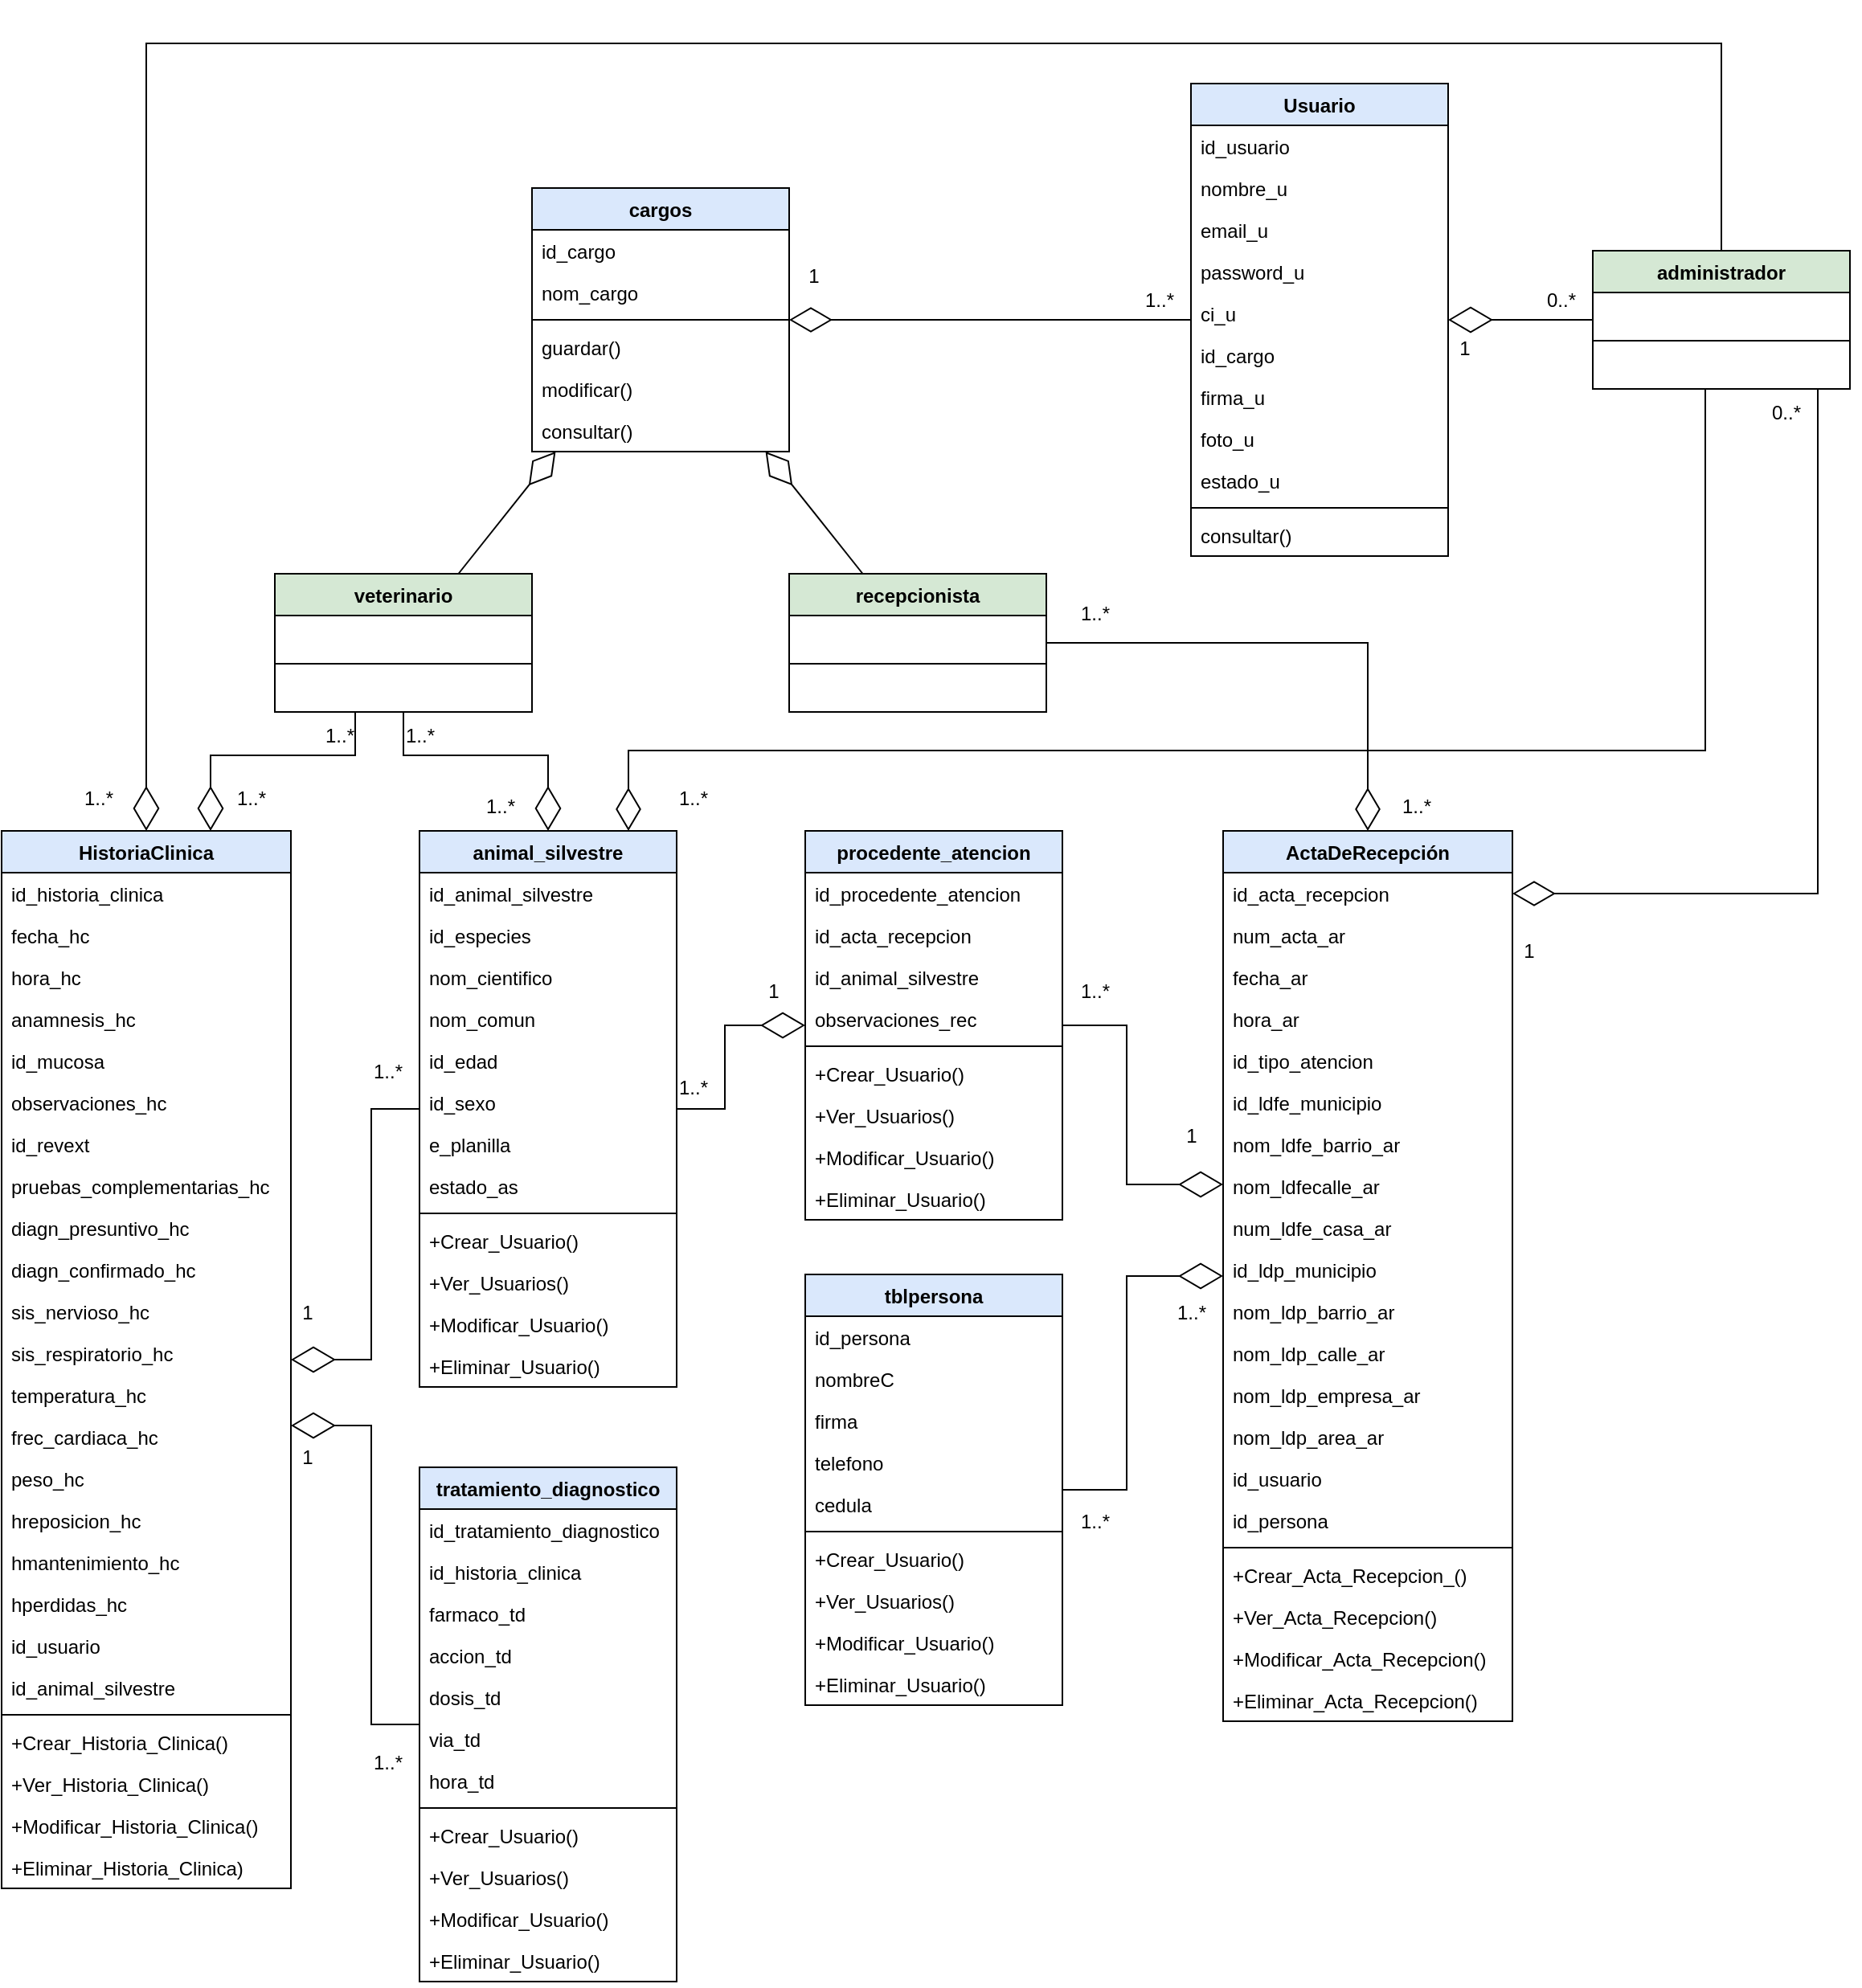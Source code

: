 <mxfile version="20.2.3" type="device" pages="3"><diagram id="C5RBs43oDa-KdzZeNtuy" name="DiagramaDeClases"><mxGraphModel dx="2522" dy="1722" grid="1" gridSize="10" guides="1" tooltips="1" connect="1" arrows="1" fold="1" page="1" pageScale="1" pageWidth="827" pageHeight="1169" math="0" shadow="0"><root><mxCell id="WIyWlLk6GJQsqaUBKTNV-0"/><mxCell id="WIyWlLk6GJQsqaUBKTNV-1" parent="WIyWlLk6GJQsqaUBKTNV-0"/><mxCell id="v7GJcNK6OiFlccXpf06R-27" value="Usuario" style="swimlane;fontStyle=1;align=center;verticalAlign=top;childLayout=stackLayout;horizontal=1;startSize=26;horizontalStack=0;resizeParent=1;resizeParentMax=0;resizeLast=0;collapsible=1;marginBottom=0;fillColor=#dae8fc;strokeColor=#000000;" parent="WIyWlLk6GJQsqaUBKTNV-1" vertex="1"><mxGeometry x="-870" y="-625" width="160" height="294" as="geometry"/></mxCell><mxCell id="7vTHCteaaybqyaiijt9M-6" value="id_usuario" style="text;strokeColor=none;fillColor=none;align=left;verticalAlign=top;spacingLeft=4;spacingRight=4;overflow=hidden;rotatable=0;points=[[0,0.5],[1,0.5]];portConstraint=eastwest;" parent="v7GJcNK6OiFlccXpf06R-27" vertex="1"><mxGeometry y="26" width="160" height="26" as="geometry"/></mxCell><mxCell id="v7GJcNK6OiFlccXpf06R-28" value="nombre_u" style="text;strokeColor=none;fillColor=none;align=left;verticalAlign=top;spacingLeft=4;spacingRight=4;overflow=hidden;rotatable=0;points=[[0,0.5],[1,0.5]];portConstraint=eastwest;" parent="v7GJcNK6OiFlccXpf06R-27" vertex="1"><mxGeometry y="52" width="160" height="26" as="geometry"/></mxCell><mxCell id="QqQ7shk8q67WD0zdLrvw-0" value="email_u" style="text;strokeColor=none;fillColor=none;align=left;verticalAlign=top;spacingLeft=4;spacingRight=4;overflow=hidden;rotatable=0;points=[[0,0.5],[1,0.5]];portConstraint=eastwest;" parent="v7GJcNK6OiFlccXpf06R-27" vertex="1"><mxGeometry y="78" width="160" height="26" as="geometry"/></mxCell><mxCell id="u6L7PSTXlbaAaUjteiOc-1" value="password_u" style="text;strokeColor=none;fillColor=none;align=left;verticalAlign=top;spacingLeft=4;spacingRight=4;overflow=hidden;rotatable=0;points=[[0,0.5],[1,0.5]];portConstraint=eastwest;" parent="v7GJcNK6OiFlccXpf06R-27" vertex="1"><mxGeometry y="104" width="160" height="26" as="geometry"/></mxCell><mxCell id="u6L7PSTXlbaAaUjteiOc-2" value="ci_u" style="text;strokeColor=none;fillColor=none;align=left;verticalAlign=top;spacingLeft=4;spacingRight=4;overflow=hidden;rotatable=0;points=[[0,0.5],[1,0.5]];portConstraint=eastwest;" parent="v7GJcNK6OiFlccXpf06R-27" vertex="1"><mxGeometry y="130" width="160" height="26" as="geometry"/></mxCell><mxCell id="w79hrwkfBCa8mw2LJuBG-54" value="id_cargo" style="text;strokeColor=none;fillColor=none;align=left;verticalAlign=top;spacingLeft=4;spacingRight=4;overflow=hidden;rotatable=0;points=[[0,0.5],[1,0.5]];portConstraint=eastwest;" parent="v7GJcNK6OiFlccXpf06R-27" vertex="1"><mxGeometry y="156" width="160" height="26" as="geometry"/></mxCell><mxCell id="w79hrwkfBCa8mw2LJuBG-53" value="firma_u" style="text;strokeColor=none;fillColor=none;align=left;verticalAlign=top;spacingLeft=4;spacingRight=4;overflow=hidden;rotatable=0;points=[[0,0.5],[1,0.5]];portConstraint=eastwest;" parent="v7GJcNK6OiFlccXpf06R-27" vertex="1"><mxGeometry y="182" width="160" height="26" as="geometry"/></mxCell><mxCell id="w79hrwkfBCa8mw2LJuBG-52" value="foto_u" style="text;strokeColor=none;fillColor=none;align=left;verticalAlign=top;spacingLeft=4;spacingRight=4;overflow=hidden;rotatable=0;points=[[0,0.5],[1,0.5]];portConstraint=eastwest;" parent="v7GJcNK6OiFlccXpf06R-27" vertex="1"><mxGeometry y="208" width="160" height="26" as="geometry"/></mxCell><mxCell id="w79hrwkfBCa8mw2LJuBG-51" value="estado_u" style="text;strokeColor=none;fillColor=none;align=left;verticalAlign=top;spacingLeft=4;spacingRight=4;overflow=hidden;rotatable=0;points=[[0,0.5],[1,0.5]];portConstraint=eastwest;" parent="v7GJcNK6OiFlccXpf06R-27" vertex="1"><mxGeometry y="234" width="160" height="26" as="geometry"/></mxCell><mxCell id="v7GJcNK6OiFlccXpf06R-29" value="" style="line;strokeWidth=1;fillColor=none;align=left;verticalAlign=middle;spacingTop=-1;spacingLeft=3;spacingRight=3;rotatable=0;labelPosition=right;points=[];portConstraint=eastwest;" parent="v7GJcNK6OiFlccXpf06R-27" vertex="1"><mxGeometry y="260" width="160" height="8" as="geometry"/></mxCell><mxCell id="v7GJcNK6OiFlccXpf06R-30" value="consultar()" style="text;strokeColor=none;fillColor=none;align=left;verticalAlign=top;spacingLeft=4;spacingRight=4;overflow=hidden;rotatable=0;points=[[0,0.5],[1,0.5]];portConstraint=eastwest;" parent="v7GJcNK6OiFlccXpf06R-27" vertex="1"><mxGeometry y="268" width="160" height="26" as="geometry"/></mxCell><mxCell id="u6L7PSTXlbaAaUjteiOc-14" value="ActaDeRecepción" style="swimlane;fontStyle=1;align=center;verticalAlign=top;childLayout=stackLayout;horizontal=1;startSize=26;horizontalStack=0;resizeParent=1;resizeParentMax=0;resizeLast=0;collapsible=1;marginBottom=0;fillColor=#dae8fc;strokeColor=default;" parent="WIyWlLk6GJQsqaUBKTNV-1" vertex="1"><mxGeometry x="-850" y="-160" width="180" height="554" as="geometry"/></mxCell><mxCell id="u6L7PSTXlbaAaUjteiOc-15" value="id_acta_recepcion" style="text;strokeColor=none;fillColor=none;align=left;verticalAlign=top;spacingLeft=4;spacingRight=4;overflow=hidden;rotatable=0;points=[[0,0.5],[1,0.5]];portConstraint=eastwest;" parent="u6L7PSTXlbaAaUjteiOc-14" vertex="1"><mxGeometry y="26" width="180" height="26" as="geometry"/></mxCell><mxCell id="u6L7PSTXlbaAaUjteiOc-27" value="num_acta_ar" style="text;strokeColor=none;fillColor=none;align=left;verticalAlign=top;spacingLeft=4;spacingRight=4;overflow=hidden;rotatable=0;points=[[0,0.5],[1,0.5]];portConstraint=eastwest;" parent="u6L7PSTXlbaAaUjteiOc-14" vertex="1"><mxGeometry y="52" width="180" height="26" as="geometry"/></mxCell><mxCell id="u6L7PSTXlbaAaUjteiOc-26" value="fecha_ar" style="text;strokeColor=none;fillColor=none;align=left;verticalAlign=top;spacingLeft=4;spacingRight=4;overflow=hidden;rotatable=0;points=[[0,0.5],[1,0.5]];portConstraint=eastwest;" parent="u6L7PSTXlbaAaUjteiOc-14" vertex="1"><mxGeometry y="78" width="180" height="26" as="geometry"/></mxCell><mxCell id="u6L7PSTXlbaAaUjteiOc-25" value="hora_ar" style="text;strokeColor=none;fillColor=none;align=left;verticalAlign=top;spacingLeft=4;spacingRight=4;overflow=hidden;rotatable=0;points=[[0,0.5],[1,0.5]];portConstraint=eastwest;" parent="u6L7PSTXlbaAaUjteiOc-14" vertex="1"><mxGeometry y="104" width="180" height="26" as="geometry"/></mxCell><mxCell id="u6L7PSTXlbaAaUjteiOc-24" value="id_tipo_atencion" style="text;strokeColor=none;fillColor=none;align=left;verticalAlign=top;spacingLeft=4;spacingRight=4;overflow=hidden;rotatable=0;points=[[0,0.5],[1,0.5]];portConstraint=eastwest;" parent="u6L7PSTXlbaAaUjteiOc-14" vertex="1"><mxGeometry y="130" width="180" height="26" as="geometry"/></mxCell><mxCell id="u6L7PSTXlbaAaUjteiOc-23" value="id_ldfe_municipio" style="text;strokeColor=none;fillColor=none;align=left;verticalAlign=top;spacingLeft=4;spacingRight=4;overflow=hidden;rotatable=0;points=[[0,0.5],[1,0.5]];portConstraint=eastwest;" parent="u6L7PSTXlbaAaUjteiOc-14" vertex="1"><mxGeometry y="156" width="180" height="26" as="geometry"/></mxCell><mxCell id="u6L7PSTXlbaAaUjteiOc-22" value="nom_ldfe_barrio_ar" style="text;strokeColor=none;fillColor=none;align=left;verticalAlign=top;spacingLeft=4;spacingRight=4;overflow=hidden;rotatable=0;points=[[0,0.5],[1,0.5]];portConstraint=eastwest;" parent="u6L7PSTXlbaAaUjteiOc-14" vertex="1"><mxGeometry y="182" width="180" height="26" as="geometry"/></mxCell><mxCell id="u6L7PSTXlbaAaUjteiOc-21" value="nom_ldfecalle_ar" style="text;strokeColor=none;fillColor=none;align=left;verticalAlign=top;spacingLeft=4;spacingRight=4;overflow=hidden;rotatable=0;points=[[0,0.5],[1,0.5]];portConstraint=eastwest;" parent="u6L7PSTXlbaAaUjteiOc-14" vertex="1"><mxGeometry y="208" width="180" height="26" as="geometry"/></mxCell><mxCell id="u6L7PSTXlbaAaUjteiOc-20" value="num_ldfe_casa_ar" style="text;strokeColor=none;fillColor=none;align=left;verticalAlign=top;spacingLeft=4;spacingRight=4;overflow=hidden;rotatable=0;points=[[0,0.5],[1,0.5]];portConstraint=eastwest;" parent="u6L7PSTXlbaAaUjteiOc-14" vertex="1"><mxGeometry y="234" width="180" height="26" as="geometry"/></mxCell><mxCell id="q0dSmyhyEPSnoh2HZSBA-7" value="id_ldp_municipio" style="text;strokeColor=none;fillColor=none;align=left;verticalAlign=top;spacingLeft=4;spacingRight=4;overflow=hidden;rotatable=0;points=[[0,0.5],[1,0.5]];portConstraint=eastwest;" parent="u6L7PSTXlbaAaUjteiOc-14" vertex="1"><mxGeometry y="260" width="180" height="26" as="geometry"/></mxCell><mxCell id="q0dSmyhyEPSnoh2HZSBA-6" value="nom_ldp_barrio_ar" style="text;strokeColor=none;fillColor=none;align=left;verticalAlign=top;spacingLeft=4;spacingRight=4;overflow=hidden;rotatable=0;points=[[0,0.5],[1,0.5]];portConstraint=eastwest;" parent="u6L7PSTXlbaAaUjteiOc-14" vertex="1"><mxGeometry y="286" width="180" height="26" as="geometry"/></mxCell><mxCell id="q0dSmyhyEPSnoh2HZSBA-5" value="nom_ldp_calle_ar" style="text;strokeColor=none;fillColor=none;align=left;verticalAlign=top;spacingLeft=4;spacingRight=4;overflow=hidden;rotatable=0;points=[[0,0.5],[1,0.5]];portConstraint=eastwest;" parent="u6L7PSTXlbaAaUjteiOc-14" vertex="1"><mxGeometry y="312" width="180" height="26" as="geometry"/></mxCell><mxCell id="q0dSmyhyEPSnoh2HZSBA-4" value="nom_ldp_empresa_ar" style="text;strokeColor=none;fillColor=none;align=left;verticalAlign=top;spacingLeft=4;spacingRight=4;overflow=hidden;rotatable=0;points=[[0,0.5],[1,0.5]];portConstraint=eastwest;" parent="u6L7PSTXlbaAaUjteiOc-14" vertex="1"><mxGeometry y="338" width="180" height="26" as="geometry"/></mxCell><mxCell id="q0dSmyhyEPSnoh2HZSBA-3" value="nom_ldp_area_ar" style="text;strokeColor=none;fillColor=none;align=left;verticalAlign=top;spacingLeft=4;spacingRight=4;overflow=hidden;rotatable=0;points=[[0,0.5],[1,0.5]];portConstraint=eastwest;" parent="u6L7PSTXlbaAaUjteiOc-14" vertex="1"><mxGeometry y="364" width="180" height="26" as="geometry"/></mxCell><mxCell id="q0dSmyhyEPSnoh2HZSBA-11" value="id_usuario" style="text;strokeColor=none;fillColor=none;align=left;verticalAlign=top;spacingLeft=4;spacingRight=4;overflow=hidden;rotatable=0;points=[[0,0.5],[1,0.5]];portConstraint=eastwest;" parent="u6L7PSTXlbaAaUjteiOc-14" vertex="1"><mxGeometry y="390" width="180" height="26" as="geometry"/></mxCell><mxCell id="q0dSmyhyEPSnoh2HZSBA-10" value="id_persona" style="text;strokeColor=none;fillColor=none;align=left;verticalAlign=top;spacingLeft=4;spacingRight=4;overflow=hidden;rotatable=0;points=[[0,0.5],[1,0.5]];portConstraint=eastwest;" parent="u6L7PSTXlbaAaUjteiOc-14" vertex="1"><mxGeometry y="416" width="180" height="26" as="geometry"/></mxCell><mxCell id="u6L7PSTXlbaAaUjteiOc-16" value="" style="line;strokeWidth=1;fillColor=none;align=left;verticalAlign=middle;spacingTop=-1;spacingLeft=3;spacingRight=3;rotatable=0;labelPosition=right;points=[];portConstraint=eastwest;" parent="u6L7PSTXlbaAaUjteiOc-14" vertex="1"><mxGeometry y="442" width="180" height="8" as="geometry"/></mxCell><mxCell id="u6L7PSTXlbaAaUjteiOc-17" value="+Crear_Acta_Recepcion_()" style="text;strokeColor=none;fillColor=none;align=left;verticalAlign=top;spacingLeft=4;spacingRight=4;overflow=hidden;rotatable=0;points=[[0,0.5],[1,0.5]];portConstraint=eastwest;" parent="u6L7PSTXlbaAaUjteiOc-14" vertex="1"><mxGeometry y="450" width="180" height="26" as="geometry"/></mxCell><mxCell id="u6L7PSTXlbaAaUjteiOc-29" value="+Ver_Acta_Recepcion()" style="text;strokeColor=none;fillColor=none;align=left;verticalAlign=top;spacingLeft=4;spacingRight=4;overflow=hidden;rotatable=0;points=[[0,0.5],[1,0.5]];portConstraint=eastwest;" parent="u6L7PSTXlbaAaUjteiOc-14" vertex="1"><mxGeometry y="476" width="180" height="26" as="geometry"/></mxCell><mxCell id="u6L7PSTXlbaAaUjteiOc-28" value="+Modificar_Acta_Recepcion()" style="text;strokeColor=none;fillColor=none;align=left;verticalAlign=top;spacingLeft=4;spacingRight=4;overflow=hidden;rotatable=0;points=[[0,0.5],[1,0.5]];portConstraint=eastwest;" parent="u6L7PSTXlbaAaUjteiOc-14" vertex="1"><mxGeometry y="502" width="180" height="26" as="geometry"/></mxCell><mxCell id="q0dSmyhyEPSnoh2HZSBA-2" value="+Eliminar_Acta_Recepcion()" style="text;strokeColor=none;fillColor=none;align=left;verticalAlign=top;spacingLeft=4;spacingRight=4;overflow=hidden;rotatable=0;points=[[0,0.5],[1,0.5]];portConstraint=eastwest;" parent="u6L7PSTXlbaAaUjteiOc-14" vertex="1"><mxGeometry y="528" width="180" height="26" as="geometry"/></mxCell><mxCell id="u6L7PSTXlbaAaUjteiOc-31" value="HistoriaClinica" style="swimlane;fontStyle=1;align=center;verticalAlign=top;childLayout=stackLayout;horizontal=1;startSize=26;horizontalStack=0;resizeParent=1;resizeParentMax=0;resizeLast=0;collapsible=1;marginBottom=0;fillColor=#dae8fc;strokeColor=default;" parent="WIyWlLk6GJQsqaUBKTNV-1" vertex="1"><mxGeometry x="-1610" y="-160" width="180" height="658" as="geometry"/></mxCell><mxCell id="u6L7PSTXlbaAaUjteiOc-59" value="id_historia_clinica" style="text;strokeColor=none;fillColor=none;align=left;verticalAlign=top;spacingLeft=4;spacingRight=4;overflow=hidden;rotatable=0;points=[[0,0.5],[1,0.5]];portConstraint=eastwest;" parent="u6L7PSTXlbaAaUjteiOc-31" vertex="1"><mxGeometry y="26" width="180" height="26" as="geometry"/></mxCell><mxCell id="u6L7PSTXlbaAaUjteiOc-32" value="fecha_hc" style="text;strokeColor=none;fillColor=none;align=left;verticalAlign=top;spacingLeft=4;spacingRight=4;overflow=hidden;rotatable=0;points=[[0,0.5],[1,0.5]];portConstraint=eastwest;" parent="u6L7PSTXlbaAaUjteiOc-31" vertex="1"><mxGeometry y="52" width="180" height="26" as="geometry"/></mxCell><mxCell id="u6L7PSTXlbaAaUjteiOc-44" value="hora_hc" style="text;strokeColor=none;fillColor=none;align=left;verticalAlign=top;spacingLeft=4;spacingRight=4;overflow=hidden;rotatable=0;points=[[0,0.5],[1,0.5]];portConstraint=eastwest;" parent="u6L7PSTXlbaAaUjteiOc-31" vertex="1"><mxGeometry y="78" width="180" height="26" as="geometry"/></mxCell><mxCell id="u6L7PSTXlbaAaUjteiOc-43" value="anamnesis_hc" style="text;strokeColor=none;fillColor=none;align=left;verticalAlign=top;spacingLeft=4;spacingRight=4;overflow=hidden;rotatable=0;points=[[0,0.5],[1,0.5]];portConstraint=eastwest;" parent="u6L7PSTXlbaAaUjteiOc-31" vertex="1"><mxGeometry y="104" width="180" height="26" as="geometry"/></mxCell><mxCell id="u6L7PSTXlbaAaUjteiOc-42" value="id_mucosa" style="text;strokeColor=none;fillColor=none;align=left;verticalAlign=top;spacingLeft=4;spacingRight=4;overflow=hidden;rotatable=0;points=[[0,0.5],[1,0.5]];portConstraint=eastwest;" parent="u6L7PSTXlbaAaUjteiOc-31" vertex="1"><mxGeometry y="130" width="180" height="26" as="geometry"/></mxCell><mxCell id="u6L7PSTXlbaAaUjteiOc-41" value="observaciones_hc" style="text;strokeColor=none;fillColor=none;align=left;verticalAlign=top;spacingLeft=4;spacingRight=4;overflow=hidden;rotatable=0;points=[[0,0.5],[1,0.5]];portConstraint=eastwest;" parent="u6L7PSTXlbaAaUjteiOc-31" vertex="1"><mxGeometry y="156" width="180" height="26" as="geometry"/></mxCell><mxCell id="u6L7PSTXlbaAaUjteiOc-40" value="id_revext" style="text;strokeColor=none;fillColor=none;align=left;verticalAlign=top;spacingLeft=4;spacingRight=4;overflow=hidden;rotatable=0;points=[[0,0.5],[1,0.5]];portConstraint=eastwest;" parent="u6L7PSTXlbaAaUjteiOc-31" vertex="1"><mxGeometry y="182" width="180" height="26" as="geometry"/></mxCell><mxCell id="u6L7PSTXlbaAaUjteiOc-39" value="pruebas_complementarias_hc" style="text;strokeColor=none;fillColor=none;align=left;verticalAlign=top;spacingLeft=4;spacingRight=4;overflow=hidden;rotatable=0;points=[[0,0.5],[1,0.5]];portConstraint=eastwest;" parent="u6L7PSTXlbaAaUjteiOc-31" vertex="1"><mxGeometry y="208" width="180" height="26" as="geometry"/></mxCell><mxCell id="u6L7PSTXlbaAaUjteiOc-38" value="diagn_presuntivo_hc" style="text;strokeColor=none;fillColor=none;align=left;verticalAlign=top;spacingLeft=4;spacingRight=4;overflow=hidden;rotatable=0;points=[[0,0.5],[1,0.5]];portConstraint=eastwest;" parent="u6L7PSTXlbaAaUjteiOc-31" vertex="1"><mxGeometry y="234" width="180" height="26" as="geometry"/></mxCell><mxCell id="u6L7PSTXlbaAaUjteiOc-37" value="diagn_confirmado_hc" style="text;strokeColor=none;fillColor=none;align=left;verticalAlign=top;spacingLeft=4;spacingRight=4;overflow=hidden;rotatable=0;points=[[0,0.5],[1,0.5]];portConstraint=eastwest;" parent="u6L7PSTXlbaAaUjteiOc-31" vertex="1"><mxGeometry y="260" width="180" height="26" as="geometry"/></mxCell><mxCell id="u6L7PSTXlbaAaUjteiOc-36" value="sis_nervioso_hc" style="text;strokeColor=none;fillColor=none;align=left;verticalAlign=top;spacingLeft=4;spacingRight=4;overflow=hidden;rotatable=0;points=[[0,0.5],[1,0.5]];portConstraint=eastwest;" parent="u6L7PSTXlbaAaUjteiOc-31" vertex="1"><mxGeometry y="286" width="180" height="26" as="geometry"/></mxCell><mxCell id="u6L7PSTXlbaAaUjteiOc-35" value="sis_respiratorio_hc" style="text;strokeColor=none;fillColor=none;align=left;verticalAlign=top;spacingLeft=4;spacingRight=4;overflow=hidden;rotatable=0;points=[[0,0.5],[1,0.5]];portConstraint=eastwest;" parent="u6L7PSTXlbaAaUjteiOc-31" vertex="1"><mxGeometry y="312" width="180" height="26" as="geometry"/></mxCell><mxCell id="u6L7PSTXlbaAaUjteiOc-45" value="temperatura_hc" style="text;strokeColor=none;fillColor=none;align=left;verticalAlign=top;spacingLeft=4;spacingRight=4;overflow=hidden;rotatable=0;points=[[0,0.5],[1,0.5]];portConstraint=eastwest;" parent="u6L7PSTXlbaAaUjteiOc-31" vertex="1"><mxGeometry y="338" width="180" height="26" as="geometry"/></mxCell><mxCell id="u6L7PSTXlbaAaUjteiOc-50" value="frec_cardiaca_hc" style="text;strokeColor=none;fillColor=none;align=left;verticalAlign=top;spacingLeft=4;spacingRight=4;overflow=hidden;rotatable=0;points=[[0,0.5],[1,0.5]];portConstraint=eastwest;" parent="u6L7PSTXlbaAaUjteiOc-31" vertex="1"><mxGeometry y="364" width="180" height="26" as="geometry"/></mxCell><mxCell id="u6L7PSTXlbaAaUjteiOc-49" value="peso_hc" style="text;strokeColor=none;fillColor=none;align=left;verticalAlign=top;spacingLeft=4;spacingRight=4;overflow=hidden;rotatable=0;points=[[0,0.5],[1,0.5]];portConstraint=eastwest;" parent="u6L7PSTXlbaAaUjteiOc-31" vertex="1"><mxGeometry y="390" width="180" height="26" as="geometry"/></mxCell><mxCell id="u6L7PSTXlbaAaUjteiOc-48" value="hreposicion_hc" style="text;strokeColor=none;fillColor=none;align=left;verticalAlign=top;spacingLeft=4;spacingRight=4;overflow=hidden;rotatable=0;points=[[0,0.5],[1,0.5]];portConstraint=eastwest;" parent="u6L7PSTXlbaAaUjteiOc-31" vertex="1"><mxGeometry y="416" width="180" height="26" as="geometry"/></mxCell><mxCell id="q0dSmyhyEPSnoh2HZSBA-24" value="hmantenimiento_hc" style="text;strokeColor=none;fillColor=none;align=left;verticalAlign=top;spacingLeft=4;spacingRight=4;overflow=hidden;rotatable=0;points=[[0,0.5],[1,0.5]];portConstraint=eastwest;" parent="u6L7PSTXlbaAaUjteiOc-31" vertex="1"><mxGeometry y="442" width="180" height="26" as="geometry"/></mxCell><mxCell id="q0dSmyhyEPSnoh2HZSBA-23" value="hperdidas_hc" style="text;strokeColor=none;fillColor=none;align=left;verticalAlign=top;spacingLeft=4;spacingRight=4;overflow=hidden;rotatable=0;points=[[0,0.5],[1,0.5]];portConstraint=eastwest;" parent="u6L7PSTXlbaAaUjteiOc-31" vertex="1"><mxGeometry y="468" width="180" height="26" as="geometry"/></mxCell><mxCell id="q0dSmyhyEPSnoh2HZSBA-22" value="id_usuario" style="text;strokeColor=none;fillColor=none;align=left;verticalAlign=top;spacingLeft=4;spacingRight=4;overflow=hidden;rotatable=0;points=[[0,0.5],[1,0.5]];portConstraint=eastwest;" parent="u6L7PSTXlbaAaUjteiOc-31" vertex="1"><mxGeometry y="494" width="180" height="26" as="geometry"/></mxCell><mxCell id="q0dSmyhyEPSnoh2HZSBA-21" value="id_animal_silvestre" style="text;strokeColor=none;fillColor=none;align=left;verticalAlign=top;spacingLeft=4;spacingRight=4;overflow=hidden;rotatable=0;points=[[0,0.5],[1,0.5]];portConstraint=eastwest;" parent="u6L7PSTXlbaAaUjteiOc-31" vertex="1"><mxGeometry y="520" width="180" height="26" as="geometry"/></mxCell><mxCell id="u6L7PSTXlbaAaUjteiOc-33" value="" style="line;strokeWidth=1;fillColor=none;align=left;verticalAlign=middle;spacingTop=-1;spacingLeft=3;spacingRight=3;rotatable=0;labelPosition=right;points=[];portConstraint=eastwest;" parent="u6L7PSTXlbaAaUjteiOc-31" vertex="1"><mxGeometry y="546" width="180" height="8" as="geometry"/></mxCell><mxCell id="u6L7PSTXlbaAaUjteiOc-34" value="+Crear_Historia_Clinica()" style="text;strokeColor=none;fillColor=none;align=left;verticalAlign=top;spacingLeft=4;spacingRight=4;overflow=hidden;rotatable=0;points=[[0,0.5],[1,0.5]];portConstraint=eastwest;" parent="u6L7PSTXlbaAaUjteiOc-31" vertex="1"><mxGeometry y="554" width="180" height="26" as="geometry"/></mxCell><mxCell id="u6L7PSTXlbaAaUjteiOc-54" value="+Ver_Historia_Clinica()" style="text;strokeColor=none;fillColor=none;align=left;verticalAlign=top;spacingLeft=4;spacingRight=4;overflow=hidden;rotatable=0;points=[[0,0.5],[1,0.5]];portConstraint=eastwest;" parent="u6L7PSTXlbaAaUjteiOc-31" vertex="1"><mxGeometry y="580" width="180" height="26" as="geometry"/></mxCell><mxCell id="u6L7PSTXlbaAaUjteiOc-53" value="+Modificar_Historia_Clinica()" style="text;strokeColor=none;fillColor=none;align=left;verticalAlign=top;spacingLeft=4;spacingRight=4;overflow=hidden;rotatable=0;points=[[0,0.5],[1,0.5]];portConstraint=eastwest;" parent="u6L7PSTXlbaAaUjteiOc-31" vertex="1"><mxGeometry y="606" width="180" height="26" as="geometry"/></mxCell><mxCell id="q0dSmyhyEPSnoh2HZSBA-1" value="+Eliminar_Historia_Clinica)" style="text;strokeColor=none;fillColor=none;align=left;verticalAlign=top;spacingLeft=4;spacingRight=4;overflow=hidden;rotatable=0;points=[[0,0.5],[1,0.5]];portConstraint=eastwest;" parent="u6L7PSTXlbaAaUjteiOc-31" vertex="1"><mxGeometry y="632" width="180" height="26" as="geometry"/></mxCell><mxCell id="-YsNaz-skLBar1SAPW76-7" style="edgeStyle=orthogonalEdgeStyle;rounded=0;orthogonalLoop=1;jettySize=auto;html=1;endArrow=diamondThin;endFill=0;strokeColor=#000000;endSize=25;" parent="WIyWlLk6GJQsqaUBKTNV-1" source="w79hrwkfBCa8mw2LJuBG-0" target="w79hrwkfBCa8mw2LJuBG-14" edge="1"><mxGeometry relative="1" as="geometry"/></mxCell><mxCell id="-YsNaz-skLBar1SAPW76-8" style="edgeStyle=orthogonalEdgeStyle;rounded=0;orthogonalLoop=1;jettySize=auto;html=1;endArrow=diamondThin;endFill=0;strokeColor=#000000;endSize=25;" parent="WIyWlLk6GJQsqaUBKTNV-1" source="w79hrwkfBCa8mw2LJuBG-0" target="u6L7PSTXlbaAaUjteiOc-31" edge="1"><mxGeometry relative="1" as="geometry"/></mxCell><mxCell id="w79hrwkfBCa8mw2LJuBG-0" value="animal_silvestre" style="swimlane;fontStyle=1;align=center;verticalAlign=top;childLayout=stackLayout;horizontal=1;startSize=26;horizontalStack=0;resizeParent=1;resizeParentMax=0;resizeLast=0;collapsible=1;marginBottom=0;fillColor=#dae8fc;strokeColor=#000000;" parent="WIyWlLk6GJQsqaUBKTNV-1" vertex="1"><mxGeometry x="-1350" y="-160" width="160" height="346" as="geometry"/></mxCell><mxCell id="w79hrwkfBCa8mw2LJuBG-1" value="id_animal_silvestre" style="text;strokeColor=none;fillColor=none;align=left;verticalAlign=top;spacingLeft=4;spacingRight=4;overflow=hidden;rotatable=0;points=[[0,0.5],[1,0.5]];portConstraint=eastwest;" parent="w79hrwkfBCa8mw2LJuBG-0" vertex="1"><mxGeometry y="26" width="160" height="26" as="geometry"/></mxCell><mxCell id="w79hrwkfBCa8mw2LJuBG-2" value="id_especies" style="text;strokeColor=none;fillColor=none;align=left;verticalAlign=top;spacingLeft=4;spacingRight=4;overflow=hidden;rotatable=0;points=[[0,0.5],[1,0.5]];portConstraint=eastwest;" parent="w79hrwkfBCa8mw2LJuBG-0" vertex="1"><mxGeometry y="52" width="160" height="26" as="geometry"/></mxCell><mxCell id="w79hrwkfBCa8mw2LJuBG-3" value="nom_cientifico" style="text;strokeColor=none;fillColor=none;align=left;verticalAlign=top;spacingLeft=4;spacingRight=4;overflow=hidden;rotatable=0;points=[[0,0.5],[1,0.5]];portConstraint=eastwest;" parent="w79hrwkfBCa8mw2LJuBG-0" vertex="1"><mxGeometry y="78" width="160" height="26" as="geometry"/></mxCell><mxCell id="w79hrwkfBCa8mw2LJuBG-4" value="nom_comun" style="text;strokeColor=none;fillColor=none;align=left;verticalAlign=top;spacingLeft=4;spacingRight=4;overflow=hidden;rotatable=0;points=[[0,0.5],[1,0.5]];portConstraint=eastwest;" parent="w79hrwkfBCa8mw2LJuBG-0" vertex="1"><mxGeometry y="104" width="160" height="26" as="geometry"/></mxCell><mxCell id="w79hrwkfBCa8mw2LJuBG-5" value="id_edad" style="text;strokeColor=none;fillColor=none;align=left;verticalAlign=top;spacingLeft=4;spacingRight=4;overflow=hidden;rotatable=0;points=[[0,0.5],[1,0.5]];portConstraint=eastwest;" parent="w79hrwkfBCa8mw2LJuBG-0" vertex="1"><mxGeometry y="130" width="160" height="26" as="geometry"/></mxCell><mxCell id="w79hrwkfBCa8mw2LJuBG-13" value="id_sexo" style="text;strokeColor=none;fillColor=none;align=left;verticalAlign=top;spacingLeft=4;spacingRight=4;overflow=hidden;rotatable=0;points=[[0,0.5],[1,0.5]];portConstraint=eastwest;" parent="w79hrwkfBCa8mw2LJuBG-0" vertex="1"><mxGeometry y="156" width="160" height="26" as="geometry"/></mxCell><mxCell id="w79hrwkfBCa8mw2LJuBG-12" value="e_planilla" style="text;strokeColor=none;fillColor=none;align=left;verticalAlign=top;spacingLeft=4;spacingRight=4;overflow=hidden;rotatable=0;points=[[0,0.5],[1,0.5]];portConstraint=eastwest;" parent="w79hrwkfBCa8mw2LJuBG-0" vertex="1"><mxGeometry y="182" width="160" height="26" as="geometry"/></mxCell><mxCell id="w79hrwkfBCa8mw2LJuBG-11" value="estado_as" style="text;strokeColor=none;fillColor=none;align=left;verticalAlign=top;spacingLeft=4;spacingRight=4;overflow=hidden;rotatable=0;points=[[0,0.5],[1,0.5]];portConstraint=eastwest;" parent="w79hrwkfBCa8mw2LJuBG-0" vertex="1"><mxGeometry y="208" width="160" height="26" as="geometry"/></mxCell><mxCell id="w79hrwkfBCa8mw2LJuBG-6" value="" style="line;strokeWidth=1;fillColor=none;align=left;verticalAlign=middle;spacingTop=-1;spacingLeft=3;spacingRight=3;rotatable=0;labelPosition=right;points=[];portConstraint=eastwest;" parent="w79hrwkfBCa8mw2LJuBG-0" vertex="1"><mxGeometry y="234" width="160" height="8" as="geometry"/></mxCell><mxCell id="w79hrwkfBCa8mw2LJuBG-7" value="+Crear_Usuario()" style="text;strokeColor=none;fillColor=none;align=left;verticalAlign=top;spacingLeft=4;spacingRight=4;overflow=hidden;rotatable=0;points=[[0,0.5],[1,0.5]];portConstraint=eastwest;" parent="w79hrwkfBCa8mw2LJuBG-0" vertex="1"><mxGeometry y="242" width="160" height="26" as="geometry"/></mxCell><mxCell id="w79hrwkfBCa8mw2LJuBG-8" value="+Ver_Usuarios()" style="text;strokeColor=none;fillColor=none;align=left;verticalAlign=top;spacingLeft=4;spacingRight=4;overflow=hidden;rotatable=0;points=[[0,0.5],[1,0.5]];portConstraint=eastwest;" parent="w79hrwkfBCa8mw2LJuBG-0" vertex="1"><mxGeometry y="268" width="160" height="26" as="geometry"/></mxCell><mxCell id="w79hrwkfBCa8mw2LJuBG-9" value="+Modificar_Usuario()" style="text;strokeColor=none;fillColor=none;align=left;verticalAlign=top;spacingLeft=4;spacingRight=4;overflow=hidden;rotatable=0;points=[[0,0.5],[1,0.5]];portConstraint=eastwest;" parent="w79hrwkfBCa8mw2LJuBG-0" vertex="1"><mxGeometry y="294" width="160" height="26" as="geometry"/></mxCell><mxCell id="w79hrwkfBCa8mw2LJuBG-10" value="+Eliminar_Usuario()" style="text;strokeColor=none;fillColor=none;align=left;verticalAlign=top;spacingLeft=4;spacingRight=4;overflow=hidden;rotatable=0;points=[[0,0.5],[1,0.5]];portConstraint=eastwest;" parent="w79hrwkfBCa8mw2LJuBG-0" vertex="1"><mxGeometry y="320" width="160" height="26" as="geometry"/></mxCell><mxCell id="-YsNaz-skLBar1SAPW76-4" style="edgeStyle=orthogonalEdgeStyle;rounded=0;orthogonalLoop=1;jettySize=auto;html=1;endArrow=diamondThin;endFill=0;strokeColor=#000000;endSize=25;" parent="WIyWlLk6GJQsqaUBKTNV-1" source="w79hrwkfBCa8mw2LJuBG-14" target="u6L7PSTXlbaAaUjteiOc-14" edge="1"><mxGeometry relative="1" as="geometry"><Array as="points"><mxPoint x="-910" y="-39"/><mxPoint x="-910" y="60"/></Array></mxGeometry></mxCell><mxCell id="w79hrwkfBCa8mw2LJuBG-14" value="procedente_atencion" style="swimlane;fontStyle=1;align=center;verticalAlign=top;childLayout=stackLayout;horizontal=1;startSize=26;horizontalStack=0;resizeParent=1;resizeParentMax=0;resizeLast=0;collapsible=1;marginBottom=0;fillColor=#dae8fc;strokeColor=#000000;" parent="WIyWlLk6GJQsqaUBKTNV-1" vertex="1"><mxGeometry x="-1110" y="-160" width="160" height="242" as="geometry"/></mxCell><mxCell id="w79hrwkfBCa8mw2LJuBG-15" value="id_procedente_atencion" style="text;strokeColor=none;fillColor=none;align=left;verticalAlign=top;spacingLeft=4;spacingRight=4;overflow=hidden;rotatable=0;points=[[0,0.5],[1,0.5]];portConstraint=eastwest;" parent="w79hrwkfBCa8mw2LJuBG-14" vertex="1"><mxGeometry y="26" width="160" height="26" as="geometry"/></mxCell><mxCell id="w79hrwkfBCa8mw2LJuBG-16" value="id_acta_recepcion" style="text;strokeColor=none;fillColor=none;align=left;verticalAlign=top;spacingLeft=4;spacingRight=4;overflow=hidden;rotatable=0;points=[[0,0.5],[1,0.5]];portConstraint=eastwest;" parent="w79hrwkfBCa8mw2LJuBG-14" vertex="1"><mxGeometry y="52" width="160" height="26" as="geometry"/></mxCell><mxCell id="w79hrwkfBCa8mw2LJuBG-17" value="id_animal_silvestre" style="text;strokeColor=none;fillColor=none;align=left;verticalAlign=top;spacingLeft=4;spacingRight=4;overflow=hidden;rotatable=0;points=[[0,0.5],[1,0.5]];portConstraint=eastwest;" parent="w79hrwkfBCa8mw2LJuBG-14" vertex="1"><mxGeometry y="78" width="160" height="26" as="geometry"/></mxCell><mxCell id="w79hrwkfBCa8mw2LJuBG-18" value="observaciones_rec" style="text;strokeColor=none;fillColor=none;align=left;verticalAlign=top;spacingLeft=4;spacingRight=4;overflow=hidden;rotatable=0;points=[[0,0.5],[1,0.5]];portConstraint=eastwest;" parent="w79hrwkfBCa8mw2LJuBG-14" vertex="1"><mxGeometry y="104" width="160" height="26" as="geometry"/></mxCell><mxCell id="w79hrwkfBCa8mw2LJuBG-20" value="" style="line;strokeWidth=1;fillColor=none;align=left;verticalAlign=middle;spacingTop=-1;spacingLeft=3;spacingRight=3;rotatable=0;labelPosition=right;points=[];portConstraint=eastwest;" parent="w79hrwkfBCa8mw2LJuBG-14" vertex="1"><mxGeometry y="130" width="160" height="8" as="geometry"/></mxCell><mxCell id="w79hrwkfBCa8mw2LJuBG-21" value="+Crear_Usuario()" style="text;strokeColor=none;fillColor=none;align=left;verticalAlign=top;spacingLeft=4;spacingRight=4;overflow=hidden;rotatable=0;points=[[0,0.5],[1,0.5]];portConstraint=eastwest;" parent="w79hrwkfBCa8mw2LJuBG-14" vertex="1"><mxGeometry y="138" width="160" height="26" as="geometry"/></mxCell><mxCell id="w79hrwkfBCa8mw2LJuBG-22" value="+Ver_Usuarios()" style="text;strokeColor=none;fillColor=none;align=left;verticalAlign=top;spacingLeft=4;spacingRight=4;overflow=hidden;rotatable=0;points=[[0,0.5],[1,0.5]];portConstraint=eastwest;" parent="w79hrwkfBCa8mw2LJuBG-14" vertex="1"><mxGeometry y="164" width="160" height="26" as="geometry"/></mxCell><mxCell id="w79hrwkfBCa8mw2LJuBG-23" value="+Modificar_Usuario()" style="text;strokeColor=none;fillColor=none;align=left;verticalAlign=top;spacingLeft=4;spacingRight=4;overflow=hidden;rotatable=0;points=[[0,0.5],[1,0.5]];portConstraint=eastwest;" parent="w79hrwkfBCa8mw2LJuBG-14" vertex="1"><mxGeometry y="190" width="160" height="26" as="geometry"/></mxCell><mxCell id="w79hrwkfBCa8mw2LJuBG-24" value="+Eliminar_Usuario()" style="text;strokeColor=none;fillColor=none;align=left;verticalAlign=top;spacingLeft=4;spacingRight=4;overflow=hidden;rotatable=0;points=[[0,0.5],[1,0.5]];portConstraint=eastwest;" parent="w79hrwkfBCa8mw2LJuBG-14" vertex="1"><mxGeometry y="216" width="160" height="26" as="geometry"/></mxCell><mxCell id="-YsNaz-skLBar1SAPW76-5" style="edgeStyle=orthogonalEdgeStyle;rounded=0;orthogonalLoop=1;jettySize=auto;html=1;endArrow=diamondThin;endFill=0;strokeColor=#000000;endSize=25;" parent="WIyWlLk6GJQsqaUBKTNV-1" source="w79hrwkfBCa8mw2LJuBG-25" target="u6L7PSTXlbaAaUjteiOc-14" edge="1"><mxGeometry relative="1" as="geometry"/></mxCell><mxCell id="w79hrwkfBCa8mw2LJuBG-25" value="tblpersona" style="swimlane;fontStyle=1;align=center;verticalAlign=top;childLayout=stackLayout;horizontal=1;startSize=26;horizontalStack=0;resizeParent=1;resizeParentMax=0;resizeLast=0;collapsible=1;marginBottom=0;fillColor=#dae8fc;strokeColor=#000000;" parent="WIyWlLk6GJQsqaUBKTNV-1" vertex="1"><mxGeometry x="-1110" y="116" width="160" height="268" as="geometry"/></mxCell><mxCell id="w79hrwkfBCa8mw2LJuBG-26" value="id_persona" style="text;strokeColor=none;fillColor=none;align=left;verticalAlign=top;spacingLeft=4;spacingRight=4;overflow=hidden;rotatable=0;points=[[0,0.5],[1,0.5]];portConstraint=eastwest;" parent="w79hrwkfBCa8mw2LJuBG-25" vertex="1"><mxGeometry y="26" width="160" height="26" as="geometry"/></mxCell><mxCell id="w79hrwkfBCa8mw2LJuBG-27" value="nombreC" style="text;strokeColor=none;fillColor=none;align=left;verticalAlign=top;spacingLeft=4;spacingRight=4;overflow=hidden;rotatable=0;points=[[0,0.5],[1,0.5]];portConstraint=eastwest;" parent="w79hrwkfBCa8mw2LJuBG-25" vertex="1"><mxGeometry y="52" width="160" height="26" as="geometry"/></mxCell><mxCell id="w79hrwkfBCa8mw2LJuBG-28" value="firma" style="text;strokeColor=none;fillColor=none;align=left;verticalAlign=top;spacingLeft=4;spacingRight=4;overflow=hidden;rotatable=0;points=[[0,0.5],[1,0.5]];portConstraint=eastwest;" parent="w79hrwkfBCa8mw2LJuBG-25" vertex="1"><mxGeometry y="78" width="160" height="26" as="geometry"/></mxCell><mxCell id="w79hrwkfBCa8mw2LJuBG-29" value="telefono" style="text;strokeColor=none;fillColor=none;align=left;verticalAlign=top;spacingLeft=4;spacingRight=4;overflow=hidden;rotatable=0;points=[[0,0.5],[1,0.5]];portConstraint=eastwest;" parent="w79hrwkfBCa8mw2LJuBG-25" vertex="1"><mxGeometry y="104" width="160" height="26" as="geometry"/></mxCell><mxCell id="w79hrwkfBCa8mw2LJuBG-35" value="cedula" style="text;strokeColor=none;fillColor=none;align=left;verticalAlign=top;spacingLeft=4;spacingRight=4;overflow=hidden;rotatable=0;points=[[0,0.5],[1,0.5]];portConstraint=eastwest;" parent="w79hrwkfBCa8mw2LJuBG-25" vertex="1"><mxGeometry y="130" width="160" height="26" as="geometry"/></mxCell><mxCell id="w79hrwkfBCa8mw2LJuBG-30" value="" style="line;strokeWidth=1;fillColor=none;align=left;verticalAlign=middle;spacingTop=-1;spacingLeft=3;spacingRight=3;rotatable=0;labelPosition=right;points=[];portConstraint=eastwest;" parent="w79hrwkfBCa8mw2LJuBG-25" vertex="1"><mxGeometry y="156" width="160" height="8" as="geometry"/></mxCell><mxCell id="w79hrwkfBCa8mw2LJuBG-31" value="+Crear_Usuario()" style="text;strokeColor=none;fillColor=none;align=left;verticalAlign=top;spacingLeft=4;spacingRight=4;overflow=hidden;rotatable=0;points=[[0,0.5],[1,0.5]];portConstraint=eastwest;" parent="w79hrwkfBCa8mw2LJuBG-25" vertex="1"><mxGeometry y="164" width="160" height="26" as="geometry"/></mxCell><mxCell id="w79hrwkfBCa8mw2LJuBG-32" value="+Ver_Usuarios()" style="text;strokeColor=none;fillColor=none;align=left;verticalAlign=top;spacingLeft=4;spacingRight=4;overflow=hidden;rotatable=0;points=[[0,0.5],[1,0.5]];portConstraint=eastwest;" parent="w79hrwkfBCa8mw2LJuBG-25" vertex="1"><mxGeometry y="190" width="160" height="26" as="geometry"/></mxCell><mxCell id="w79hrwkfBCa8mw2LJuBG-33" value="+Modificar_Usuario()" style="text;strokeColor=none;fillColor=none;align=left;verticalAlign=top;spacingLeft=4;spacingRight=4;overflow=hidden;rotatable=0;points=[[0,0.5],[1,0.5]];portConstraint=eastwest;" parent="w79hrwkfBCa8mw2LJuBG-25" vertex="1"><mxGeometry y="216" width="160" height="26" as="geometry"/></mxCell><mxCell id="w79hrwkfBCa8mw2LJuBG-34" value="+Eliminar_Usuario()" style="text;strokeColor=none;fillColor=none;align=left;verticalAlign=top;spacingLeft=4;spacingRight=4;overflow=hidden;rotatable=0;points=[[0,0.5],[1,0.5]];portConstraint=eastwest;" parent="w79hrwkfBCa8mw2LJuBG-25" vertex="1"><mxGeometry y="242" width="160" height="26" as="geometry"/></mxCell><mxCell id="-YsNaz-skLBar1SAPW76-9" style="edgeStyle=orthogonalEdgeStyle;rounded=0;orthogonalLoop=1;jettySize=auto;html=1;endArrow=diamondThin;endFill=0;strokeColor=#000000;endSize=25;" parent="WIyWlLk6GJQsqaUBKTNV-1" source="w79hrwkfBCa8mw2LJuBG-36" target="u6L7PSTXlbaAaUjteiOc-31" edge="1"><mxGeometry relative="1" as="geometry"><Array as="points"><mxPoint x="-1380" y="396"/><mxPoint x="-1380" y="210"/></Array></mxGeometry></mxCell><mxCell id="w79hrwkfBCa8mw2LJuBG-36" value="tratamiento_diagnostico" style="swimlane;fontStyle=1;align=center;verticalAlign=top;childLayout=stackLayout;horizontal=1;startSize=26;horizontalStack=0;resizeParent=1;resizeParentMax=0;resizeLast=0;collapsible=1;marginBottom=0;fillColor=#dae8fc;strokeColor=#000000;" parent="WIyWlLk6GJQsqaUBKTNV-1" vertex="1"><mxGeometry x="-1350" y="236" width="160" height="320" as="geometry"/></mxCell><mxCell id="w79hrwkfBCa8mw2LJuBG-37" value="id_tratamiento_diagnostico" style="text;strokeColor=none;fillColor=none;align=left;verticalAlign=top;spacingLeft=4;spacingRight=4;overflow=hidden;rotatable=0;points=[[0,0.5],[1,0.5]];portConstraint=eastwest;" parent="w79hrwkfBCa8mw2LJuBG-36" vertex="1"><mxGeometry y="26" width="160" height="26" as="geometry"/></mxCell><mxCell id="w79hrwkfBCa8mw2LJuBG-38" value="id_historia_clinica" style="text;strokeColor=none;fillColor=none;align=left;verticalAlign=top;spacingLeft=4;spacingRight=4;overflow=hidden;rotatable=0;points=[[0,0.5],[1,0.5]];portConstraint=eastwest;" parent="w79hrwkfBCa8mw2LJuBG-36" vertex="1"><mxGeometry y="52" width="160" height="26" as="geometry"/></mxCell><mxCell id="w79hrwkfBCa8mw2LJuBG-39" value="farmaco_td" style="text;strokeColor=none;fillColor=none;align=left;verticalAlign=top;spacingLeft=4;spacingRight=4;overflow=hidden;rotatable=0;points=[[0,0.5],[1,0.5]];portConstraint=eastwest;" parent="w79hrwkfBCa8mw2LJuBG-36" vertex="1"><mxGeometry y="78" width="160" height="26" as="geometry"/></mxCell><mxCell id="w79hrwkfBCa8mw2LJuBG-40" value="accion_td" style="text;strokeColor=none;fillColor=none;align=left;verticalAlign=top;spacingLeft=4;spacingRight=4;overflow=hidden;rotatable=0;points=[[0,0.5],[1,0.5]];portConstraint=eastwest;" parent="w79hrwkfBCa8mw2LJuBG-36" vertex="1"><mxGeometry y="104" width="160" height="26" as="geometry"/></mxCell><mxCell id="w79hrwkfBCa8mw2LJuBG-41" value="dosis_td" style="text;strokeColor=none;fillColor=none;align=left;verticalAlign=top;spacingLeft=4;spacingRight=4;overflow=hidden;rotatable=0;points=[[0,0.5],[1,0.5]];portConstraint=eastwest;" parent="w79hrwkfBCa8mw2LJuBG-36" vertex="1"><mxGeometry y="130" width="160" height="26" as="geometry"/></mxCell><mxCell id="w79hrwkfBCa8mw2LJuBG-49" value="via_td" style="text;strokeColor=none;fillColor=none;align=left;verticalAlign=top;spacingLeft=4;spacingRight=4;overflow=hidden;rotatable=0;points=[[0,0.5],[1,0.5]];portConstraint=eastwest;" parent="w79hrwkfBCa8mw2LJuBG-36" vertex="1"><mxGeometry y="156" width="160" height="26" as="geometry"/></mxCell><mxCell id="w79hrwkfBCa8mw2LJuBG-48" value="hora_td" style="text;strokeColor=none;fillColor=none;align=left;verticalAlign=top;spacingLeft=4;spacingRight=4;overflow=hidden;rotatable=0;points=[[0,0.5],[1,0.5]];portConstraint=eastwest;" parent="w79hrwkfBCa8mw2LJuBG-36" vertex="1"><mxGeometry y="182" width="160" height="26" as="geometry"/></mxCell><mxCell id="w79hrwkfBCa8mw2LJuBG-42" value="" style="line;strokeWidth=1;fillColor=none;align=left;verticalAlign=middle;spacingTop=-1;spacingLeft=3;spacingRight=3;rotatable=0;labelPosition=right;points=[];portConstraint=eastwest;" parent="w79hrwkfBCa8mw2LJuBG-36" vertex="1"><mxGeometry y="208" width="160" height="8" as="geometry"/></mxCell><mxCell id="w79hrwkfBCa8mw2LJuBG-43" value="+Crear_Usuario()" style="text;strokeColor=none;fillColor=none;align=left;verticalAlign=top;spacingLeft=4;spacingRight=4;overflow=hidden;rotatable=0;points=[[0,0.5],[1,0.5]];portConstraint=eastwest;" parent="w79hrwkfBCa8mw2LJuBG-36" vertex="1"><mxGeometry y="216" width="160" height="26" as="geometry"/></mxCell><mxCell id="w79hrwkfBCa8mw2LJuBG-44" value="+Ver_Usuarios()" style="text;strokeColor=none;fillColor=none;align=left;verticalAlign=top;spacingLeft=4;spacingRight=4;overflow=hidden;rotatable=0;points=[[0,0.5],[1,0.5]];portConstraint=eastwest;" parent="w79hrwkfBCa8mw2LJuBG-36" vertex="1"><mxGeometry y="242" width="160" height="26" as="geometry"/></mxCell><mxCell id="w79hrwkfBCa8mw2LJuBG-45" value="+Modificar_Usuario()" style="text;strokeColor=none;fillColor=none;align=left;verticalAlign=top;spacingLeft=4;spacingRight=4;overflow=hidden;rotatable=0;points=[[0,0.5],[1,0.5]];portConstraint=eastwest;" parent="w79hrwkfBCa8mw2LJuBG-36" vertex="1"><mxGeometry y="268" width="160" height="26" as="geometry"/></mxCell><mxCell id="w79hrwkfBCa8mw2LJuBG-46" value="+Eliminar_Usuario()" style="text;strokeColor=none;fillColor=none;align=left;verticalAlign=top;spacingLeft=4;spacingRight=4;overflow=hidden;rotatable=0;points=[[0,0.5],[1,0.5]];portConstraint=eastwest;" parent="w79hrwkfBCa8mw2LJuBG-36" vertex="1"><mxGeometry y="294" width="160" height="26" as="geometry"/></mxCell><mxCell id="w79hrwkfBCa8mw2LJuBG-55" value="cargos" style="swimlane;fontStyle=1;align=center;verticalAlign=top;childLayout=stackLayout;horizontal=1;startSize=26;horizontalStack=0;resizeParent=1;resizeParentMax=0;resizeLast=0;collapsible=1;marginBottom=0;fillColor=#dae8fc;strokeColor=#000000;" parent="WIyWlLk6GJQsqaUBKTNV-1" vertex="1"><mxGeometry x="-1280" y="-560" width="160" height="164" as="geometry"/></mxCell><mxCell id="w79hrwkfBCa8mw2LJuBG-56" value="id_cargo" style="text;strokeColor=none;fillColor=none;align=left;verticalAlign=top;spacingLeft=4;spacingRight=4;overflow=hidden;rotatable=0;points=[[0,0.5],[1,0.5]];portConstraint=eastwest;" parent="w79hrwkfBCa8mw2LJuBG-55" vertex="1"><mxGeometry y="26" width="160" height="26" as="geometry"/></mxCell><mxCell id="w79hrwkfBCa8mw2LJuBG-57" value="nom_cargo" style="text;strokeColor=none;fillColor=none;align=left;verticalAlign=top;spacingLeft=4;spacingRight=4;overflow=hidden;rotatable=0;points=[[0,0.5],[1,0.5]];portConstraint=eastwest;" parent="w79hrwkfBCa8mw2LJuBG-55" vertex="1"><mxGeometry y="52" width="160" height="26" as="geometry"/></mxCell><mxCell id="w79hrwkfBCa8mw2LJuBG-61" value="" style="line;strokeWidth=1;fillColor=none;align=left;verticalAlign=middle;spacingTop=-1;spacingLeft=3;spacingRight=3;rotatable=0;labelPosition=right;points=[];portConstraint=eastwest;" parent="w79hrwkfBCa8mw2LJuBG-55" vertex="1"><mxGeometry y="78" width="160" height="8" as="geometry"/></mxCell><mxCell id="w79hrwkfBCa8mw2LJuBG-65" value="guardar()" style="text;strokeColor=none;fillColor=none;align=left;verticalAlign=top;spacingLeft=4;spacingRight=4;overflow=hidden;rotatable=0;points=[[0,0.5],[1,0.5]];portConstraint=eastwest;" parent="w79hrwkfBCa8mw2LJuBG-55" vertex="1"><mxGeometry y="86" width="160" height="26" as="geometry"/></mxCell><mxCell id="K-tnJ-9iw--W12sHLQ8E-20" value="modificar()" style="text;strokeColor=none;fillColor=none;align=left;verticalAlign=top;spacingLeft=4;spacingRight=4;overflow=hidden;rotatable=0;points=[[0,0.5],[1,0.5]];portConstraint=eastwest;" parent="w79hrwkfBCa8mw2LJuBG-55" vertex="1"><mxGeometry y="112" width="160" height="26" as="geometry"/></mxCell><mxCell id="K-tnJ-9iw--W12sHLQ8E-19" value="consultar()" style="text;strokeColor=none;fillColor=none;align=left;verticalAlign=top;spacingLeft=4;spacingRight=4;overflow=hidden;rotatable=0;points=[[0,0.5],[1,0.5]];portConstraint=eastwest;" parent="w79hrwkfBCa8mw2LJuBG-55" vertex="1"><mxGeometry y="138" width="160" height="26" as="geometry"/></mxCell><mxCell id="-YsNaz-skLBar1SAPW76-6" style="edgeStyle=orthogonalEdgeStyle;rounded=0;orthogonalLoop=1;jettySize=auto;html=1;entryX=0.5;entryY=0;entryDx=0;entryDy=0;endArrow=diamondThin;endFill=0;strokeColor=#000000;endSize=24;" parent="WIyWlLk6GJQsqaUBKTNV-1" source="K-tnJ-9iw--W12sHLQ8E-1" target="u6L7PSTXlbaAaUjteiOc-14" edge="1"><mxGeometry relative="1" as="geometry"/></mxCell><mxCell id="K-tnJ-9iw--W12sHLQ8E-1" value="recepcionista" style="swimlane;fontStyle=1;align=center;verticalAlign=top;childLayout=stackLayout;horizontal=1;startSize=26;horizontalStack=0;resizeParent=1;resizeParentMax=0;resizeLast=0;collapsible=1;marginBottom=0;fillColor=#d5e8d4;strokeColor=#000000;" parent="WIyWlLk6GJQsqaUBKTNV-1" vertex="1"><mxGeometry x="-1120" y="-320" width="160" height="86" as="geometry"/></mxCell><mxCell id="K-tnJ-9iw--W12sHLQ8E-2" value="  " style="text;strokeColor=none;fillColor=none;align=left;verticalAlign=top;spacingLeft=4;spacingRight=4;overflow=hidden;rotatable=0;points=[[0,0.5],[1,0.5]];portConstraint=eastwest;" parent="K-tnJ-9iw--W12sHLQ8E-1" vertex="1"><mxGeometry y="26" width="160" height="26" as="geometry"/></mxCell><mxCell id="K-tnJ-9iw--W12sHLQ8E-4" value="" style="line;strokeWidth=1;fillColor=none;align=left;verticalAlign=middle;spacingTop=-1;spacingLeft=3;spacingRight=3;rotatable=0;labelPosition=right;points=[];portConstraint=eastwest;" parent="K-tnJ-9iw--W12sHLQ8E-1" vertex="1"><mxGeometry y="52" width="160" height="8" as="geometry"/></mxCell><mxCell id="K-tnJ-9iw--W12sHLQ8E-5" value="  " style="text;strokeColor=none;fillColor=none;align=left;verticalAlign=top;spacingLeft=4;spacingRight=4;overflow=hidden;rotatable=0;points=[[0,0.5],[1,0.5]];portConstraint=eastwest;" parent="K-tnJ-9iw--W12sHLQ8E-1" vertex="1"><mxGeometry y="60" width="160" height="26" as="geometry"/></mxCell><mxCell id="-YsNaz-skLBar1SAPW76-10" style="edgeStyle=orthogonalEdgeStyle;rounded=0;orthogonalLoop=1;jettySize=auto;html=1;endArrow=diamondThin;endFill=0;strokeColor=#000000;endSize=25;" parent="WIyWlLk6GJQsqaUBKTNV-1" source="K-tnJ-9iw--W12sHLQ8E-6" target="u6L7PSTXlbaAaUjteiOc-31" edge="1"><mxGeometry relative="1" as="geometry"><Array as="points"><mxPoint x="-1390" y="-207"/><mxPoint x="-1480" y="-207"/></Array></mxGeometry></mxCell><mxCell id="-YsNaz-skLBar1SAPW76-11" style="edgeStyle=orthogonalEdgeStyle;rounded=0;orthogonalLoop=1;jettySize=auto;html=1;endArrow=diamondThin;endFill=0;strokeColor=#000000;endSize=25;" parent="WIyWlLk6GJQsqaUBKTNV-1" source="K-tnJ-9iw--W12sHLQ8E-6" target="w79hrwkfBCa8mw2LJuBG-0" edge="1"><mxGeometry relative="1" as="geometry"/></mxCell><mxCell id="K-tnJ-9iw--W12sHLQ8E-6" value="veterinario" style="swimlane;fontStyle=1;align=center;verticalAlign=top;childLayout=stackLayout;horizontal=1;startSize=26;horizontalStack=0;resizeParent=1;resizeParentMax=0;resizeLast=0;collapsible=1;marginBottom=0;fillColor=#d5e8d4;strokeColor=#000000;" parent="WIyWlLk6GJQsqaUBKTNV-1" vertex="1"><mxGeometry x="-1440" y="-320" width="160" height="86" as="geometry"/></mxCell><mxCell id="K-tnJ-9iw--W12sHLQ8E-7" value="  " style="text;strokeColor=none;fillColor=none;align=left;verticalAlign=top;spacingLeft=4;spacingRight=4;overflow=hidden;rotatable=0;points=[[0,0.5],[1,0.5]];portConstraint=eastwest;" parent="K-tnJ-9iw--W12sHLQ8E-6" vertex="1"><mxGeometry y="26" width="160" height="26" as="geometry"/></mxCell><mxCell id="K-tnJ-9iw--W12sHLQ8E-8" value="" style="line;strokeWidth=1;fillColor=none;align=left;verticalAlign=middle;spacingTop=-1;spacingLeft=3;spacingRight=3;rotatable=0;labelPosition=right;points=[];portConstraint=eastwest;" parent="K-tnJ-9iw--W12sHLQ8E-6" vertex="1"><mxGeometry y="52" width="160" height="8" as="geometry"/></mxCell><mxCell id="K-tnJ-9iw--W12sHLQ8E-9" value="  " style="text;strokeColor=none;fillColor=none;align=left;verticalAlign=top;spacingLeft=4;spacingRight=4;overflow=hidden;rotatable=0;points=[[0,0.5],[1,0.5]];portConstraint=eastwest;" parent="K-tnJ-9iw--W12sHLQ8E-6" vertex="1"><mxGeometry y="60" width="160" height="26" as="geometry"/></mxCell><mxCell id="-YsNaz-skLBar1SAPW76-12" style="edgeStyle=orthogonalEdgeStyle;rounded=0;orthogonalLoop=1;jettySize=auto;html=1;endArrow=diamondThin;endFill=0;strokeColor=#000000;endSize=25;" parent="WIyWlLk6GJQsqaUBKTNV-1" source="K-tnJ-9iw--W12sHLQ8E-10" target="v7GJcNK6OiFlccXpf06R-27" edge="1"><mxGeometry relative="1" as="geometry"/></mxCell><mxCell id="-YsNaz-skLBar1SAPW76-13" style="edgeStyle=orthogonalEdgeStyle;rounded=0;orthogonalLoop=1;jettySize=auto;html=1;entryX=1;entryY=0.5;entryDx=0;entryDy=0;endArrow=diamondThin;endFill=0;strokeColor=#000000;endSize=24;" parent="WIyWlLk6GJQsqaUBKTNV-1" source="K-tnJ-9iw--W12sHLQ8E-10" target="u6L7PSTXlbaAaUjteiOc-15" edge="1"><mxGeometry relative="1" as="geometry"><Array as="points"><mxPoint x="-480" y="-121"/></Array></mxGeometry></mxCell><mxCell id="-YsNaz-skLBar1SAPW76-14" style="edgeStyle=orthogonalEdgeStyle;rounded=0;orthogonalLoop=1;jettySize=auto;html=1;endArrow=diamondThin;endFill=0;strokeColor=#000000;endSize=25;" parent="WIyWlLk6GJQsqaUBKTNV-1" source="K-tnJ-9iw--W12sHLQ8E-10" target="u6L7PSTXlbaAaUjteiOc-31" edge="1"><mxGeometry relative="1" as="geometry"><Array as="points"><mxPoint x="-540" y="-650"/><mxPoint x="-1520" y="-650"/></Array></mxGeometry></mxCell><mxCell id="-YsNaz-skLBar1SAPW76-15" style="edgeStyle=orthogonalEdgeStyle;rounded=0;orthogonalLoop=1;jettySize=auto;html=1;endArrow=diamondThin;endFill=0;strokeColor=#000000;endSize=24;" parent="WIyWlLk6GJQsqaUBKTNV-1" source="K-tnJ-9iw--W12sHLQ8E-10" target="w79hrwkfBCa8mw2LJuBG-0" edge="1"><mxGeometry relative="1" as="geometry"><Array as="points"><mxPoint x="-550" y="-210"/><mxPoint x="-1220" y="-210"/></Array></mxGeometry></mxCell><mxCell id="K-tnJ-9iw--W12sHLQ8E-10" value="administrador" style="swimlane;fontStyle=1;align=center;verticalAlign=top;childLayout=stackLayout;horizontal=1;startSize=26;horizontalStack=0;resizeParent=1;resizeParentMax=0;resizeLast=0;collapsible=1;marginBottom=0;fillColor=#d5e8d4;strokeColor=#000000;" parent="WIyWlLk6GJQsqaUBKTNV-1" vertex="1"><mxGeometry x="-620" y="-521" width="160" height="86" as="geometry"/></mxCell><mxCell id="K-tnJ-9iw--W12sHLQ8E-11" value="  " style="text;strokeColor=none;fillColor=none;align=left;verticalAlign=top;spacingLeft=4;spacingRight=4;overflow=hidden;rotatable=0;points=[[0,0.5],[1,0.5]];portConstraint=eastwest;" parent="K-tnJ-9iw--W12sHLQ8E-10" vertex="1"><mxGeometry y="26" width="160" height="26" as="geometry"/></mxCell><mxCell id="K-tnJ-9iw--W12sHLQ8E-12" value="" style="line;strokeWidth=1;fillColor=none;align=left;verticalAlign=middle;spacingTop=-1;spacingLeft=3;spacingRight=3;rotatable=0;labelPosition=right;points=[];portConstraint=eastwest;" parent="K-tnJ-9iw--W12sHLQ8E-10" vertex="1"><mxGeometry y="52" width="160" height="8" as="geometry"/></mxCell><mxCell id="K-tnJ-9iw--W12sHLQ8E-13" value="  " style="text;strokeColor=none;fillColor=none;align=left;verticalAlign=top;spacingLeft=4;spacingRight=4;overflow=hidden;rotatable=0;points=[[0,0.5],[1,0.5]];portConstraint=eastwest;" parent="K-tnJ-9iw--W12sHLQ8E-10" vertex="1"><mxGeometry y="60" width="160" height="26" as="geometry"/></mxCell><mxCell id="K-tnJ-9iw--W12sHLQ8E-14" value="" style="endArrow=diamondThin;endFill=0;endSize=24;html=1;rounded=0;strokeColor=#000000;" parent="WIyWlLk6GJQsqaUBKTNV-1" source="K-tnJ-9iw--W12sHLQ8E-1" target="w79hrwkfBCa8mw2LJuBG-55" edge="1"><mxGeometry width="160" relative="1" as="geometry"><mxPoint x="-556" y="470.606" as="sourcePoint"/><mxPoint x="-440" y="720.002" as="targetPoint"/></mxGeometry></mxCell><mxCell id="K-tnJ-9iw--W12sHLQ8E-16" value="" style="endArrow=diamondThin;endFill=0;endSize=24;html=1;rounded=0;strokeColor=#000000;" parent="WIyWlLk6GJQsqaUBKTNV-1" source="K-tnJ-9iw--W12sHLQ8E-6" target="w79hrwkfBCa8mw2LJuBG-55" edge="1"><mxGeometry width="160" relative="1" as="geometry"><mxPoint x="-270" y="592.049" as="sourcePoint"/><mxPoint x="-186" y="588.951" as="targetPoint"/></mxGeometry></mxCell><mxCell id="K-tnJ-9iw--W12sHLQ8E-18" value="" style="endArrow=diamondThin;endFill=0;endSize=24;html=1;rounded=0;strokeColor=#000000;" parent="WIyWlLk6GJQsqaUBKTNV-1" source="v7GJcNK6OiFlccXpf06R-27" target="w79hrwkfBCa8mw2LJuBG-55" edge="1"><mxGeometry width="160" relative="1" as="geometry"><mxPoint x="-1010" y="-510" as="sourcePoint"/><mxPoint x="-1010" y="-410" as="targetPoint"/></mxGeometry></mxCell><mxCell id="_6BNwmyX-yimZO07ACB1-4" value="1" style="text;html=1;align=center;verticalAlign=middle;resizable=0;points=[];autosize=1;strokeColor=none;fillColor=none;" parent="WIyWlLk6GJQsqaUBKTNV-1" vertex="1"><mxGeometry x="-1120" y="-520" width="30" height="30" as="geometry"/></mxCell><mxCell id="_6BNwmyX-yimZO07ACB1-5" value="1..*" style="text;html=1;align=center;verticalAlign=middle;resizable=0;points=[];autosize=1;strokeColor=none;fillColor=none;" parent="WIyWlLk6GJQsqaUBKTNV-1" vertex="1"><mxGeometry x="-910" y="-505" width="40" height="30" as="geometry"/></mxCell><mxCell id="_6BNwmyX-yimZO07ACB1-6" value="0..*" style="text;html=1;align=center;verticalAlign=middle;resizable=0;points=[];autosize=1;strokeColor=none;fillColor=none;" parent="WIyWlLk6GJQsqaUBKTNV-1" vertex="1"><mxGeometry x="-520" y="-435" width="40" height="30" as="geometry"/></mxCell><mxCell id="_6BNwmyX-yimZO07ACB1-8" value="1" style="text;html=1;align=center;verticalAlign=middle;resizable=0;points=[];autosize=1;strokeColor=none;fillColor=none;" parent="WIyWlLk6GJQsqaUBKTNV-1" vertex="1"><mxGeometry x="-675" y="-100" width="30" height="30" as="geometry"/></mxCell><mxCell id="_6BNwmyX-yimZO07ACB1-9" value="0..*" style="text;html=1;align=center;verticalAlign=middle;resizable=0;points=[];autosize=1;strokeColor=none;fillColor=none;" parent="WIyWlLk6GJQsqaUBKTNV-1" vertex="1"><mxGeometry x="-660" y="-505" width="40" height="30" as="geometry"/></mxCell><mxCell id="_6BNwmyX-yimZO07ACB1-10" value="1" style="text;html=1;align=center;verticalAlign=middle;resizable=0;points=[];autosize=1;strokeColor=none;fillColor=none;" parent="WIyWlLk6GJQsqaUBKTNV-1" vertex="1"><mxGeometry x="-715" y="-475" width="30" height="30" as="geometry"/></mxCell><mxCell id="_6BNwmyX-yimZO07ACB1-11" value="1..*" style="text;html=1;align=center;verticalAlign=middle;resizable=0;points=[];autosize=1;strokeColor=none;fillColor=none;" parent="WIyWlLk6GJQsqaUBKTNV-1" vertex="1"><mxGeometry x="-1200" y="-15" width="40" height="30" as="geometry"/></mxCell><mxCell id="_6BNwmyX-yimZO07ACB1-12" value="1..*" style="text;html=1;align=center;verticalAlign=middle;resizable=0;points=[];autosize=1;strokeColor=none;fillColor=none;" parent="WIyWlLk6GJQsqaUBKTNV-1" vertex="1"><mxGeometry x="-950" y="-75" width="40" height="30" as="geometry"/></mxCell><mxCell id="_6BNwmyX-yimZO07ACB1-13" value="1" style="text;html=1;align=center;verticalAlign=middle;resizable=0;points=[];autosize=1;strokeColor=none;fillColor=none;" parent="WIyWlLk6GJQsqaUBKTNV-1" vertex="1"><mxGeometry x="-885" y="15" width="30" height="30" as="geometry"/></mxCell><mxCell id="_6BNwmyX-yimZO07ACB1-14" value="1" style="text;html=1;align=center;verticalAlign=middle;resizable=0;points=[];autosize=1;strokeColor=none;fillColor=none;" parent="WIyWlLk6GJQsqaUBKTNV-1" vertex="1"><mxGeometry x="-1145" y="-75" width="30" height="30" as="geometry"/></mxCell><mxCell id="_6BNwmyX-yimZO07ACB1-15" value="1..*" style="text;html=1;align=center;verticalAlign=middle;resizable=0;points=[];autosize=1;strokeColor=none;fillColor=none;" parent="WIyWlLk6GJQsqaUBKTNV-1" vertex="1"><mxGeometry x="-1390" y="-25" width="40" height="30" as="geometry"/></mxCell><mxCell id="_6BNwmyX-yimZO07ACB1-16" value="1" style="text;html=1;align=center;verticalAlign=middle;resizable=0;points=[];autosize=1;strokeColor=none;fillColor=none;" parent="WIyWlLk6GJQsqaUBKTNV-1" vertex="1"><mxGeometry x="-1435" y="125" width="30" height="30" as="geometry"/></mxCell><mxCell id="_6BNwmyX-yimZO07ACB1-17" value="1..*" style="text;html=1;align=center;verticalAlign=middle;resizable=0;points=[];autosize=1;strokeColor=none;fillColor=none;" parent="WIyWlLk6GJQsqaUBKTNV-1" vertex="1"><mxGeometry x="-1390" y="405" width="40" height="30" as="geometry"/></mxCell><mxCell id="_6BNwmyX-yimZO07ACB1-18" value="1" style="text;html=1;align=center;verticalAlign=middle;resizable=0;points=[];autosize=1;strokeColor=none;fillColor=none;" parent="WIyWlLk6GJQsqaUBKTNV-1" vertex="1"><mxGeometry x="-1435" y="215" width="30" height="30" as="geometry"/></mxCell><mxCell id="_6BNwmyX-yimZO07ACB1-19" value="1..*" style="text;html=1;align=center;verticalAlign=middle;resizable=0;points=[];autosize=1;strokeColor=none;fillColor=none;" parent="WIyWlLk6GJQsqaUBKTNV-1" vertex="1"><mxGeometry x="-890" y="125" width="40" height="30" as="geometry"/></mxCell><mxCell id="_6BNwmyX-yimZO07ACB1-20" value="1..*" style="text;html=1;align=center;verticalAlign=middle;resizable=0;points=[];autosize=1;strokeColor=none;fillColor=none;" parent="WIyWlLk6GJQsqaUBKTNV-1" vertex="1"><mxGeometry x="-950" y="255" width="40" height="30" as="geometry"/></mxCell><mxCell id="_6BNwmyX-yimZO07ACB1-22" value="1..*" style="text;html=1;align=center;verticalAlign=middle;resizable=0;points=[];autosize=1;strokeColor=none;fillColor=none;" parent="WIyWlLk6GJQsqaUBKTNV-1" vertex="1"><mxGeometry x="-1475" y="-195" width="40" height="30" as="geometry"/></mxCell><mxCell id="_6BNwmyX-yimZO07ACB1-23" value="1..*" style="text;html=1;align=center;verticalAlign=middle;resizable=0;points=[];autosize=1;strokeColor=none;fillColor=none;" parent="WIyWlLk6GJQsqaUBKTNV-1" vertex="1"><mxGeometry x="-1200" y="-195" width="40" height="30" as="geometry"/></mxCell><mxCell id="_6BNwmyX-yimZO07ACB1-24" value="1..*" style="text;html=1;align=center;verticalAlign=middle;resizable=0;points=[];autosize=1;strokeColor=none;fillColor=none;" parent="WIyWlLk6GJQsqaUBKTNV-1" vertex="1"><mxGeometry x="-1320" y="-190" width="40" height="30" as="geometry"/></mxCell><mxCell id="_6BNwmyX-yimZO07ACB1-25" value="1..*" style="text;html=1;align=center;verticalAlign=middle;resizable=0;points=[];autosize=1;strokeColor=none;fillColor=none;" parent="WIyWlLk6GJQsqaUBKTNV-1" vertex="1"><mxGeometry x="-750" y="-190" width="40" height="30" as="geometry"/></mxCell><mxCell id="_6BNwmyX-yimZO07ACB1-26" value="1..*" style="text;html=1;align=center;verticalAlign=middle;resizable=0;points=[];autosize=1;strokeColor=none;fillColor=none;" parent="WIyWlLk6GJQsqaUBKTNV-1" vertex="1"><mxGeometry x="-950" y="-310" width="40" height="30" as="geometry"/></mxCell><mxCell id="_6BNwmyX-yimZO07ACB1-27" value="1..*" style="text;html=1;align=center;verticalAlign=middle;resizable=0;points=[];autosize=1;strokeColor=none;fillColor=none;" parent="WIyWlLk6GJQsqaUBKTNV-1" vertex="1"><mxGeometry x="-1420" y="-234" width="40" height="30" as="geometry"/></mxCell><mxCell id="_6BNwmyX-yimZO07ACB1-28" value="1..*" style="text;html=1;align=center;verticalAlign=middle;resizable=0;points=[];autosize=1;strokeColor=none;fillColor=none;" parent="WIyWlLk6GJQsqaUBKTNV-1" vertex="1"><mxGeometry x="-1370" y="-234" width="40" height="30" as="geometry"/></mxCell><mxCell id="_6BNwmyX-yimZO07ACB1-29" value="1..*" style="text;html=1;align=center;verticalAlign=middle;resizable=0;points=[];autosize=1;strokeColor=none;fillColor=none;" parent="WIyWlLk6GJQsqaUBKTNV-1" vertex="1"><mxGeometry x="-1570" y="-195" width="40" height="30" as="geometry"/></mxCell></root></mxGraphModel></diagram><diagram id="BgJ0DDhEprpk7NogAYZv" name="DiseñoBDConceptual"><mxGraphModel dx="3307" dy="2749" grid="1" gridSize="10" guides="1" tooltips="1" connect="1" arrows="1" fold="1" page="1" pageScale="1" pageWidth="827" pageHeight="1169" math="0" shadow="0"><root><mxCell id="0"/><mxCell id="1" parent="0"/><mxCell id="7kr5jc6nDTmtE6zbko_Z-2" style="rounded=0;orthogonalLoop=1;jettySize=auto;html=1;entryX=0;entryY=0.5;entryDx=0;entryDy=0;endArrow=none;endFill=0;" parent="1" source="OePDxFhmuX3YYwAbHo2_-2" target="hmeipn6eFS8HlrdSxub3-6" edge="1"><mxGeometry relative="1" as="geometry"/></mxCell><mxCell id="OePDxFhmuX3YYwAbHo2_-2" value="Usuario" style="whiteSpace=wrap;html=1;align=center;fillColor=#d5e8d4;strokeColor=#000000;" parent="1" vertex="1"><mxGeometry x="5" y="60" width="100" height="40" as="geometry"/></mxCell><mxCell id="OePDxFhmuX3YYwAbHo2_-4" value="ActaRecepcion" style="whiteSpace=wrap;html=1;align=center;fillColor=#d5e8d4;strokeColor=#000000;" parent="1" vertex="1"><mxGeometry x="77.5" y="420" width="100" height="40" as="geometry"/></mxCell><mxCell id="vKn244pTKhWoWAmDp6v--3" style="edgeStyle=none;rounded=0;orthogonalLoop=1;jettySize=auto;html=1;endArrow=none;endFill=0;" parent="1" source="OePDxFhmuX3YYwAbHo2_-8" target="fPmxuG8mo4353abeiArE-3" edge="1"><mxGeometry relative="1" as="geometry"/></mxCell><mxCell id="vKn244pTKhWoWAmDp6v--4" style="edgeStyle=none;rounded=0;orthogonalLoop=1;jettySize=auto;html=1;endArrow=none;endFill=0;" parent="1" source="OePDxFhmuX3YYwAbHo2_-8" target="VdkF8JQSX2OzKN84dTRv-1" edge="1"><mxGeometry relative="1" as="geometry"/></mxCell><mxCell id="vKn244pTKhWoWAmDp6v--5" style="edgeStyle=none;rounded=0;orthogonalLoop=1;jettySize=auto;html=1;endArrow=none;endFill=0;" parent="1" source="OePDxFhmuX3YYwAbHo2_-8" target="uMIh39FGUqa4aD0Eh1PS-1" edge="1"><mxGeometry relative="1" as="geometry"/></mxCell><mxCell id="vKn244pTKhWoWAmDp6v--6" style="edgeStyle=none;rounded=0;orthogonalLoop=1;jettySize=auto;html=1;endArrow=none;endFill=0;" parent="1" source="OePDxFhmuX3YYwAbHo2_-8" target="gOiWN-qF17ffCip2eCwu-1" edge="1"><mxGeometry relative="1" as="geometry"/></mxCell><mxCell id="vKn244pTKhWoWAmDp6v--7" style="edgeStyle=none;rounded=0;orthogonalLoop=1;jettySize=auto;html=1;endArrow=none;endFill=0;" parent="1" source="OePDxFhmuX3YYwAbHo2_-8" target="XB5CjbHZtEfwQvtyINto-1" edge="1"><mxGeometry relative="1" as="geometry"/></mxCell><mxCell id="vKn244pTKhWoWAmDp6v--8" style="edgeStyle=none;rounded=0;orthogonalLoop=1;jettySize=auto;html=1;endArrow=none;endFill=0;" parent="1" source="OePDxFhmuX3YYwAbHo2_-8" target="JcWSqL9gGLGxefCYsCnW-1" edge="1"><mxGeometry relative="1" as="geometry"/></mxCell><mxCell id="vKn244pTKhWoWAmDp6v--9" style="edgeStyle=none;rounded=0;orthogonalLoop=1;jettySize=auto;html=1;endArrow=none;endFill=0;" parent="1" source="OePDxFhmuX3YYwAbHo2_-8" target="7uTltPQaofEqBbOsLfnL-1" edge="1"><mxGeometry relative="1" as="geometry"/></mxCell><mxCell id="vKn244pTKhWoWAmDp6v--10" style="edgeStyle=none;rounded=0;orthogonalLoop=1;jettySize=auto;html=1;endArrow=none;endFill=0;" parent="1" source="OePDxFhmuX3YYwAbHo2_-8" target="N4ff97AMMgnpK5kGo5If-1" edge="1"><mxGeometry relative="1" as="geometry"/></mxCell><mxCell id="vKn244pTKhWoWAmDp6v--11" style="edgeStyle=none;rounded=0;orthogonalLoop=1;jettySize=auto;html=1;endArrow=none;endFill=0;" parent="1" source="OePDxFhmuX3YYwAbHo2_-8" target="1LUzUPRL2AgThwaPxYvT-1" edge="1"><mxGeometry relative="1" as="geometry"/></mxCell><mxCell id="vKn244pTKhWoWAmDp6v--12" style="edgeStyle=none;rounded=0;orthogonalLoop=1;jettySize=auto;html=1;endArrow=none;endFill=0;" parent="1" source="OePDxFhmuX3YYwAbHo2_-8" target="eUwSQSJ8eBQbO-vYKVFR-1" edge="1"><mxGeometry relative="1" as="geometry"><mxPoint x="559.705" y="420.519" as="targetPoint"/></mxGeometry></mxCell><mxCell id="vKn244pTKhWoWAmDp6v--13" style="edgeStyle=none;rounded=0;orthogonalLoop=1;jettySize=auto;html=1;endArrow=none;endFill=0;" parent="1" source="OePDxFhmuX3YYwAbHo2_-8" target="yb88JGmX1CWmI2R-ho0J-1" edge="1"><mxGeometry relative="1" as="geometry"/></mxCell><mxCell id="vKn244pTKhWoWAmDp6v--14" style="edgeStyle=none;rounded=0;orthogonalLoop=1;jettySize=auto;html=1;endArrow=none;endFill=0;" parent="1" source="OePDxFhmuX3YYwAbHo2_-8" target="vKn244pTKhWoWAmDp6v--1" edge="1"><mxGeometry relative="1" as="geometry"/></mxCell><mxCell id="vKn244pTKhWoWAmDp6v--16" style="edgeStyle=none;rounded=0;orthogonalLoop=1;jettySize=auto;html=1;endArrow=none;endFill=0;" parent="1" source="OePDxFhmuX3YYwAbHo2_-8" target="N4ff97AMMgnpK5kGo5If-2" edge="1"><mxGeometry relative="1" as="geometry"/></mxCell><mxCell id="vKn244pTKhWoWAmDp6v--17" style="edgeStyle=none;rounded=0;orthogonalLoop=1;jettySize=auto;html=1;endArrow=none;endFill=0;" parent="1" source="OePDxFhmuX3YYwAbHo2_-8" target="d7f3w5raAVMdf62xprTr-1" edge="1"><mxGeometry relative="1" as="geometry"/></mxCell><mxCell id="OePDxFhmuX3YYwAbHo2_-8" value="HistoriaClinica&amp;nbsp;" style="whiteSpace=wrap;html=1;align=center;fillColor=#d5e8d4;strokeColor=#000000;" parent="1" vertex="1"><mxGeometry x="730" y="110" width="100" height="40" as="geometry"/></mxCell><mxCell id="OV9yNyS2J7NQu2jUosCo-11" style="edgeStyle=none;rounded=0;orthogonalLoop=1;jettySize=auto;html=1;entryX=0.5;entryY=0;entryDx=0;entryDy=0;endArrow=none;endFill=0;endSize=24;" parent="1" source="hmeipn6eFS8HlrdSxub3-6" target="OePDxFhmuX3YYwAbHo2_-4" edge="1"><mxGeometry relative="1" as="geometry"/></mxCell><mxCell id="7kr5jc6nDTmtE6zbko_Z-6" style="edgeStyle=none;rounded=0;orthogonalLoop=1;jettySize=auto;html=1;exitX=1;exitY=0.5;exitDx=0;exitDy=0;endArrow=none;endFill=0;" parent="1" source="hmeipn6eFS8HlrdSxub3-6" target="OePDxFhmuX3YYwAbHo2_-8" edge="1"><mxGeometry relative="1" as="geometry"><mxPoint x="790" y="120" as="targetPoint"/></mxGeometry></mxCell><mxCell id="hmeipn6eFS8HlrdSxub3-6" value="Gestiona" style="shape=rhombus;perimeter=rhombusPerimeter;whiteSpace=wrap;html=1;align=center;fillColor=#dae8fc;strokeColor=#000000;" parent="1" vertex="1"><mxGeometry x="305" y="120" width="120" height="60" as="geometry"/></mxCell><mxCell id="ZtJ3N3rNe82mNBc8N3I2-1" value="(0,N)" style="text;html=1;align=center;verticalAlign=middle;resizable=0;points=[];autosize=1;strokeColor=none;fillColor=none;" parent="1" vertex="1"><mxGeometry x="50" y="115" width="40" height="20" as="geometry"/></mxCell><mxCell id="dvE5hTSBzPGauMMuSwKk-4" style="edgeStyle=none;rounded=0;orthogonalLoop=1;jettySize=auto;html=1;endArrow=none;endFill=0;" parent="1" source="rgHCUekFagnb9ZpBQyip-17" target="OePDxFhmuX3YYwAbHo2_-2" edge="1"><mxGeometry relative="1" as="geometry"/></mxCell><mxCell id="rgHCUekFagnb9ZpBQyip-17" value="id_Usuario" style="ellipse;whiteSpace=wrap;html=1;align=center;fontStyle=4;strokeColor=#000000;" parent="1" vertex="1"><mxGeometry x="-135" y="-90" width="100" height="40" as="geometry"/></mxCell><mxCell id="cy5L0UJlVV9CWRndLc2r-2" style="edgeStyle=none;rounded=0;orthogonalLoop=1;jettySize=auto;html=1;endArrow=none;endFill=0;" parent="1" source="rgHCUekFagnb9ZpBQyip-19" target="OePDxFhmuX3YYwAbHo2_-4" edge="1"><mxGeometry relative="1" as="geometry"/></mxCell><mxCell id="rgHCUekFagnb9ZpBQyip-19" value="num_acta_ar" style="ellipse;whiteSpace=wrap;html=1;align=center;fontStyle=4;strokeColor=#000000;" parent="1" vertex="1"><mxGeometry x="-105" y="250" width="100" height="40" as="geometry"/></mxCell><mxCell id="fPmxuG8mo4353abeiArE-2" style="edgeStyle=none;rounded=0;orthogonalLoop=1;jettySize=auto;html=1;endArrow=none;endFill=0;" parent="1" source="wzlemcvU8TSEk4U3boro-21" target="OePDxFhmuX3YYwAbHo2_-8" edge="1"><mxGeometry relative="1" as="geometry"><mxPoint x="1062.039" y="164.347" as="sourcePoint"/></mxGeometry></mxCell><mxCell id="dvE5hTSBzPGauMMuSwKk-2" style="rounded=0;orthogonalLoop=1;jettySize=auto;html=1;endArrow=none;endFill=0;" parent="1" source="X-l5hxp0u42LfH3behU5-1" target="OePDxFhmuX3YYwAbHo2_-2" edge="1"><mxGeometry relative="1" as="geometry"><mxPoint x="25" y="-20" as="sourcePoint"/><mxPoint x="55" y="60" as="targetPoint"/></mxGeometry></mxCell><mxCell id="X-l5hxp0u42LfH3behU5-1" value="nombre_u" style="ellipse;whiteSpace=wrap;html=1;align=center;" parent="1" vertex="1"><mxGeometry x="-175" y="-30" width="100" height="40" as="geometry"/></mxCell><mxCell id="dvE5hTSBzPGauMMuSwKk-6" style="edgeStyle=none;rounded=0;orthogonalLoop=1;jettySize=auto;html=1;endArrow=none;endFill=0;" parent="1" source="X-l5hxp0u42LfH3behU5-2" target="OePDxFhmuX3YYwAbHo2_-2" edge="1"><mxGeometry relative="1" as="geometry"/></mxCell><mxCell id="X-l5hxp0u42LfH3behU5-2" value="password_u" style="ellipse;whiteSpace=wrap;html=1;align=center;" parent="1" vertex="1"><mxGeometry x="-175" y="130" width="100" height="40" as="geometry"/></mxCell><mxCell id="dvE5hTSBzPGauMMuSwKk-7" style="edgeStyle=none;rounded=0;orthogonalLoop=1;jettySize=auto;html=1;endArrow=none;endFill=0;" parent="1" source="X-l5hxp0u42LfH3behU5-3" target="OePDxFhmuX3YYwAbHo2_-2" edge="1"><mxGeometry relative="1" as="geometry"/></mxCell><mxCell id="X-l5hxp0u42LfH3behU5-3" value="id_cargo" style="ellipse;whiteSpace=wrap;html=1;align=center;" parent="1" vertex="1"><mxGeometry x="-95" y="180" width="100" height="40" as="geometry"/></mxCell><mxCell id="dvE5hTSBzPGauMMuSwKk-3" style="edgeStyle=none;rounded=0;orthogonalLoop=1;jettySize=auto;html=1;endArrow=none;endFill=0;" parent="1" source="m_DqgNN1vDS0g3xabomp-1" target="OePDxFhmuX3YYwAbHo2_-2" edge="1"><mxGeometry relative="1" as="geometry"><mxPoint x="145" y="20" as="sourcePoint"/></mxGeometry></mxCell><mxCell id="m_DqgNN1vDS0g3xabomp-1" value="ci_u" style="ellipse;whiteSpace=wrap;html=1;align=center;" parent="1" vertex="1"><mxGeometry x="-205" y="20" width="100" height="40" as="geometry"/></mxCell><mxCell id="dvE5hTSBzPGauMMuSwKk-5" style="edgeStyle=none;rounded=0;orthogonalLoop=1;jettySize=auto;html=1;endArrow=none;endFill=0;" parent="1" source="dvE5hTSBzPGauMMuSwKk-1" target="OePDxFhmuX3YYwAbHo2_-2" edge="1"><mxGeometry relative="1" as="geometry"/></mxCell><mxCell id="dvE5hTSBzPGauMMuSwKk-1" value="email_u" style="ellipse;whiteSpace=wrap;html=1;align=center;" parent="1" vertex="1"><mxGeometry x="-215" y="80" width="100" height="40" as="geometry"/></mxCell><mxCell id="cy5L0UJlVV9CWRndLc2r-1" style="edgeStyle=none;rounded=0;orthogonalLoop=1;jettySize=auto;html=1;endArrow=none;endFill=0;" parent="1" source="yIUxVwuFXuecfU4ClJ6B-1" target="OePDxFhmuX3YYwAbHo2_-4" edge="1"><mxGeometry relative="1" as="geometry"/></mxCell><mxCell id="yIUxVwuFXuecfU4ClJ6B-1" value="id_acta_recepcion" style="ellipse;whiteSpace=wrap;html=1;align=center;fontStyle=4;strokeColor=#000000;" parent="1" vertex="1"><mxGeometry x="7.5" y="230" width="100" height="40" as="geometry"/></mxCell><mxCell id="fPmxuG8mo4353abeiArE-1" style="edgeStyle=none;rounded=0;orthogonalLoop=1;jettySize=auto;html=1;endArrow=none;endFill=0;" parent="1" source="yIUxVwuFXuecfU4ClJ6B-2" target="OePDxFhmuX3YYwAbHo2_-8" edge="1"><mxGeometry relative="1" as="geometry"/></mxCell><mxCell id="yIUxVwuFXuecfU4ClJ6B-2" value="id_historia_clinica" style="ellipse;whiteSpace=wrap;html=1;align=center;fontStyle=4;strokeColor=#000000;" parent="1" vertex="1"><mxGeometry x="1020" y="100" width="100" height="40" as="geometry"/></mxCell><mxCell id="QGwWJA5R5U53w2Pwe8Vc-1" style="edgeStyle=none;rounded=0;orthogonalLoop=1;jettySize=auto;html=1;endArrow=none;endFill=0;" parent="1" source="xU9LQL7eIF6pjZLF4E2y-1" target="OePDxFhmuX3YYwAbHo2_-4" edge="1"><mxGeometry relative="1" as="geometry"/></mxCell><mxCell id="xU9LQL7eIF6pjZLF4E2y-1" value="fecha_ar" style="ellipse;whiteSpace=wrap;html=1;align=center;" parent="1" vertex="1"><mxGeometry x="-215" y="273" width="100" height="40" as="geometry"/></mxCell><mxCell id="QGwWJA5R5U53w2Pwe8Vc-2" style="edgeStyle=none;rounded=0;orthogonalLoop=1;jettySize=auto;html=1;endArrow=none;endFill=0;" parent="1" source="xU9LQL7eIF6pjZLF4E2y-2" target="OePDxFhmuX3YYwAbHo2_-4" edge="1"><mxGeometry relative="1" as="geometry"/></mxCell><mxCell id="xU9LQL7eIF6pjZLF4E2y-2" value="hora_ar" style="ellipse;whiteSpace=wrap;html=1;align=center;" parent="1" vertex="1"><mxGeometry x="-290" y="330" width="100" height="40" as="geometry"/></mxCell><mxCell id="QGwWJA5R5U53w2Pwe8Vc-3" style="edgeStyle=none;rounded=0;orthogonalLoop=1;jettySize=auto;html=1;endArrow=none;endFill=0;" parent="1" source="xU9LQL7eIF6pjZLF4E2y-3" target="OePDxFhmuX3YYwAbHo2_-4" edge="1"><mxGeometry relative="1" as="geometry"/></mxCell><mxCell id="xU9LQL7eIF6pjZLF4E2y-3" value="id_tipo_atencion" style="ellipse;whiteSpace=wrap;html=1;align=center;" parent="1" vertex="1"><mxGeometry x="-330" y="390" width="100" height="40" as="geometry"/></mxCell><mxCell id="QGwWJA5R5U53w2Pwe8Vc-4" style="edgeStyle=none;rounded=0;orthogonalLoop=1;jettySize=auto;html=1;endArrow=none;endFill=0;" parent="1" source="f8ZbJouu-oKuhAiPTMiR-1" target="OePDxFhmuX3YYwAbHo2_-4" edge="1"><mxGeometry relative="1" as="geometry"/></mxCell><mxCell id="f8ZbJouu-oKuhAiPTMiR-1" value="id_ldfe_municipio" style="ellipse;whiteSpace=wrap;html=1;align=center;" parent="1" vertex="1"><mxGeometry x="-360" y="450" width="100" height="40" as="geometry"/></mxCell><mxCell id="QGwWJA5R5U53w2Pwe8Vc-5" style="edgeStyle=none;rounded=0;orthogonalLoop=1;jettySize=auto;html=1;endArrow=none;endFill=0;" parent="1" source="rW1jyNKvWIsEZ_NOBTOa-1" target="OePDxFhmuX3YYwAbHo2_-4" edge="1"><mxGeometry relative="1" as="geometry"/></mxCell><mxCell id="rW1jyNKvWIsEZ_NOBTOa-1" value="nom_ldfe_barrio_ar" style="ellipse;whiteSpace=wrap;html=1;align=center;" parent="1" vertex="1"><mxGeometry x="-370" y="500" width="100" height="40" as="geometry"/></mxCell><mxCell id="QGwWJA5R5U53w2Pwe8Vc-6" style="edgeStyle=none;rounded=0;orthogonalLoop=1;jettySize=auto;html=1;endArrow=none;endFill=0;" parent="1" source="beS8q5lEeyZQKJoKBCCl-1" target="OePDxFhmuX3YYwAbHo2_-4" edge="1"><mxGeometry relative="1" as="geometry"/></mxCell><mxCell id="beS8q5lEeyZQKJoKBCCl-1" value="nom_ldfecalle_ar" style="ellipse;whiteSpace=wrap;html=1;align=center;" parent="1" vertex="1"><mxGeometry x="-350" y="550" width="100" height="40" as="geometry"/></mxCell><mxCell id="QGwWJA5R5U53w2Pwe8Vc-7" style="edgeStyle=none;rounded=0;orthogonalLoop=1;jettySize=auto;html=1;endArrow=none;endFill=0;" parent="1" source="LB2bVjjjxHjzNKDBY22z-1" target="OePDxFhmuX3YYwAbHo2_-4" edge="1"><mxGeometry relative="1" as="geometry"/></mxCell><mxCell id="LB2bVjjjxHjzNKDBY22z-1" value="num_ldfe_casa_ar" style="ellipse;whiteSpace=wrap;html=1;align=center;" parent="1" vertex="1"><mxGeometry x="-350" y="600" width="100" height="40" as="geometry"/></mxCell><mxCell id="QGwWJA5R5U53w2Pwe8Vc-8" style="edgeStyle=none;rounded=0;orthogonalLoop=1;jettySize=auto;html=1;endArrow=none;endFill=0;" parent="1" source="LB2bVjjjxHjzNKDBY22z-2" target="OePDxFhmuX3YYwAbHo2_-4" edge="1"><mxGeometry relative="1" as="geometry"/></mxCell><mxCell id="LB2bVjjjxHjzNKDBY22z-2" value="id_ldp_municipio" style="ellipse;whiteSpace=wrap;html=1;align=center;" parent="1" vertex="1"><mxGeometry x="-320" y="650" width="100" height="40" as="geometry"/></mxCell><mxCell id="fPmxuG8mo4353abeiArE-3" value="fecha_hc" style="ellipse;whiteSpace=wrap;html=1;align=center;" parent="1" vertex="1"><mxGeometry x="1060" y="160" width="100" height="40" as="geometry"/></mxCell><mxCell id="VdkF8JQSX2OzKN84dTRv-1" value="hora_hc" style="ellipse;whiteSpace=wrap;html=1;align=center;" parent="1" vertex="1"><mxGeometry x="1085" y="213" width="100" height="40" as="geometry"/></mxCell><mxCell id="uMIh39FGUqa4aD0Eh1PS-1" value="anamnesis_hc" style="ellipse;whiteSpace=wrap;html=1;align=center;" parent="1" vertex="1"><mxGeometry x="1105" y="260" width="100" height="40" as="geometry"/></mxCell><mxCell id="gOiWN-qF17ffCip2eCwu-1" value="id_mucosa" style="ellipse;whiteSpace=wrap;html=1;align=center;" parent="1" vertex="1"><mxGeometry x="1105" y="310" width="100" height="40" as="geometry"/></mxCell><mxCell id="XB5CjbHZtEfwQvtyINto-1" value="observaciones_hc" style="ellipse;whiteSpace=wrap;html=1;align=center;" parent="1" vertex="1"><mxGeometry x="1120" y="360" width="100" height="40" as="geometry"/></mxCell><mxCell id="JcWSqL9gGLGxefCYsCnW-1" value="id_revext" style="ellipse;whiteSpace=wrap;html=1;align=center;" parent="1" vertex="1"><mxGeometry x="1110" y="420" width="100" height="40" as="geometry"/></mxCell><mxCell id="7uTltPQaofEqBbOsLfnL-1" value="pruebas_complementarias_hc" style="ellipse;whiteSpace=wrap;html=1;align=center;" parent="1" vertex="1"><mxGeometry x="1090" y="500" width="190" height="40" as="geometry"/></mxCell><mxCell id="N4ff97AMMgnpK5kGo5If-1" value="diagn_complementarias_hc" style="ellipse;whiteSpace=wrap;html=1;align=center;" parent="1" vertex="1"><mxGeometry x="1010" y="540" width="150" height="50" as="geometry"/></mxCell><mxCell id="N4ff97AMMgnpK5kGo5If-2" value="sis_respiratorio_hc" style="ellipse;whiteSpace=wrap;html=1;align=center;" parent="1" vertex="1"><mxGeometry x="740" y="660" width="100" height="40" as="geometry"/></mxCell><mxCell id="1LUzUPRL2AgThwaPxYvT-1" value="diagn_presuntivo_hc" style="ellipse;whiteSpace=wrap;html=1;align=center;" parent="1" vertex="1"><mxGeometry x="930" y="610" width="170" height="40" as="geometry"/></mxCell><mxCell id="d7f3w5raAVMdf62xprTr-1" value="diagn_confirmado_hc" style="ellipse;whiteSpace=wrap;html=1;align=center;" parent="1" vertex="1"><mxGeometry x="870" y="650" width="140" height="40" as="geometry"/></mxCell><mxCell id="eUwSQSJ8eBQbO-vYKVFR-1" value="peso_hc" style="ellipse;whiteSpace=wrap;html=1;align=center;" parent="1" vertex="1"><mxGeometry x="550" y="530" width="80" height="40" as="geometry"/></mxCell><mxCell id="vKn244pTKhWoWAmDp6v--1" value="sis_nervioso_hc" style="ellipse;whiteSpace=wrap;html=1;align=center;" parent="1" vertex="1"><mxGeometry x="820" y="700" width="100" height="40" as="geometry"/></mxCell><mxCell id="vKn244pTKhWoWAmDp6v--19" style="edgeStyle=none;rounded=0;orthogonalLoop=1;jettySize=auto;html=1;endArrow=none;endFill=0;" parent="1" source="vKn244pTKhWoWAmDp6v--2" target="OePDxFhmuX3YYwAbHo2_-8" edge="1"><mxGeometry relative="1" as="geometry"/></mxCell><mxCell id="vKn244pTKhWoWAmDp6v--2" value="temperatura_hc" style="ellipse;whiteSpace=wrap;html=1;align=center;" parent="1" vertex="1"><mxGeometry x="670" y="620" width="100" height="40" as="geometry"/></mxCell><mxCell id="yb88JGmX1CWmI2R-ho0J-1" value="frec_cardiaca_hc" style="ellipse;whiteSpace=wrap;html=1;align=center;" parent="1" vertex="1"><mxGeometry x="590" y="580" width="100" height="40" as="geometry"/></mxCell><mxCell id="vKn244pTKhWoWAmDp6v--18" value="" style="edgeStyle=none;rounded=0;orthogonalLoop=1;jettySize=auto;html=1;endArrow=none;endFill=0;" parent="1" source="OePDxFhmuX3YYwAbHo2_-8" target="yb88JGmX1CWmI2R-ho0J-1" edge="1"><mxGeometry relative="1" as="geometry"><mxPoint x="770.811" y="150" as="sourcePoint"/><mxPoint x="619.038" y="480.329" as="targetPoint"/></mxGeometry></mxCell><mxCell id="7kr5jc6nDTmtE6zbko_Z-10" value="(0,N)" style="text;html=1;align=center;verticalAlign=middle;resizable=0;points=[];autosize=1;strokeColor=none;fillColor=none;" parent="1" vertex="1"><mxGeometry x="355" y="180" width="40" height="20" as="geometry"/></mxCell><mxCell id="7kr5jc6nDTmtE6zbko_Z-19" value="(0,N)" style="text;html=1;align=center;verticalAlign=middle;resizable=0;points=[];autosize=1;strokeColor=none;fillColor=none;" parent="1" vertex="1"><mxGeometry x="420" y="143" width="40" height="20" as="geometry"/></mxCell><mxCell id="wzlemcvU8TSEk4U3boro-1" value="firma_u" style="ellipse;whiteSpace=wrap;html=1;align=center;" parent="1" vertex="1"><mxGeometry x="-25" y="-100" width="100" height="40" as="geometry"/></mxCell><mxCell id="wzlemcvU8TSEk4U3boro-3" style="edgeStyle=none;rounded=0;orthogonalLoop=1;jettySize=auto;html=1;endArrow=none;endFill=0;" parent="1" source="wzlemcvU8TSEk4U3boro-1" target="OePDxFhmuX3YYwAbHo2_-2" edge="1"><mxGeometry relative="1" as="geometry"><mxPoint x="-57.554" y="-41.257" as="sourcePoint"/><mxPoint x="46.333" y="70" as="targetPoint"/></mxGeometry></mxCell><mxCell id="wzlemcvU8TSEk4U3boro-4" value="nom_ldp_empresa_ar" style="ellipse;whiteSpace=wrap;html=1;align=center;" parent="1" vertex="1"><mxGeometry x="-225" y="740" width="130" height="40" as="geometry"/></mxCell><mxCell id="wzlemcvU8TSEk4U3boro-5" value="nom_ldp_barrio_ar" style="ellipse;whiteSpace=wrap;html=1;align=center;" parent="1" vertex="1"><mxGeometry x="-260" y="690" width="100" height="40" as="geometry"/></mxCell><mxCell id="wzlemcvU8TSEk4U3boro-6" value="nom_ldp_calle_ar" style="ellipse;whiteSpace=wrap;html=1;align=center;" parent="1" vertex="1"><mxGeometry x="-135" y="780" width="100" height="40" as="geometry"/></mxCell><mxCell id="wzlemcvU8TSEk4U3boro-7" value="nom_ldp_area_ar" style="ellipse;whiteSpace=wrap;html=1;align=center;" parent="1" vertex="1"><mxGeometry x="-40" y="800" width="100" height="40" as="geometry"/></mxCell><mxCell id="wzlemcvU8TSEk4U3boro-8" value="id_persona" style="ellipse;whiteSpace=wrap;html=1;align=center;" parent="1" vertex="1"><mxGeometry x="150" y="770" width="100" height="40" as="geometry"/></mxCell><mxCell id="wzlemcvU8TSEk4U3boro-9" value="id_usuario" style="ellipse;whiteSpace=wrap;html=1;align=center;" parent="1" vertex="1"><mxGeometry x="70" y="810" width="100" height="40" as="geometry"/></mxCell><mxCell id="wzlemcvU8TSEk4U3boro-11" value="animal_silvestre" style="whiteSpace=wrap;html=1;align=center;fillColor=#d5e8d4;strokeColor=#000000;" parent="1" vertex="1"><mxGeometry x="385" y="-150" width="100" height="40" as="geometry"/></mxCell><mxCell id="wzlemcvU8TSEk4U3boro-12" value="id_animal_silvestre" style="ellipse;whiteSpace=wrap;html=1;align=center;fontStyle=4;strokeColor=#000000;" parent="1" vertex="1"><mxGeometry x="210" y="-190" width="100" height="40" as="geometry"/></mxCell><mxCell id="wzlemcvU8TSEk4U3boro-14" value="id_especies" style="ellipse;whiteSpace=wrap;html=1;align=center;" parent="1" vertex="1"><mxGeometry x="230" y="-260" width="100" height="40" as="geometry"/></mxCell><mxCell id="wzlemcvU8TSEk4U3boro-15" value="nom_cientifico" style="ellipse;whiteSpace=wrap;html=1;align=center;" parent="1" vertex="1"><mxGeometry x="380" y="-290" width="100" height="40" as="geometry"/></mxCell><mxCell id="wzlemcvU8TSEk4U3boro-16" value="nom_comun" style="ellipse;whiteSpace=wrap;html=1;align=center;" parent="1" vertex="1"><mxGeometry x="315" y="-270" width="100" height="40" as="geometry"/></mxCell><mxCell id="wzlemcvU8TSEk4U3boro-17" value="id_edad" style="ellipse;whiteSpace=wrap;html=1;align=center;" parent="1" vertex="1"><mxGeometry x="550" y="-240" width="100" height="40" as="geometry"/></mxCell><mxCell id="wzlemcvU8TSEk4U3boro-18" value="id_sexo" style="ellipse;whiteSpace=wrap;html=1;align=center;" parent="1" vertex="1"><mxGeometry x="485" y="-280" width="100" height="40" as="geometry"/></mxCell><mxCell id="wzlemcvU8TSEk4U3boro-19" value="e_planilla" style="ellipse;whiteSpace=wrap;html=1;align=center;" parent="1" vertex="1"><mxGeometry x="570" y="-140" width="100" height="40" as="geometry"/></mxCell><mxCell id="wzlemcvU8TSEk4U3boro-20" value="estado_as" style="ellipse;whiteSpace=wrap;html=1;align=center;" parent="1" vertex="1"><mxGeometry x="600" y="-190" width="100" height="40" as="geometry"/></mxCell><mxCell id="wzlemcvU8TSEk4U3boro-21" value="hreposicion_hc" style="ellipse;whiteSpace=wrap;html=1;align=center;" parent="1" vertex="1"><mxGeometry x="500" y="460" width="100" height="40" as="geometry"/></mxCell><mxCell id="wzlemcvU8TSEk4U3boro-24" value="hmantenimiento_hc" style="ellipse;whiteSpace=wrap;html=1;align=center;" parent="1" vertex="1"><mxGeometry x="470" y="390" width="100" height="40" as="geometry"/></mxCell><mxCell id="wzlemcvU8TSEk4U3boro-25" value="hperdidas_hc" style="ellipse;whiteSpace=wrap;html=1;align=center;" parent="1" vertex="1"><mxGeometry x="460" y="330" width="100" height="40" as="geometry"/></mxCell><mxCell id="wzlemcvU8TSEk4U3boro-26" value="id_usuario" style="ellipse;whiteSpace=wrap;html=1;align=center;" parent="1" vertex="1"><mxGeometry x="500" y="280" width="100" height="40" as="geometry"/></mxCell><mxCell id="wzlemcvU8TSEk4U3boro-28" value="id_animal_silvestre" style="ellipse;whiteSpace=wrap;html=1;align=center;" parent="1" vertex="1"><mxGeometry x="540" y="230" width="100" height="40" as="geometry"/></mxCell><mxCell id="wzlemcvU8TSEk4U3boro-29" value="procedente_atencion" style="whiteSpace=wrap;html=1;align=center;fillColor=#d5e8d4;strokeColor=#000000;" parent="1" vertex="1"><mxGeometry x="470" y="820" width="100" height="40" as="geometry"/></mxCell><mxCell id="wzlemcvU8TSEk4U3boro-30" value="id_procedente_atencion" style="ellipse;whiteSpace=wrap;html=1;align=center;" parent="1" vertex="1"><mxGeometry x="410" y="920" width="100" height="40" as="geometry"/></mxCell><mxCell id="wzlemcvU8TSEk4U3boro-31" value="id_acta_recepcion" style="ellipse;whiteSpace=wrap;html=1;align=center;" parent="1" vertex="1"><mxGeometry x="560" y="940" width="100" height="40" as="geometry"/></mxCell><mxCell id="wzlemcvU8TSEk4U3boro-32" value="id_animal_silvestre" style="ellipse;whiteSpace=wrap;html=1;align=center;" parent="1" vertex="1"><mxGeometry x="620" y="860" width="100" height="40" as="geometry"/></mxCell><mxCell id="wzlemcvU8TSEk4U3boro-33" value="observaciones_rec" style="ellipse;whiteSpace=wrap;html=1;align=center;" parent="1" vertex="1"><mxGeometry x="610" y="760" width="100" height="40" as="geometry"/></mxCell><mxCell id="wzlemcvU8TSEk4U3boro-34" value="tratamiento_diagnotico" style="whiteSpace=wrap;html=1;align=center;fillColor=#d5e8d4;strokeColor=#000000;" parent="1" vertex="1"><mxGeometry x="975" y="-150" width="100" height="40" as="geometry"/></mxCell><mxCell id="wzlemcvU8TSEk4U3boro-35" value="id_tratamiento_diagnostico" style="ellipse;whiteSpace=wrap;html=1;align=center;" parent="1" vertex="1"><mxGeometry x="830" y="-250" width="100" height="40" as="geometry"/></mxCell><mxCell id="wzlemcvU8TSEk4U3boro-36" value="id_historia_clinica" style="ellipse;whiteSpace=wrap;html=1;align=center;" parent="1" vertex="1"><mxGeometry x="1180" y="-100" width="100" height="40" as="geometry"/></mxCell><mxCell id="wzlemcvU8TSEk4U3boro-37" value="farmaco_td" style="ellipse;whiteSpace=wrap;html=1;align=center;" parent="1" vertex="1"><mxGeometry x="1175" y="-200" width="100" height="40" as="geometry"/></mxCell><mxCell id="wzlemcvU8TSEk4U3boro-38" value="accion_td" style="ellipse;whiteSpace=wrap;html=1;align=center;" parent="1" vertex="1"><mxGeometry x="1105" y="-250" width="100" height="40" as="geometry"/></mxCell><mxCell id="wzlemcvU8TSEk4U3boro-39" value="dosis_td" style="ellipse;whiteSpace=wrap;html=1;align=center;" parent="1" vertex="1"><mxGeometry x="920" y="-280" width="100" height="40" as="geometry"/></mxCell><mxCell id="wzlemcvU8TSEk4U3boro-40" value="via_td" style="ellipse;whiteSpace=wrap;html=1;align=center;" parent="1" vertex="1"><mxGeometry x="1025" y="-290" width="100" height="40" as="geometry"/></mxCell><mxCell id="wzlemcvU8TSEk4U3boro-41" value="hora_td" style="ellipse;whiteSpace=wrap;html=1;align=center;" parent="1" vertex="1"><mxGeometry x="1190" y="-150" width="70" height="40" as="geometry"/></mxCell><mxCell id="wzlemcvU8TSEk4U3boro-42" value="estado_u" style="ellipse;whiteSpace=wrap;html=1;align=center;" parent="1" vertex="1"><mxGeometry x="70" y="-40" width="100" height="40" as="geometry"/></mxCell><mxCell id="1gU6iha_HQTYsw1VtL5a-1" style="edgeStyle=none;rounded=0;orthogonalLoop=1;jettySize=auto;html=1;endArrow=none;endFill=0;" parent="1" source="wzlemcvU8TSEk4U3boro-42" target="OePDxFhmuX3YYwAbHo2_-2" edge="1"><mxGeometry relative="1" as="geometry"><mxPoint x="38.68" y="-50.054" as="sourcePoint"/><mxPoint x="61.25" y="70" as="targetPoint"/></mxGeometry></mxCell><mxCell id="1gU6iha_HQTYsw1VtL5a-2" style="edgeStyle=none;rounded=0;orthogonalLoop=1;jettySize=auto;html=1;endArrow=none;endFill=0;" parent="1" source="wzlemcvU8TSEk4U3boro-5" target="OePDxFhmuX3YYwAbHo2_-4" edge="1"><mxGeometry relative="1" as="geometry"><mxPoint x="316.458" y="720.05" as="sourcePoint"/><mxPoint x="278.6" y="510" as="targetPoint"/></mxGeometry></mxCell><mxCell id="1gU6iha_HQTYsw1VtL5a-3" style="edgeStyle=none;rounded=0;orthogonalLoop=1;jettySize=auto;html=1;endArrow=none;endFill=0;" parent="1" source="wzlemcvU8TSEk4U3boro-4" target="OePDxFhmuX3YYwAbHo2_-4" edge="1"><mxGeometry relative="1" as="geometry"><mxPoint x="435.354" y="710.877" as="sourcePoint"/><mxPoint x="288.6" y="520" as="targetPoint"/></mxGeometry></mxCell><mxCell id="1gU6iha_HQTYsw1VtL5a-4" style="edgeStyle=none;rounded=0;orthogonalLoop=1;jettySize=auto;html=1;endArrow=none;endFill=0;" parent="1" source="wzlemcvU8TSEk4U3boro-9" target="OePDxFhmuX3YYwAbHo2_-4" edge="1"><mxGeometry relative="1" as="geometry"><mxPoint x="396.493" y="630.828" as="sourcePoint"/><mxPoint x="298.6" y="530" as="targetPoint"/></mxGeometry></mxCell><mxCell id="1gU6iha_HQTYsw1VtL5a-5" style="edgeStyle=none;rounded=0;orthogonalLoop=1;jettySize=auto;html=1;endArrow=none;endFill=0;" parent="1" source="wzlemcvU8TSEk4U3boro-8" target="OePDxFhmuX3YYwAbHo2_-4" edge="1"><mxGeometry relative="1" as="geometry"><mxPoint x="365.625" y="557.674" as="sourcePoint"/><mxPoint x="308.6" y="540" as="targetPoint"/></mxGeometry></mxCell><mxCell id="1gU6iha_HQTYsw1VtL5a-6" style="edgeStyle=none;rounded=0;orthogonalLoop=1;jettySize=auto;html=1;endArrow=none;endFill=0;" parent="1" source="wzlemcvU8TSEk4U3boro-7" target="OePDxFhmuX3YYwAbHo2_-4" edge="1"><mxGeometry relative="1" as="geometry"><mxPoint x="375.625" y="567.674" as="sourcePoint"/><mxPoint x="318.6" y="550" as="targetPoint"/></mxGeometry></mxCell><mxCell id="1gU6iha_HQTYsw1VtL5a-7" style="edgeStyle=none;rounded=0;orthogonalLoop=1;jettySize=auto;html=1;endArrow=none;endFill=0;" parent="1" source="wzlemcvU8TSEk4U3boro-6" target="OePDxFhmuX3YYwAbHo2_-4" edge="1"><mxGeometry relative="1" as="geometry"><mxPoint x="385.625" y="577.674" as="sourcePoint"/><mxPoint x="328.6" y="560" as="targetPoint"/></mxGeometry></mxCell><mxCell id="1gU6iha_HQTYsw1VtL5a-9" style="edgeStyle=none;rounded=0;orthogonalLoop=1;jettySize=auto;html=1;endArrow=none;endFill=0;" parent="1" source="wzlemcvU8TSEk4U3boro-24" target="OePDxFhmuX3YYwAbHo2_-8" edge="1"><mxGeometry relative="1" as="geometry"><mxPoint x="572.664" y="470.652" as="sourcePoint"/><mxPoint x="776.857" y="160" as="targetPoint"/></mxGeometry></mxCell><mxCell id="1gU6iha_HQTYsw1VtL5a-10" style="edgeStyle=none;rounded=0;orthogonalLoop=1;jettySize=auto;html=1;endArrow=none;endFill=0;" parent="1" source="wzlemcvU8TSEk4U3boro-25" target="OePDxFhmuX3YYwAbHo2_-8" edge="1"><mxGeometry relative="1" as="geometry"><mxPoint x="582.664" y="480.652" as="sourcePoint"/><mxPoint x="786.857" y="170" as="targetPoint"/></mxGeometry></mxCell><mxCell id="1gU6iha_HQTYsw1VtL5a-11" style="edgeStyle=none;rounded=0;orthogonalLoop=1;jettySize=auto;html=1;endArrow=none;endFill=0;" parent="1" source="wzlemcvU8TSEk4U3boro-26" target="OePDxFhmuX3YYwAbHo2_-8" edge="1"><mxGeometry relative="1" as="geometry"><mxPoint x="592.664" y="490.652" as="sourcePoint"/><mxPoint x="796.857" y="180" as="targetPoint"/></mxGeometry></mxCell><mxCell id="1gU6iha_HQTYsw1VtL5a-12" style="edgeStyle=none;rounded=0;orthogonalLoop=1;jettySize=auto;html=1;endArrow=none;endFill=0;" parent="1" source="wzlemcvU8TSEk4U3boro-28" target="OePDxFhmuX3YYwAbHo2_-8" edge="1"><mxGeometry relative="1" as="geometry"><mxPoint x="602.664" y="500.652" as="sourcePoint"/><mxPoint x="806.857" y="190" as="targetPoint"/></mxGeometry></mxCell><mxCell id="1gU6iha_HQTYsw1VtL5a-13" style="edgeStyle=none;rounded=0;orthogonalLoop=1;jettySize=auto;html=1;endArrow=none;endFill=0;" parent="1" source="wzlemcvU8TSEk4U3boro-35" target="wzlemcvU8TSEk4U3boro-34" edge="1"><mxGeometry relative="1" as="geometry"><mxPoint x="889.708" y="-280.004" as="sourcePoint"/><mxPoint x="850.29" y="-219.36" as="targetPoint"/></mxGeometry></mxCell><mxCell id="1gU6iha_HQTYsw1VtL5a-14" style="edgeStyle=none;rounded=0;orthogonalLoop=1;jettySize=auto;html=1;endArrow=none;endFill=0;" parent="1" source="wzlemcvU8TSEk4U3boro-36" target="wzlemcvU8TSEk4U3boro-34" edge="1"><mxGeometry relative="1" as="geometry"><mxPoint x="970.725" y="-162.85" as="sourcePoint"/><mxPoint x="1005" y="-140" as="targetPoint"/></mxGeometry></mxCell><mxCell id="1gU6iha_HQTYsw1VtL5a-15" style="edgeStyle=none;rounded=0;orthogonalLoop=1;jettySize=auto;html=1;endArrow=none;endFill=0;" parent="1" source="wzlemcvU8TSEk4U3boro-39" target="wzlemcvU8TSEk4U3boro-34" edge="1"><mxGeometry relative="1" as="geometry"><mxPoint x="980.725" y="-152.85" as="sourcePoint"/><mxPoint x="1025" y="-130" as="targetPoint"/></mxGeometry></mxCell><mxCell id="1gU6iha_HQTYsw1VtL5a-16" style="edgeStyle=none;rounded=0;orthogonalLoop=1;jettySize=auto;html=1;endArrow=none;endFill=0;" parent="1" source="wzlemcvU8TSEk4U3boro-40" target="wzlemcvU8TSEk4U3boro-34" edge="1"><mxGeometry relative="1" as="geometry"><mxPoint x="982.9" y="-250.251" as="sourcePoint"/><mxPoint x="1027" y="-140" as="targetPoint"/></mxGeometry></mxCell><mxCell id="1gU6iha_HQTYsw1VtL5a-17" style="edgeStyle=none;rounded=0;orthogonalLoop=1;jettySize=auto;html=1;endArrow=none;endFill=0;" parent="1" source="wzlemcvU8TSEk4U3boro-37" target="wzlemcvU8TSEk4U3boro-34" edge="1"><mxGeometry relative="1" as="geometry"><mxPoint x="992.9" y="-240.251" as="sourcePoint"/><mxPoint x="1037" y="-130" as="targetPoint"/></mxGeometry></mxCell><mxCell id="1gU6iha_HQTYsw1VtL5a-18" style="edgeStyle=none;rounded=0;orthogonalLoop=1;jettySize=auto;html=1;endArrow=none;endFill=0;" parent="1" source="wzlemcvU8TSEk4U3boro-38" target="wzlemcvU8TSEk4U3boro-34" edge="1"><mxGeometry relative="1" as="geometry"><mxPoint x="1002.9" y="-230.251" as="sourcePoint"/><mxPoint x="1047" y="-120" as="targetPoint"/></mxGeometry></mxCell><mxCell id="1gU6iha_HQTYsw1VtL5a-19" style="edgeStyle=none;rounded=0;orthogonalLoop=1;jettySize=auto;html=1;endArrow=none;endFill=0;" parent="1" source="wzlemcvU8TSEk4U3boro-41" target="wzlemcvU8TSEk4U3boro-34" edge="1"><mxGeometry relative="1" as="geometry"><mxPoint x="1012.9" y="-220.251" as="sourcePoint"/><mxPoint x="1057" y="-110" as="targetPoint"/></mxGeometry></mxCell><mxCell id="1gU6iha_HQTYsw1VtL5a-20" style="edgeStyle=none;rounded=0;orthogonalLoop=1;jettySize=auto;html=1;endArrow=none;endFill=0;" parent="1" source="wzlemcvU8TSEk4U3boro-12" target="wzlemcvU8TSEk4U3boro-11" edge="1"><mxGeometry relative="1" as="geometry"><mxPoint x="320.0" y="-185.121" as="sourcePoint"/><mxPoint x="364.1" y="-74.87" as="targetPoint"/></mxGeometry></mxCell><mxCell id="1gU6iha_HQTYsw1VtL5a-21" style="edgeStyle=none;rounded=0;orthogonalLoop=1;jettySize=auto;html=1;endArrow=none;endFill=0;" parent="1" source="wzlemcvU8TSEk4U3boro-16" target="wzlemcvU8TSEk4U3boro-11" edge="1"><mxGeometry relative="1" as="geometry"><mxPoint x="293.853" y="-185.281" as="sourcePoint"/><mxPoint x="398.75" y="-140" as="targetPoint"/></mxGeometry></mxCell><mxCell id="1gU6iha_HQTYsw1VtL5a-22" style="edgeStyle=none;rounded=0;orthogonalLoop=1;jettySize=auto;html=1;endArrow=none;endFill=0;" parent="1" source="wzlemcvU8TSEk4U3boro-14" target="wzlemcvU8TSEk4U3boro-11" edge="1"><mxGeometry relative="1" as="geometry"><mxPoint x="399.751" y="-161.627" as="sourcePoint"/><mxPoint x="423.333" y="-140" as="targetPoint"/></mxGeometry></mxCell><mxCell id="1gU6iha_HQTYsw1VtL5a-23" style="edgeStyle=none;rounded=0;orthogonalLoop=1;jettySize=auto;html=1;endArrow=none;endFill=0;" parent="1" source="wzlemcvU8TSEk4U3boro-11" target="wzlemcvU8TSEk4U3boro-15" edge="1"><mxGeometry relative="1" as="geometry"><mxPoint x="409.751" y="-151.627" as="sourcePoint"/><mxPoint x="433.333" y="-130" as="targetPoint"/></mxGeometry></mxCell><mxCell id="1gU6iha_HQTYsw1VtL5a-24" style="edgeStyle=none;rounded=0;orthogonalLoop=1;jettySize=auto;html=1;endArrow=none;endFill=0;" parent="1" source="wzlemcvU8TSEk4U3boro-17" target="wzlemcvU8TSEk4U3boro-11" edge="1"><mxGeometry relative="1" as="geometry"><mxPoint x="419.751" y="-141.627" as="sourcePoint"/><mxPoint x="443.333" y="-120" as="targetPoint"/></mxGeometry></mxCell><mxCell id="1gU6iha_HQTYsw1VtL5a-25" style="edgeStyle=none;rounded=0;orthogonalLoop=1;jettySize=auto;html=1;endArrow=none;endFill=0;" parent="1" source="wzlemcvU8TSEk4U3boro-18" target="wzlemcvU8TSEk4U3boro-11" edge="1"><mxGeometry relative="1" as="geometry"><mxPoint x="429.751" y="-131.627" as="sourcePoint"/><mxPoint x="453.333" y="-110" as="targetPoint"/></mxGeometry></mxCell><mxCell id="1gU6iha_HQTYsw1VtL5a-26" style="edgeStyle=none;rounded=0;orthogonalLoop=1;jettySize=auto;html=1;endArrow=none;endFill=0;" parent="1" source="wzlemcvU8TSEk4U3boro-20" target="wzlemcvU8TSEk4U3boro-11" edge="1"><mxGeometry relative="1" as="geometry"><mxPoint x="530.393" y="-230.872" as="sourcePoint"/><mxPoint x="460.385" y="-140" as="targetPoint"/></mxGeometry></mxCell><mxCell id="1gU6iha_HQTYsw1VtL5a-27" style="edgeStyle=none;rounded=0;orthogonalLoop=1;jettySize=auto;html=1;endArrow=none;endFill=0;" parent="1" source="wzlemcvU8TSEk4U3boro-19" target="wzlemcvU8TSEk4U3boro-11" edge="1"><mxGeometry relative="1" as="geometry"><mxPoint x="540.393" y="-220.872" as="sourcePoint"/><mxPoint x="470.385" y="-130" as="targetPoint"/></mxGeometry></mxCell><mxCell id="jGfwoDoxwyCM1pe52qEw-1" value="tiene" style="shape=rhombus;perimeter=rhombusPerimeter;whiteSpace=wrap;html=1;align=center;fillColor=#dae8fc;strokeColor=#000000;" parent="1" vertex="1"><mxGeometry x="820" y="-50" width="120" height="60" as="geometry"/></mxCell><mxCell id="Sc0KLkZp-8Zx9rNCPV-6-1" style="edgeStyle=none;rounded=0;orthogonalLoop=1;jettySize=auto;html=1;endArrow=none;endFill=0;" edge="1" parent="1" source="wzlemcvU8TSEk4U3boro-30" target="wzlemcvU8TSEk4U3boro-29"><mxGeometry relative="1" as="geometry"><mxPoint x="469.995" y="970.051" as="sourcePoint"/><mxPoint x="432.18" y="760" as="targetPoint"/></mxGeometry></mxCell><mxCell id="Sc0KLkZp-8Zx9rNCPV-6-2" style="edgeStyle=none;rounded=0;orthogonalLoop=1;jettySize=auto;html=1;endArrow=none;endFill=0;" edge="1" parent="1" source="wzlemcvU8TSEk4U3boro-31" target="wzlemcvU8TSEk4U3boro-29"><mxGeometry relative="1" as="geometry"><mxPoint x="273.403" y="925.118" as="sourcePoint"/><mxPoint x="375" y="880" as="targetPoint"/></mxGeometry></mxCell><mxCell id="Sc0KLkZp-8Zx9rNCPV-6-3" style="edgeStyle=none;rounded=0;orthogonalLoop=1;jettySize=auto;html=1;endArrow=none;endFill=0;" edge="1" parent="1" source="wzlemcvU8TSEk4U3boro-32" target="wzlemcvU8TSEk4U3boro-29"><mxGeometry relative="1" as="geometry"><mxPoint x="270.644" y="991.784" as="sourcePoint"/><mxPoint x="397.333" y="880" as="targetPoint"/></mxGeometry></mxCell><mxCell id="Sc0KLkZp-8Zx9rNCPV-6-4" style="edgeStyle=none;rounded=0;orthogonalLoop=1;jettySize=auto;html=1;endArrow=none;endFill=0;" edge="1" parent="1" source="wzlemcvU8TSEk4U3boro-33" target="wzlemcvU8TSEk4U3boro-29"><mxGeometry relative="1" as="geometry"><mxPoint x="376.144" y="1000.152" as="sourcePoint"/><mxPoint x="413.75" y="880" as="targetPoint"/></mxGeometry></mxCell><mxCell id="Sc0KLkZp-8Zx9rNCPV-6-5" style="edgeStyle=none;rounded=0;orthogonalLoop=1;jettySize=auto;html=1;endArrow=none;endFill=0;" edge="1" parent="1" source="hmeipn6eFS8HlrdSxub3-6" target="wzlemcvU8TSEk4U3boro-11"><mxGeometry relative="1" as="geometry"><mxPoint x="740" y="152.5" as="targetPoint"/><mxPoint x="430" y="230" as="sourcePoint"/></mxGeometry></mxCell><mxCell id="Sc0KLkZp-8Zx9rNCPV-6-6" value="(0,N)" style="text;html=1;align=center;verticalAlign=middle;resizable=0;points=[];autosize=1;strokeColor=none;fillColor=none;" vertex="1" parent="1"><mxGeometry x="375" y="93" width="40" height="20" as="geometry"/></mxCell><mxCell id="Sc0KLkZp-8Zx9rNCPV-6-7" value="1,N" style="text;html=1;align=center;verticalAlign=middle;resizable=0;points=[];autosize=1;strokeColor=none;fillColor=none;" vertex="1" parent="1"><mxGeometry x="680" y="115" width="40" height="30" as="geometry"/></mxCell><mxCell id="Sc0KLkZp-8Zx9rNCPV-6-8" value="1,N" style="text;html=1;align=center;verticalAlign=middle;resizable=0;points=[];autosize=1;strokeColor=none;fillColor=none;" vertex="1" parent="1"><mxGeometry x="167.5" y="395" width="40" height="30" as="geometry"/></mxCell><mxCell id="Sc0KLkZp-8Zx9rNCPV-6-9" value="1,N" style="text;html=1;align=center;verticalAlign=middle;resizable=0;points=[];autosize=1;strokeColor=none;fillColor=none;" vertex="1" parent="1"><mxGeometry x="440" y="-100" width="40" height="30" as="geometry"/></mxCell><mxCell id="Sc0KLkZp-8Zx9rNCPV-6-10" value="(0,N)" style="text;html=1;align=center;verticalAlign=middle;resizable=0;points=[];autosize=1;strokeColor=none;fillColor=none;" vertex="1" parent="1"><mxGeometry x="265" y="153" width="40" height="20" as="geometry"/></mxCell><mxCell id="Sc0KLkZp-8Zx9rNCPV-6-11" value="tiene" style="shape=rhombus;perimeter=rhombusPerimeter;whiteSpace=wrap;html=1;align=center;fillColor=#dae8fc;strokeColor=#000000;" vertex="1" parent="1"><mxGeometry x="315" y="630" width="120" height="60" as="geometry"/></mxCell><mxCell id="Sc0KLkZp-8Zx9rNCPV-6-12" style="edgeStyle=none;rounded=0;orthogonalLoop=1;jettySize=auto;html=1;endArrow=none;endFill=0;endSize=24;" edge="1" parent="1" source="OePDxFhmuX3YYwAbHo2_-4" target="Sc0KLkZp-8Zx9rNCPV-6-11"><mxGeometry relative="1" as="geometry"><mxPoint x="345.087" y="590.003" as="sourcePoint"/><mxPoint x="260" y="804.96" as="targetPoint"/></mxGeometry></mxCell><mxCell id="Sc0KLkZp-8Zx9rNCPV-6-13" style="edgeStyle=none;rounded=0;orthogonalLoop=1;jettySize=auto;html=1;endArrow=none;endFill=0;endSize=24;" edge="1" parent="1" source="Sc0KLkZp-8Zx9rNCPV-6-11" target="wzlemcvU8TSEk4U3boro-29"><mxGeometry relative="1" as="geometry"><mxPoint x="415" y="690" as="sourcePoint"/><mxPoint x="529.537" y="847.982" as="targetPoint"/></mxGeometry></mxCell><mxCell id="Sc0KLkZp-8Zx9rNCPV-6-15" style="edgeStyle=none;rounded=0;orthogonalLoop=1;jettySize=auto;html=1;endArrow=none;endFill=0;" edge="1" parent="1" source="jGfwoDoxwyCM1pe52qEw-1" target="wzlemcvU8TSEk4U3boro-34"><mxGeometry relative="1" as="geometry"><mxPoint x="1197.16" y="-80.313" as="sourcePoint"/><mxPoint x="1085.0" y="-107.805" as="targetPoint"/></mxGeometry></mxCell><mxCell id="Sc0KLkZp-8Zx9rNCPV-6-16" style="edgeStyle=none;rounded=0;orthogonalLoop=1;jettySize=auto;html=1;endArrow=none;endFill=0;" edge="1" parent="1" source="OePDxFhmuX3YYwAbHo2_-8" target="jGfwoDoxwyCM1pe52qEw-1"><mxGeometry relative="1" as="geometry"><mxPoint x="749.996" y="119.998" as="sourcePoint"/><mxPoint x="844.796" y="48.08" as="targetPoint"/></mxGeometry></mxCell><mxCell id="Sc0KLkZp-8Zx9rNCPV-6-17" value="(1,N)" style="text;html=1;align=center;verticalAlign=middle;resizable=0;points=[];autosize=1;strokeColor=none;fillColor=none;" vertex="1" parent="1"><mxGeometry x="815" y="75" width="50" height="30" as="geometry"/></mxCell><mxCell id="Sc0KLkZp-8Zx9rNCPV-6-18" value="(1)" style="text;html=1;align=center;verticalAlign=middle;resizable=0;points=[];autosize=1;strokeColor=none;fillColor=none;" vertex="1" parent="1"><mxGeometry x="1005" y="-105" width="40" height="30" as="geometry"/></mxCell><mxCell id="Sc0KLkZp-8Zx9rNCPV-6-19" value="(1,N)" style="text;html=1;align=center;verticalAlign=middle;resizable=0;points=[];autosize=1;strokeColor=none;fillColor=none;" vertex="1" parent="1"><mxGeometry x="940" y="-20" width="50" height="30" as="geometry"/></mxCell><mxCell id="Sc0KLkZp-8Zx9rNCPV-6-20" value="(1,N)" style="text;html=1;align=center;verticalAlign=middle;resizable=0;points=[];autosize=1;strokeColor=none;fillColor=none;" vertex="1" parent="1"><mxGeometry x="180" y="460" width="50" height="30" as="geometry"/></mxCell><mxCell id="Sc0KLkZp-8Zx9rNCPV-6-21" value="(1)" style="text;html=1;align=center;verticalAlign=middle;resizable=0;points=[];autosize=1;strokeColor=none;fillColor=none;" vertex="1" parent="1"><mxGeometry x="500" y="785" width="40" height="30" as="geometry"/></mxCell><mxCell id="Sc0KLkZp-8Zx9rNCPV-6-22" value="(1,N)" style="text;html=1;align=center;verticalAlign=middle;resizable=0;points=[];autosize=1;strokeColor=none;fillColor=none;" vertex="1" parent="1"><mxGeometry x="395" y="615" width="50" height="30" as="geometry"/></mxCell></root></mxGraphModel></diagram><diagram id="JdZ1dhFnnrd-n1FGPVoh" name="DiseñoBDFisico"><mxGraphModel dx="1240" dy="790" grid="1" gridSize="10" guides="1" tooltips="1" connect="1" arrows="1" fold="1" page="1" pageScale="1" pageWidth="827" pageHeight="1169" math="0" shadow="0"><root><mxCell id="0"/><mxCell id="1" parent="0"/><mxCell id="Wmfus1f171AS-LQVR1HF-45" value="tblusuario" style="shape=table;startSize=30;container=1;collapsible=1;childLayout=tableLayout;fixedRows=1;rowLines=0;fontStyle=1;align=center;resizeLast=1;fillColor=#dae8fc;strokeColor=#000000;" parent="1" vertex="1"><mxGeometry x="60" y="140" width="180" height="220" as="geometry"/></mxCell><mxCell id="Wmfus1f171AS-LQVR1HF-46" value="" style="shape=tableRow;horizontal=0;startSize=0;swimlaneHead=0;swimlaneBody=0;fillColor=none;collapsible=0;dropTarget=0;points=[[0,0.5],[1,0.5]];portConstraint=eastwest;top=0;left=0;right=0;bottom=1;" parent="Wmfus1f171AS-LQVR1HF-45" vertex="1"><mxGeometry y="30" width="180" height="30" as="geometry"/></mxCell><mxCell id="Wmfus1f171AS-LQVR1HF-47" value="PK" style="shape=partialRectangle;connectable=0;fillColor=none;top=0;left=0;bottom=0;right=0;fontStyle=1;overflow=hidden;" parent="Wmfus1f171AS-LQVR1HF-46" vertex="1"><mxGeometry width="30" height="30" as="geometry"><mxRectangle width="30" height="30" as="alternateBounds"/></mxGeometry></mxCell><mxCell id="Wmfus1f171AS-LQVR1HF-48" value="id_user" style="shape=partialRectangle;connectable=0;fillColor=none;top=0;left=0;bottom=0;right=0;align=left;spacingLeft=6;fontStyle=5;overflow=hidden;" parent="Wmfus1f171AS-LQVR1HF-46" vertex="1"><mxGeometry x="30" width="150" height="30" as="geometry"><mxRectangle width="150" height="30" as="alternateBounds"/></mxGeometry></mxCell><mxCell id="Wmfus1f171AS-LQVR1HF-49" value="" style="shape=tableRow;horizontal=0;startSize=0;swimlaneHead=0;swimlaneBody=0;fillColor=none;collapsible=0;dropTarget=0;points=[[0,0.5],[1,0.5]];portConstraint=eastwest;top=0;left=0;right=0;bottom=0;" parent="Wmfus1f171AS-LQVR1HF-45" vertex="1"><mxGeometry y="60" width="180" height="30" as="geometry"/></mxCell><mxCell id="Wmfus1f171AS-LQVR1HF-50" value="" style="shape=partialRectangle;connectable=0;fillColor=none;top=0;left=0;bottom=0;right=0;editable=1;overflow=hidden;" parent="Wmfus1f171AS-LQVR1HF-49" vertex="1"><mxGeometry width="30" height="30" as="geometry"><mxRectangle width="30" height="30" as="alternateBounds"/></mxGeometry></mxCell><mxCell id="Wmfus1f171AS-LQVR1HF-51" value="nombre" style="shape=partialRectangle;connectable=0;fillColor=none;top=0;left=0;bottom=0;right=0;align=left;spacingLeft=6;overflow=hidden;" parent="Wmfus1f171AS-LQVR1HF-49" vertex="1"><mxGeometry x="30" width="150" height="30" as="geometry"><mxRectangle width="150" height="30" as="alternateBounds"/></mxGeometry></mxCell><mxCell id="Wmfus1f171AS-LQVR1HF-52" value="" style="shape=tableRow;horizontal=0;startSize=0;swimlaneHead=0;swimlaneBody=0;fillColor=none;collapsible=0;dropTarget=0;points=[[0,0.5],[1,0.5]];portConstraint=eastwest;top=0;left=0;right=0;bottom=0;" parent="Wmfus1f171AS-LQVR1HF-45" vertex="1"><mxGeometry y="90" width="180" height="30" as="geometry"/></mxCell><mxCell id="Wmfus1f171AS-LQVR1HF-53" value="" style="shape=partialRectangle;connectable=0;fillColor=none;top=0;left=0;bottom=0;right=0;editable=1;overflow=hidden;" parent="Wmfus1f171AS-LQVR1HF-52" vertex="1"><mxGeometry width="30" height="30" as="geometry"><mxRectangle width="30" height="30" as="alternateBounds"/></mxGeometry></mxCell><mxCell id="Wmfus1f171AS-LQVR1HF-54" value="apellido" style="shape=partialRectangle;connectable=0;fillColor=none;top=0;left=0;bottom=0;right=0;align=left;spacingLeft=6;overflow=hidden;" parent="Wmfus1f171AS-LQVR1HF-52" vertex="1"><mxGeometry x="30" width="150" height="30" as="geometry"><mxRectangle width="150" height="30" as="alternateBounds"/></mxGeometry></mxCell><mxCell id="Wmfus1f171AS-LQVR1HF-55" value="" style="shape=tableRow;horizontal=0;startSize=0;swimlaneHead=0;swimlaneBody=0;fillColor=none;collapsible=0;dropTarget=0;points=[[0,0.5],[1,0.5]];portConstraint=eastwest;top=0;left=0;right=0;bottom=0;" parent="Wmfus1f171AS-LQVR1HF-45" vertex="1"><mxGeometry y="120" width="180" height="30" as="geometry"/></mxCell><mxCell id="Wmfus1f171AS-LQVR1HF-56" value="" style="shape=partialRectangle;connectable=0;fillColor=none;top=0;left=0;bottom=0;right=0;editable=1;overflow=hidden;" parent="Wmfus1f171AS-LQVR1HF-55" vertex="1"><mxGeometry width="30" height="30" as="geometry"><mxRectangle width="30" height="30" as="alternateBounds"/></mxGeometry></mxCell><mxCell id="Wmfus1f171AS-LQVR1HF-57" value="email" style="shape=partialRectangle;connectable=0;fillColor=none;top=0;left=0;bottom=0;right=0;align=left;spacingLeft=6;overflow=hidden;" parent="Wmfus1f171AS-LQVR1HF-55" vertex="1"><mxGeometry x="30" width="150" height="30" as="geometry"><mxRectangle width="150" height="30" as="alternateBounds"/></mxGeometry></mxCell><mxCell id="ZFfC6SsSQySDenLygFwW-1" style="shape=tableRow;horizontal=0;startSize=0;swimlaneHead=0;swimlaneBody=0;fillColor=none;collapsible=0;dropTarget=0;points=[[0,0.5],[1,0.5]];portConstraint=eastwest;top=0;left=0;right=0;bottom=0;" parent="Wmfus1f171AS-LQVR1HF-45" vertex="1"><mxGeometry y="150" width="180" height="30" as="geometry"/></mxCell><mxCell id="ZFfC6SsSQySDenLygFwW-2" style="shape=partialRectangle;connectable=0;fillColor=none;top=0;left=0;bottom=0;right=0;editable=1;overflow=hidden;" parent="ZFfC6SsSQySDenLygFwW-1" vertex="1"><mxGeometry width="30" height="30" as="geometry"><mxRectangle width="30" height="30" as="alternateBounds"/></mxGeometry></mxCell><mxCell id="ZFfC6SsSQySDenLygFwW-3" value="password" style="shape=partialRectangle;connectable=0;fillColor=none;top=0;left=0;bottom=0;right=0;align=left;spacingLeft=6;overflow=hidden;" parent="ZFfC6SsSQySDenLygFwW-1" vertex="1"><mxGeometry x="30" width="150" height="30" as="geometry"><mxRectangle width="150" height="30" as="alternateBounds"/></mxGeometry></mxCell><mxCell id="ZFfC6SsSQySDenLygFwW-4" style="shape=tableRow;horizontal=0;startSize=0;swimlaneHead=0;swimlaneBody=0;fillColor=none;collapsible=0;dropTarget=0;points=[[0,0.5],[1,0.5]];portConstraint=eastwest;top=0;left=0;right=0;bottom=0;" parent="Wmfus1f171AS-LQVR1HF-45" vertex="1"><mxGeometry y="180" width="180" height="30" as="geometry"/></mxCell><mxCell id="ZFfC6SsSQySDenLygFwW-5" style="shape=partialRectangle;connectable=0;fillColor=none;top=0;left=0;bottom=0;right=0;editable=1;overflow=hidden;" parent="ZFfC6SsSQySDenLygFwW-4" vertex="1"><mxGeometry width="30" height="30" as="geometry"><mxRectangle width="30" height="30" as="alternateBounds"/></mxGeometry></mxCell><mxCell id="ZFfC6SsSQySDenLygFwW-6" value="cargo" style="shape=partialRectangle;connectable=0;fillColor=none;top=0;left=0;bottom=0;right=0;align=left;spacingLeft=6;overflow=hidden;" parent="ZFfC6SsSQySDenLygFwW-4" vertex="1"><mxGeometry x="30" width="150" height="30" as="geometry"><mxRectangle width="150" height="30" as="alternateBounds"/></mxGeometry></mxCell><mxCell id="7-XRxNp8cmcgUhyXeHx2-170" style="edgeStyle=none;rounded=0;orthogonalLoop=1;jettySize=auto;html=1;fontFamily=Helvetica;fontSize=12;fontColor=default;endArrow=ERmandOne;endFill=0;startSize=10;startArrow=ERmandOne;startFill=0;endSize=10;entryX=1;entryY=0.5;entryDx=0;entryDy=0;" parent="1" source="ZFfC6SsSQySDenLygFwW-33" target="ZFfC6SsSQySDenLygFwW-4" edge="1"><mxGeometry relative="1" as="geometry"><mxPoint x="490" y="430" as="targetPoint"/></mxGeometry></mxCell><mxCell id="ZFfC6SsSQySDenLygFwW-33" value="tblacta_recepcion" style="shape=table;startSize=30;container=1;collapsible=1;childLayout=tableLayout;fixedRows=1;rowLines=0;fontStyle=1;align=center;resizeLast=1;fontFamily=Helvetica;fontSize=12;fontColor=default;strokeColor=#000000;fillColor=#dae8fc;" parent="1" vertex="1"><mxGeometry x="400" width="180" height="310" as="geometry"/></mxCell><mxCell id="ZFfC6SsSQySDenLygFwW-34" value="" style="shape=tableRow;horizontal=0;startSize=0;swimlaneHead=0;swimlaneBody=0;fillColor=none;collapsible=0;dropTarget=0;points=[[0,0.5],[1,0.5]];portConstraint=eastwest;top=0;left=0;right=0;bottom=1;fontFamily=Helvetica;fontSize=12;fontColor=default;strokeColor=#000000;" parent="ZFfC6SsSQySDenLygFwW-33" vertex="1"><mxGeometry y="30" width="180" height="30" as="geometry"/></mxCell><mxCell id="ZFfC6SsSQySDenLygFwW-35" value="PK" style="shape=partialRectangle;connectable=0;fillColor=none;top=0;left=0;bottom=0;right=0;fontStyle=1;overflow=hidden;fontFamily=Helvetica;fontSize=12;fontColor=default;startSize=30;strokeColor=#000000;" parent="ZFfC6SsSQySDenLygFwW-34" vertex="1"><mxGeometry width="30" height="30" as="geometry"><mxRectangle width="30" height="30" as="alternateBounds"/></mxGeometry></mxCell><mxCell id="ZFfC6SsSQySDenLygFwW-36" value="id_ar" style="shape=partialRectangle;connectable=0;fillColor=none;top=0;left=0;bottom=0;right=0;align=left;spacingLeft=6;fontStyle=5;overflow=hidden;fontFamily=Helvetica;fontSize=12;fontColor=default;startSize=30;strokeColor=#000000;" parent="ZFfC6SsSQySDenLygFwW-34" vertex="1"><mxGeometry x="30" width="150" height="30" as="geometry"><mxRectangle width="150" height="30" as="alternateBounds"/></mxGeometry></mxCell><mxCell id="ZFfC6SsSQySDenLygFwW-37" value="" style="shape=tableRow;horizontal=0;startSize=0;swimlaneHead=0;swimlaneBody=0;fillColor=none;collapsible=0;dropTarget=0;points=[[0,0.5],[1,0.5]];portConstraint=eastwest;top=0;left=0;right=0;bottom=0;fontFamily=Helvetica;fontSize=12;fontColor=default;strokeColor=#000000;" parent="ZFfC6SsSQySDenLygFwW-33" vertex="1"><mxGeometry y="60" width="180" height="30" as="geometry"/></mxCell><mxCell id="ZFfC6SsSQySDenLygFwW-38" value="" style="shape=partialRectangle;connectable=0;fillColor=none;top=0;left=0;bottom=0;right=0;editable=1;overflow=hidden;fontFamily=Helvetica;fontSize=12;fontColor=default;startSize=30;strokeColor=#000000;" parent="ZFfC6SsSQySDenLygFwW-37" vertex="1"><mxGeometry width="30" height="30" as="geometry"><mxRectangle width="30" height="30" as="alternateBounds"/></mxGeometry></mxCell><mxCell id="ZFfC6SsSQySDenLygFwW-39" value="fecha" style="shape=partialRectangle;connectable=0;fillColor=none;top=0;left=0;bottom=0;right=0;align=left;spacingLeft=6;overflow=hidden;fontFamily=Helvetica;fontSize=12;fontColor=default;startSize=30;strokeColor=#000000;" parent="ZFfC6SsSQySDenLygFwW-37" vertex="1"><mxGeometry x="30" width="150" height="30" as="geometry"><mxRectangle width="150" height="30" as="alternateBounds"/></mxGeometry></mxCell><mxCell id="ZFfC6SsSQySDenLygFwW-40" value="" style="shape=tableRow;horizontal=0;startSize=0;swimlaneHead=0;swimlaneBody=0;fillColor=none;collapsible=0;dropTarget=0;points=[[0,0.5],[1,0.5]];portConstraint=eastwest;top=0;left=0;right=0;bottom=0;fontFamily=Helvetica;fontSize=12;fontColor=default;strokeColor=#000000;" parent="ZFfC6SsSQySDenLygFwW-33" vertex="1"><mxGeometry y="90" width="180" height="30" as="geometry"/></mxCell><mxCell id="ZFfC6SsSQySDenLygFwW-41" value="" style="shape=partialRectangle;connectable=0;fillColor=none;top=0;left=0;bottom=0;right=0;editable=1;overflow=hidden;fontFamily=Helvetica;fontSize=12;fontColor=default;startSize=30;strokeColor=#000000;" parent="ZFfC6SsSQySDenLygFwW-40" vertex="1"><mxGeometry width="30" height="30" as="geometry"><mxRectangle width="30" height="30" as="alternateBounds"/></mxGeometry></mxCell><mxCell id="ZFfC6SsSQySDenLygFwW-42" value="hora" style="shape=partialRectangle;connectable=0;fillColor=none;top=0;left=0;bottom=0;right=0;align=left;spacingLeft=6;overflow=hidden;fontFamily=Helvetica;fontSize=12;fontColor=default;startSize=30;strokeColor=#000000;" parent="ZFfC6SsSQySDenLygFwW-40" vertex="1"><mxGeometry x="30" width="150" height="30" as="geometry"><mxRectangle width="150" height="30" as="alternateBounds"/></mxGeometry></mxCell><mxCell id="ZFfC6SsSQySDenLygFwW-43" value="" style="shape=tableRow;horizontal=0;startSize=0;swimlaneHead=0;swimlaneBody=0;fillColor=none;collapsible=0;dropTarget=0;points=[[0,0.5],[1,0.5]];portConstraint=eastwest;top=0;left=0;right=0;bottom=0;fontFamily=Helvetica;fontSize=12;fontColor=default;strokeColor=#000000;" parent="ZFfC6SsSQySDenLygFwW-33" vertex="1"><mxGeometry y="120" width="180" height="30" as="geometry"/></mxCell><mxCell id="ZFfC6SsSQySDenLygFwW-44" value="" style="shape=partialRectangle;connectable=0;fillColor=none;top=0;left=0;bottom=0;right=0;editable=1;overflow=hidden;fontFamily=Helvetica;fontSize=12;fontColor=default;startSize=30;strokeColor=#000000;" parent="ZFfC6SsSQySDenLygFwW-43" vertex="1"><mxGeometry width="30" height="30" as="geometry"><mxRectangle width="30" height="30" as="alternateBounds"/></mxGeometry></mxCell><mxCell id="ZFfC6SsSQySDenLygFwW-45" value="tipodeatencion" style="shape=partialRectangle;connectable=0;fillColor=none;top=0;left=0;bottom=0;right=0;align=left;spacingLeft=6;overflow=hidden;fontFamily=Helvetica;fontSize=12;fontColor=default;startSize=30;strokeColor=#000000;" parent="ZFfC6SsSQySDenLygFwW-43" vertex="1"><mxGeometry x="30" width="150" height="30" as="geometry"><mxRectangle width="150" height="30" as="alternateBounds"/></mxGeometry></mxCell><mxCell id="ZFfC6SsSQySDenLygFwW-64" style="shape=tableRow;horizontal=0;startSize=0;swimlaneHead=0;swimlaneBody=0;fillColor=none;collapsible=0;dropTarget=0;points=[[0,0.5],[1,0.5]];portConstraint=eastwest;top=0;left=0;right=0;bottom=0;fontFamily=Helvetica;fontSize=12;fontColor=default;strokeColor=#000000;" parent="ZFfC6SsSQySDenLygFwW-33" vertex="1"><mxGeometry y="150" width="180" height="30" as="geometry"/></mxCell><mxCell id="ZFfC6SsSQySDenLygFwW-65" style="shape=partialRectangle;connectable=0;fillColor=none;top=0;left=0;bottom=0;right=0;editable=1;overflow=hidden;fontFamily=Helvetica;fontSize=12;fontColor=default;startSize=30;strokeColor=#000000;" parent="ZFfC6SsSQySDenLygFwW-64" vertex="1"><mxGeometry width="30" height="30" as="geometry"><mxRectangle width="30" height="30" as="alternateBounds"/></mxGeometry></mxCell><mxCell id="ZFfC6SsSQySDenLygFwW-66" value="lugardferda" style="shape=partialRectangle;connectable=0;fillColor=none;top=0;left=0;bottom=0;right=0;align=left;spacingLeft=6;overflow=hidden;fontFamily=Helvetica;fontSize=12;fontColor=default;startSize=30;strokeColor=#000000;labelBorderColor=none;" parent="ZFfC6SsSQySDenLygFwW-64" vertex="1"><mxGeometry x="30" width="150" height="30" as="geometry"><mxRectangle width="150" height="30" as="alternateBounds"/></mxGeometry></mxCell><mxCell id="ZFfC6SsSQySDenLygFwW-61" style="shape=tableRow;horizontal=0;startSize=0;swimlaneHead=0;swimlaneBody=0;fillColor=none;collapsible=0;dropTarget=0;points=[[0,0.5],[1,0.5]];portConstraint=eastwest;top=0;left=0;right=0;bottom=0;fontFamily=Helvetica;fontSize=12;fontColor=default;strokeColor=#000000;" parent="ZFfC6SsSQySDenLygFwW-33" vertex="1"><mxGeometry y="180" width="180" height="30" as="geometry"/></mxCell><mxCell id="ZFfC6SsSQySDenLygFwW-62" style="shape=partialRectangle;connectable=0;fillColor=none;top=0;left=0;bottom=0;right=0;editable=1;overflow=hidden;fontFamily=Helvetica;fontSize=12;fontColor=default;startSize=30;strokeColor=#000000;" parent="ZFfC6SsSQySDenLygFwW-61" vertex="1"><mxGeometry width="30" height="30" as="geometry"><mxRectangle width="30" height="30" as="alternateBounds"/></mxGeometry></mxCell><mxCell id="ZFfC6SsSQySDenLygFwW-63" value="lugardpa" style="shape=partialRectangle;connectable=0;fillColor=none;top=0;left=0;bottom=0;right=0;align=left;spacingLeft=6;overflow=hidden;fontFamily=Helvetica;fontSize=12;fontColor=default;startSize=30;strokeColor=#000000;" parent="ZFfC6SsSQySDenLygFwW-61" vertex="1"><mxGeometry x="30" width="150" height="30" as="geometry"><mxRectangle width="150" height="30" as="alternateBounds"/></mxGeometry></mxCell><mxCell id="ZFfC6SsSQySDenLygFwW-58" style="shape=tableRow;horizontal=0;startSize=0;swimlaneHead=0;swimlaneBody=0;fillColor=none;collapsible=0;dropTarget=0;points=[[0,0.5],[1,0.5]];portConstraint=eastwest;top=0;left=0;right=0;bottom=0;fontFamily=Helvetica;fontSize=12;fontColor=default;strokeColor=#000000;" parent="ZFfC6SsSQySDenLygFwW-33" vertex="1"><mxGeometry y="210" width="180" height="30" as="geometry"/></mxCell><mxCell id="ZFfC6SsSQySDenLygFwW-59" style="shape=partialRectangle;connectable=0;fillColor=none;top=0;left=0;bottom=0;right=0;editable=1;overflow=hidden;fontFamily=Helvetica;fontSize=12;fontColor=default;startSize=30;strokeColor=#000000;" parent="ZFfC6SsSQySDenLygFwW-58" vertex="1"><mxGeometry width="30" height="30" as="geometry"><mxRectangle width="30" height="30" as="alternateBounds"/></mxGeometry></mxCell><mxCell id="ZFfC6SsSQySDenLygFwW-60" value="epa" style="shape=partialRectangle;connectable=0;fillColor=none;top=0;left=0;bottom=0;right=0;align=left;spacingLeft=6;overflow=hidden;fontFamily=Helvetica;fontSize=12;fontColor=default;startSize=30;strokeColor=#000000;" parent="ZFfC6SsSQySDenLygFwW-58" vertex="1"><mxGeometry x="30" width="150" height="30" as="geometry"><mxRectangle width="150" height="30" as="alternateBounds"/></mxGeometry></mxCell><mxCell id="ZFfC6SsSQySDenLygFwW-55" style="shape=tableRow;horizontal=0;startSize=0;swimlaneHead=0;swimlaneBody=0;fillColor=none;collapsible=0;dropTarget=0;points=[[0,0.5],[1,0.5]];portConstraint=eastwest;top=0;left=0;right=0;bottom=0;fontFamily=Helvetica;fontSize=12;fontColor=default;strokeColor=#000000;" parent="ZFfC6SsSQySDenLygFwW-33" vertex="1"><mxGeometry y="240" width="180" height="30" as="geometry"/></mxCell><mxCell id="ZFfC6SsSQySDenLygFwW-56" style="shape=partialRectangle;connectable=0;fillColor=none;top=0;left=0;bottom=0;right=0;editable=1;overflow=hidden;fontFamily=Helvetica;fontSize=12;fontColor=default;startSize=30;strokeColor=#000000;" parent="ZFfC6SsSQySDenLygFwW-55" vertex="1"><mxGeometry width="30" height="30" as="geometry"><mxRectangle width="30" height="30" as="alternateBounds"/></mxGeometry></mxCell><mxCell id="ZFfC6SsSQySDenLygFwW-57" value="frecepcionante" style="shape=partialRectangle;connectable=0;fillColor=none;top=0;left=0;bottom=0;right=0;align=left;spacingLeft=6;overflow=hidden;fontFamily=Helvetica;fontSize=12;fontColor=default;startSize=30;strokeColor=#000000;" parent="ZFfC6SsSQySDenLygFwW-55" vertex="1"><mxGeometry x="30" width="150" height="30" as="geometry"><mxRectangle width="150" height="30" as="alternateBounds"/></mxGeometry></mxCell><mxCell id="ZFfC6SsSQySDenLygFwW-52" style="shape=tableRow;horizontal=0;startSize=0;swimlaneHead=0;swimlaneBody=0;fillColor=none;collapsible=0;dropTarget=0;points=[[0,0.5],[1,0.5]];portConstraint=eastwest;top=0;left=0;right=0;bottom=0;fontFamily=Helvetica;fontSize=12;fontColor=default;strokeColor=#000000;" parent="ZFfC6SsSQySDenLygFwW-33" vertex="1"><mxGeometry y="270" width="180" height="30" as="geometry"/></mxCell><mxCell id="ZFfC6SsSQySDenLygFwW-53" style="shape=partialRectangle;connectable=0;fillColor=none;top=0;left=0;bottom=0;right=0;editable=1;overflow=hidden;fontFamily=Helvetica;fontSize=12;fontColor=default;startSize=30;strokeColor=#000000;" parent="ZFfC6SsSQySDenLygFwW-52" vertex="1"><mxGeometry width="30" height="30" as="geometry"><mxRectangle width="30" height="30" as="alternateBounds"/></mxGeometry></mxCell><mxCell id="ZFfC6SsSQySDenLygFwW-54" value="personaentrega" style="shape=partialRectangle;connectable=0;fillColor=none;top=0;left=0;bottom=0;right=0;align=left;spacingLeft=6;overflow=hidden;fontFamily=Helvetica;fontSize=12;fontColor=default;startSize=30;strokeColor=#000000;" parent="ZFfC6SsSQySDenLygFwW-52" vertex="1"><mxGeometry x="30" width="150" height="30" as="geometry"><mxRectangle width="150" height="30" as="alternateBounds"/></mxGeometry></mxCell><mxCell id="7-XRxNp8cmcgUhyXeHx2-169" style="edgeStyle=orthogonalEdgeStyle;rounded=0;orthogonalLoop=1;jettySize=auto;html=1;fontFamily=Helvetica;fontSize=12;fontColor=default;endArrow=ERmandOne;endFill=0;startSize=10;startArrow=ERmandOne;startFill=0;endSize=10;entryX=1;entryY=1;entryDx=0;entryDy=0;" parent="1" source="7-XRxNp8cmcgUhyXeHx2-1" target="Wmfus1f171AS-LQVR1HF-45" edge="1"><mxGeometry relative="1" as="geometry"><mxPoint x="580.0" y="510" as="targetPoint"/><Array as="points"><mxPoint x="500" y="420"/><mxPoint x="500" y="380"/><mxPoint x="240" y="380"/></Array></mxGeometry></mxCell><mxCell id="7-XRxNp8cmcgUhyXeHx2-1" value="tblhistoria_clinica" style="shape=table;startSize=30;container=1;collapsible=1;childLayout=tableLayout;fixedRows=1;rowLines=0;fontStyle=1;align=center;resizeLast=1;labelBorderColor=none;fontFamily=Helvetica;fontSize=12;fontColor=default;strokeColor=#000000;fillColor=#dae8fc;" parent="1" vertex="1"><mxGeometry x="760" width="180" height="550" as="geometry"/></mxCell><mxCell id="7-XRxNp8cmcgUhyXeHx2-2" value="" style="shape=tableRow;horizontal=0;startSize=0;swimlaneHead=0;swimlaneBody=0;fillColor=none;collapsible=0;dropTarget=0;points=[[0,0.5],[1,0.5]];portConstraint=eastwest;top=0;left=0;right=0;bottom=1;labelBorderColor=none;fontFamily=Helvetica;fontSize=12;fontColor=default;strokeColor=#000000;" parent="7-XRxNp8cmcgUhyXeHx2-1" vertex="1"><mxGeometry y="30" width="180" height="30" as="geometry"/></mxCell><mxCell id="7-XRxNp8cmcgUhyXeHx2-3" value="PK" style="shape=partialRectangle;connectable=0;fillColor=none;top=0;left=0;bottom=0;right=0;fontStyle=1;overflow=hidden;labelBorderColor=none;fontFamily=Helvetica;fontSize=12;fontColor=default;startSize=30;strokeColor=#000000;" parent="7-XRxNp8cmcgUhyXeHx2-2" vertex="1"><mxGeometry width="30" height="30" as="geometry"><mxRectangle width="30" height="30" as="alternateBounds"/></mxGeometry></mxCell><mxCell id="7-XRxNp8cmcgUhyXeHx2-4" value="id_hc" style="shape=partialRectangle;connectable=0;fillColor=none;top=0;left=0;bottom=0;right=0;align=left;spacingLeft=6;fontStyle=5;overflow=hidden;labelBorderColor=none;fontFamily=Helvetica;fontSize=12;fontColor=default;startSize=30;strokeColor=#000000;" parent="7-XRxNp8cmcgUhyXeHx2-2" vertex="1"><mxGeometry x="30" width="150" height="30" as="geometry"><mxRectangle width="150" height="30" as="alternateBounds"/></mxGeometry></mxCell><mxCell id="7-XRxNp8cmcgUhyXeHx2-5" value="" style="shape=tableRow;horizontal=0;startSize=0;swimlaneHead=0;swimlaneBody=0;fillColor=none;collapsible=0;dropTarget=0;points=[[0,0.5],[1,0.5]];portConstraint=eastwest;top=0;left=0;right=0;bottom=0;labelBorderColor=none;fontFamily=Helvetica;fontSize=12;fontColor=default;strokeColor=#000000;" parent="7-XRxNp8cmcgUhyXeHx2-1" vertex="1"><mxGeometry y="60" width="180" height="30" as="geometry"/></mxCell><mxCell id="7-XRxNp8cmcgUhyXeHx2-6" value="" style="shape=partialRectangle;connectable=0;fillColor=none;top=0;left=0;bottom=0;right=0;editable=1;overflow=hidden;labelBorderColor=none;fontFamily=Helvetica;fontSize=12;fontColor=default;startSize=30;strokeColor=#000000;" parent="7-XRxNp8cmcgUhyXeHx2-5" vertex="1"><mxGeometry width="30" height="30" as="geometry"><mxRectangle width="30" height="30" as="alternateBounds"/></mxGeometry></mxCell><mxCell id="7-XRxNp8cmcgUhyXeHx2-7" value="fecha" style="shape=partialRectangle;connectable=0;fillColor=none;top=0;left=0;bottom=0;right=0;align=left;spacingLeft=6;overflow=hidden;labelBorderColor=none;fontFamily=Helvetica;fontSize=12;fontColor=default;startSize=30;strokeColor=#000000;" parent="7-XRxNp8cmcgUhyXeHx2-5" vertex="1"><mxGeometry x="30" width="150" height="30" as="geometry"><mxRectangle width="150" height="30" as="alternateBounds"/></mxGeometry></mxCell><mxCell id="7-XRxNp8cmcgUhyXeHx2-8" value="" style="shape=tableRow;horizontal=0;startSize=0;swimlaneHead=0;swimlaneBody=0;fillColor=none;collapsible=0;dropTarget=0;points=[[0,0.5],[1,0.5]];portConstraint=eastwest;top=0;left=0;right=0;bottom=0;labelBorderColor=none;fontFamily=Helvetica;fontSize=12;fontColor=default;strokeColor=#000000;" parent="7-XRxNp8cmcgUhyXeHx2-1" vertex="1"><mxGeometry y="90" width="180" height="30" as="geometry"/></mxCell><mxCell id="7-XRxNp8cmcgUhyXeHx2-9" value="" style="shape=partialRectangle;connectable=0;fillColor=none;top=0;left=0;bottom=0;right=0;editable=1;overflow=hidden;labelBorderColor=none;fontFamily=Helvetica;fontSize=12;fontColor=default;startSize=30;strokeColor=#000000;" parent="7-XRxNp8cmcgUhyXeHx2-8" vertex="1"><mxGeometry width="30" height="30" as="geometry"><mxRectangle width="30" height="30" as="alternateBounds"/></mxGeometry></mxCell><mxCell id="7-XRxNp8cmcgUhyXeHx2-10" value="hora" style="shape=partialRectangle;connectable=0;fillColor=none;top=0;left=0;bottom=0;right=0;align=left;spacingLeft=6;overflow=hidden;labelBorderColor=none;fontFamily=Helvetica;fontSize=12;fontColor=default;startSize=30;strokeColor=#000000;" parent="7-XRxNp8cmcgUhyXeHx2-8" vertex="1"><mxGeometry x="30" width="150" height="30" as="geometry"><mxRectangle width="150" height="30" as="alternateBounds"/></mxGeometry></mxCell><mxCell id="7-XRxNp8cmcgUhyXeHx2-11" value="" style="shape=tableRow;horizontal=0;startSize=0;swimlaneHead=0;swimlaneBody=0;fillColor=none;collapsible=0;dropTarget=0;points=[[0,0.5],[1,0.5]];portConstraint=eastwest;top=0;left=0;right=0;bottom=0;labelBorderColor=none;fontFamily=Helvetica;fontSize=12;fontColor=default;strokeColor=#000000;" parent="7-XRxNp8cmcgUhyXeHx2-1" vertex="1"><mxGeometry y="120" width="180" height="30" as="geometry"/></mxCell><mxCell id="7-XRxNp8cmcgUhyXeHx2-12" value="" style="shape=partialRectangle;connectable=0;fillColor=none;top=0;left=0;bottom=0;right=0;editable=1;overflow=hidden;labelBorderColor=none;fontFamily=Helvetica;fontSize=12;fontColor=default;startSize=30;strokeColor=#000000;" parent="7-XRxNp8cmcgUhyXeHx2-11" vertex="1"><mxGeometry width="30" height="30" as="geometry"><mxRectangle width="30" height="30" as="alternateBounds"/></mxGeometry></mxCell><mxCell id="7-XRxNp8cmcgUhyXeHx2-13" value="especie" style="shape=partialRectangle;connectable=0;fillColor=none;top=0;left=0;bottom=0;right=0;align=left;spacingLeft=6;overflow=hidden;labelBorderColor=none;fontFamily=Helvetica;fontSize=12;fontColor=default;startSize=30;strokeColor=#000000;" parent="7-XRxNp8cmcgUhyXeHx2-11" vertex="1"><mxGeometry x="30" width="150" height="30" as="geometry"><mxRectangle width="150" height="30" as="alternateBounds"/></mxGeometry></mxCell><mxCell id="7-XRxNp8cmcgUhyXeHx2-17" style="shape=tableRow;horizontal=0;startSize=0;swimlaneHead=0;swimlaneBody=0;fillColor=none;collapsible=0;dropTarget=0;points=[[0,0.5],[1,0.5]];portConstraint=eastwest;top=0;left=0;right=0;bottom=0;labelBorderColor=none;fontFamily=Helvetica;fontSize=12;fontColor=default;strokeColor=#000000;" parent="7-XRxNp8cmcgUhyXeHx2-1" vertex="1"><mxGeometry y="150" width="180" height="30" as="geometry"/></mxCell><mxCell id="7-XRxNp8cmcgUhyXeHx2-18" style="shape=partialRectangle;connectable=0;fillColor=none;top=0;left=0;bottom=0;right=0;editable=1;overflow=hidden;labelBorderColor=none;fontFamily=Helvetica;fontSize=12;fontColor=default;startSize=30;strokeColor=#000000;" parent="7-XRxNp8cmcgUhyXeHx2-17" vertex="1"><mxGeometry width="30" height="30" as="geometry"><mxRectangle width="30" height="30" as="alternateBounds"/></mxGeometry></mxCell><mxCell id="7-XRxNp8cmcgUhyXeHx2-19" value="nombrecomun" style="shape=partialRectangle;connectable=0;fillColor=none;top=0;left=0;bottom=0;right=0;align=left;spacingLeft=6;overflow=hidden;labelBorderColor=none;fontFamily=Helvetica;fontSize=12;fontColor=default;startSize=30;strokeColor=#000000;" parent="7-XRxNp8cmcgUhyXeHx2-17" vertex="1"><mxGeometry x="30" width="150" height="30" as="geometry"><mxRectangle width="150" height="30" as="alternateBounds"/></mxGeometry></mxCell><mxCell id="7-XRxNp8cmcgUhyXeHx2-20" style="shape=tableRow;horizontal=0;startSize=0;swimlaneHead=0;swimlaneBody=0;fillColor=none;collapsible=0;dropTarget=0;points=[[0,0.5],[1,0.5]];portConstraint=eastwest;top=0;left=0;right=0;bottom=0;labelBorderColor=none;fontFamily=Helvetica;fontSize=12;fontColor=default;strokeColor=#000000;" parent="7-XRxNp8cmcgUhyXeHx2-1" vertex="1"><mxGeometry y="180" width="180" height="30" as="geometry"/></mxCell><mxCell id="7-XRxNp8cmcgUhyXeHx2-21" style="shape=partialRectangle;connectable=0;fillColor=none;top=0;left=0;bottom=0;right=0;editable=1;overflow=hidden;labelBorderColor=none;fontFamily=Helvetica;fontSize=12;fontColor=default;startSize=30;strokeColor=#000000;" parent="7-XRxNp8cmcgUhyXeHx2-20" vertex="1"><mxGeometry width="30" height="30" as="geometry"><mxRectangle width="30" height="30" as="alternateBounds"/></mxGeometry></mxCell><mxCell id="7-XRxNp8cmcgUhyXeHx2-22" value="sexo" style="shape=partialRectangle;connectable=0;fillColor=none;top=0;left=0;bottom=0;right=0;align=left;spacingLeft=6;overflow=hidden;labelBorderColor=none;fontFamily=Helvetica;fontSize=12;fontColor=default;startSize=30;strokeColor=#000000;" parent="7-XRxNp8cmcgUhyXeHx2-20" vertex="1"><mxGeometry x="30" width="150" height="30" as="geometry"><mxRectangle width="150" height="30" as="alternateBounds"/></mxGeometry></mxCell><mxCell id="7-XRxNp8cmcgUhyXeHx2-23" style="shape=tableRow;horizontal=0;startSize=0;swimlaneHead=0;swimlaneBody=0;fillColor=none;collapsible=0;dropTarget=0;points=[[0,0.5],[1,0.5]];portConstraint=eastwest;top=0;left=0;right=0;bottom=0;labelBorderColor=none;fontFamily=Helvetica;fontSize=12;fontColor=default;strokeColor=#000000;" parent="7-XRxNp8cmcgUhyXeHx2-1" vertex="1"><mxGeometry y="210" width="180" height="30" as="geometry"/></mxCell><mxCell id="7-XRxNp8cmcgUhyXeHx2-24" style="shape=partialRectangle;connectable=0;fillColor=none;top=0;left=0;bottom=0;right=0;editable=1;overflow=hidden;labelBorderColor=none;fontFamily=Helvetica;fontSize=12;fontColor=default;startSize=30;strokeColor=#000000;" parent="7-XRxNp8cmcgUhyXeHx2-23" vertex="1"><mxGeometry width="30" height="30" as="geometry"><mxRectangle width="30" height="30" as="alternateBounds"/></mxGeometry></mxCell><mxCell id="7-XRxNp8cmcgUhyXeHx2-25" value="edad" style="shape=partialRectangle;connectable=0;fillColor=none;top=0;left=0;bottom=0;right=0;align=left;spacingLeft=6;overflow=hidden;labelBorderColor=none;fontFamily=Helvetica;fontSize=12;fontColor=default;startSize=30;strokeColor=#000000;" parent="7-XRxNp8cmcgUhyXeHx2-23" vertex="1"><mxGeometry x="30" width="150" height="30" as="geometry"><mxRectangle width="150" height="30" as="alternateBounds"/></mxGeometry></mxCell><mxCell id="7-XRxNp8cmcgUhyXeHx2-26" style="shape=tableRow;horizontal=0;startSize=0;swimlaneHead=0;swimlaneBody=0;fillColor=none;collapsible=0;dropTarget=0;points=[[0,0.5],[1,0.5]];portConstraint=eastwest;top=0;left=0;right=0;bottom=0;labelBorderColor=none;fontFamily=Helvetica;fontSize=12;fontColor=default;strokeColor=#000000;" parent="7-XRxNp8cmcgUhyXeHx2-1" vertex="1"><mxGeometry y="240" width="180" height="30" as="geometry"/></mxCell><mxCell id="7-XRxNp8cmcgUhyXeHx2-27" style="shape=partialRectangle;connectable=0;fillColor=none;top=0;left=0;bottom=0;right=0;editable=1;overflow=hidden;labelBorderColor=none;fontFamily=Helvetica;fontSize=12;fontColor=default;startSize=30;strokeColor=#000000;" parent="7-XRxNp8cmcgUhyXeHx2-26" vertex="1"><mxGeometry width="30" height="30" as="geometry"><mxRectangle width="30" height="30" as="alternateBounds"/></mxGeometry></mxCell><mxCell id="7-XRxNp8cmcgUhyXeHx2-28" value="anamnesis" style="shape=partialRectangle;connectable=0;fillColor=none;top=0;left=0;bottom=0;right=0;align=left;spacingLeft=6;overflow=hidden;labelBorderColor=none;fontFamily=Helvetica;fontSize=12;fontColor=default;startSize=30;strokeColor=#000000;" parent="7-XRxNp8cmcgUhyXeHx2-26" vertex="1"><mxGeometry x="30" width="150" height="30" as="geometry"><mxRectangle width="150" height="30" as="alternateBounds"/></mxGeometry></mxCell><mxCell id="7-XRxNp8cmcgUhyXeHx2-29" style="shape=tableRow;horizontal=0;startSize=0;swimlaneHead=0;swimlaneBody=0;fillColor=none;collapsible=0;dropTarget=0;points=[[0,0.5],[1,0.5]];portConstraint=eastwest;top=0;left=0;right=0;bottom=0;labelBorderColor=none;fontFamily=Helvetica;fontSize=12;fontColor=default;strokeColor=#000000;" parent="7-XRxNp8cmcgUhyXeHx2-1" vertex="1"><mxGeometry y="270" width="180" height="30" as="geometry"/></mxCell><mxCell id="7-XRxNp8cmcgUhyXeHx2-30" style="shape=partialRectangle;connectable=0;fillColor=none;top=0;left=0;bottom=0;right=0;editable=1;overflow=hidden;labelBorderColor=none;fontFamily=Helvetica;fontSize=12;fontColor=default;startSize=30;strokeColor=#000000;" parent="7-XRxNp8cmcgUhyXeHx2-29" vertex="1"><mxGeometry width="30" height="30" as="geometry"><mxRectangle width="30" height="30" as="alternateBounds"/></mxGeometry></mxCell><mxCell id="7-XRxNp8cmcgUhyXeHx2-31" value="mucosa" style="shape=partialRectangle;connectable=0;fillColor=none;top=0;left=0;bottom=0;right=0;align=left;spacingLeft=6;overflow=hidden;labelBorderColor=none;fontFamily=Helvetica;fontSize=12;fontColor=default;startSize=30;strokeColor=#000000;" parent="7-XRxNp8cmcgUhyXeHx2-29" vertex="1"><mxGeometry x="30" width="150" height="30" as="geometry"><mxRectangle width="150" height="30" as="alternateBounds"/></mxGeometry></mxCell><mxCell id="7-XRxNp8cmcgUhyXeHx2-32" style="shape=tableRow;horizontal=0;startSize=0;swimlaneHead=0;swimlaneBody=0;fillColor=none;collapsible=0;dropTarget=0;points=[[0,0.5],[1,0.5]];portConstraint=eastwest;top=0;left=0;right=0;bottom=0;labelBorderColor=none;fontFamily=Helvetica;fontSize=12;fontColor=default;strokeColor=#000000;" parent="7-XRxNp8cmcgUhyXeHx2-1" vertex="1"><mxGeometry y="300" width="180" height="30" as="geometry"/></mxCell><mxCell id="7-XRxNp8cmcgUhyXeHx2-33" style="shape=partialRectangle;connectable=0;fillColor=none;top=0;left=0;bottom=0;right=0;editable=1;overflow=hidden;labelBorderColor=none;fontFamily=Helvetica;fontSize=12;fontColor=default;startSize=30;strokeColor=#000000;" parent="7-XRxNp8cmcgUhyXeHx2-32" vertex="1"><mxGeometry width="30" height="30" as="geometry"><mxRectangle width="30" height="30" as="alternateBounds"/></mxGeometry></mxCell><mxCell id="7-XRxNp8cmcgUhyXeHx2-34" value="revexterna" style="shape=partialRectangle;connectable=0;fillColor=none;top=0;left=0;bottom=0;right=0;align=left;spacingLeft=6;overflow=hidden;labelBorderColor=none;fontFamily=Helvetica;fontSize=12;fontColor=default;startSize=30;strokeColor=#000000;" parent="7-XRxNp8cmcgUhyXeHx2-32" vertex="1"><mxGeometry x="30" width="150" height="30" as="geometry"><mxRectangle width="150" height="30" as="alternateBounds"/></mxGeometry></mxCell><mxCell id="7-XRxNp8cmcgUhyXeHx2-35" style="shape=tableRow;horizontal=0;startSize=0;swimlaneHead=0;swimlaneBody=0;fillColor=none;collapsible=0;dropTarget=0;points=[[0,0.5],[1,0.5]];portConstraint=eastwest;top=0;left=0;right=0;bottom=0;labelBorderColor=none;fontFamily=Helvetica;fontSize=12;fontColor=default;strokeColor=#000000;" parent="7-XRxNp8cmcgUhyXeHx2-1" vertex="1"><mxGeometry y="330" width="180" height="30" as="geometry"/></mxCell><mxCell id="7-XRxNp8cmcgUhyXeHx2-36" style="shape=partialRectangle;connectable=0;fillColor=none;top=0;left=0;bottom=0;right=0;editable=1;overflow=hidden;labelBorderColor=none;fontFamily=Helvetica;fontSize=12;fontColor=default;startSize=30;strokeColor=#000000;" parent="7-XRxNp8cmcgUhyXeHx2-35" vertex="1"><mxGeometry width="30" height="30" as="geometry"><mxRectangle width="30" height="30" as="alternateBounds"/></mxGeometry></mxCell><mxCell id="7-XRxNp8cmcgUhyXeHx2-37" value="pruebascomplementarias" style="shape=partialRectangle;connectable=0;fillColor=none;top=0;left=0;bottom=0;right=0;align=left;spacingLeft=6;overflow=hidden;labelBorderColor=none;fontFamily=Helvetica;fontSize=12;fontColor=default;startSize=30;strokeColor=#000000;" parent="7-XRxNp8cmcgUhyXeHx2-35" vertex="1"><mxGeometry x="30" width="150" height="30" as="geometry"><mxRectangle width="150" height="30" as="alternateBounds"/></mxGeometry></mxCell><mxCell id="7-XRxNp8cmcgUhyXeHx2-38" style="shape=tableRow;horizontal=0;startSize=0;swimlaneHead=0;swimlaneBody=0;fillColor=none;collapsible=0;dropTarget=0;points=[[0,0.5],[1,0.5]];portConstraint=eastwest;top=0;left=0;right=0;bottom=0;labelBorderColor=none;fontFamily=Helvetica;fontSize=12;fontColor=default;strokeColor=#000000;" parent="7-XRxNp8cmcgUhyXeHx2-1" vertex="1"><mxGeometry y="360" width="180" height="30" as="geometry"/></mxCell><mxCell id="7-XRxNp8cmcgUhyXeHx2-39" style="shape=partialRectangle;connectable=0;fillColor=none;top=0;left=0;bottom=0;right=0;editable=1;overflow=hidden;labelBorderColor=none;fontFamily=Helvetica;fontSize=12;fontColor=default;startSize=30;strokeColor=#000000;" parent="7-XRxNp8cmcgUhyXeHx2-38" vertex="1"><mxGeometry width="30" height="30" as="geometry"><mxRectangle width="30" height="30" as="alternateBounds"/></mxGeometry></mxCell><mxCell id="7-XRxNp8cmcgUhyXeHx2-40" value="diagnosticopresuntivo" style="shape=partialRectangle;connectable=0;fillColor=none;top=0;left=0;bottom=0;right=0;align=left;spacingLeft=6;overflow=hidden;labelBorderColor=none;fontFamily=Helvetica;fontSize=12;fontColor=default;startSize=30;strokeColor=#000000;" parent="7-XRxNp8cmcgUhyXeHx2-38" vertex="1"><mxGeometry x="30" width="150" height="30" as="geometry"><mxRectangle width="150" height="30" as="alternateBounds"/></mxGeometry></mxCell><mxCell id="7-XRxNp8cmcgUhyXeHx2-41" style="shape=tableRow;horizontal=0;startSize=0;swimlaneHead=0;swimlaneBody=0;fillColor=none;collapsible=0;dropTarget=0;points=[[0,0.5],[1,0.5]];portConstraint=eastwest;top=0;left=0;right=0;bottom=0;labelBorderColor=none;fontFamily=Helvetica;fontSize=12;fontColor=default;strokeColor=#000000;" parent="7-XRxNp8cmcgUhyXeHx2-1" vertex="1"><mxGeometry y="390" width="180" height="30" as="geometry"/></mxCell><mxCell id="7-XRxNp8cmcgUhyXeHx2-42" style="shape=partialRectangle;connectable=0;fillColor=none;top=0;left=0;bottom=0;right=0;editable=1;overflow=hidden;labelBorderColor=none;fontFamily=Helvetica;fontSize=12;fontColor=default;startSize=30;strokeColor=#000000;" parent="7-XRxNp8cmcgUhyXeHx2-41" vertex="1"><mxGeometry width="30" height="30" as="geometry"><mxRectangle width="30" height="30" as="alternateBounds"/></mxGeometry></mxCell><mxCell id="7-XRxNp8cmcgUhyXeHx2-43" value="diagnosticoconfirmado" style="shape=partialRectangle;connectable=0;fillColor=none;top=0;left=0;bottom=0;right=0;align=left;spacingLeft=6;overflow=hidden;labelBorderColor=none;fontFamily=Helvetica;fontSize=12;fontColor=default;startSize=30;strokeColor=#000000;" parent="7-XRxNp8cmcgUhyXeHx2-41" vertex="1"><mxGeometry x="30" width="150" height="30" as="geometry"><mxRectangle width="150" height="30" as="alternateBounds"/></mxGeometry></mxCell><mxCell id="HoEGOT95eyy5KDeIrPEj-1" style="shape=tableRow;horizontal=0;startSize=0;swimlaneHead=0;swimlaneBody=0;fillColor=none;collapsible=0;dropTarget=0;points=[[0,0.5],[1,0.5]];portConstraint=eastwest;top=0;left=0;right=0;bottom=0;labelBorderColor=none;fontFamily=Helvetica;fontSize=12;fontColor=default;strokeColor=#000000;" parent="7-XRxNp8cmcgUhyXeHx2-1" vertex="1"><mxGeometry y="420" width="180" height="30" as="geometry"/></mxCell><mxCell id="HoEGOT95eyy5KDeIrPEj-2" style="shape=partialRectangle;connectable=0;fillColor=none;top=0;left=0;bottom=0;right=0;editable=1;overflow=hidden;labelBorderColor=none;fontFamily=Helvetica;fontSize=12;fontColor=default;startSize=30;strokeColor=#000000;" parent="HoEGOT95eyy5KDeIrPEj-1" vertex="1"><mxGeometry width="30" height="30" as="geometry"><mxRectangle width="30" height="30" as="alternateBounds"/></mxGeometry></mxCell><mxCell id="HoEGOT95eyy5KDeIrPEj-3" value="medico" style="shape=partialRectangle;connectable=0;fillColor=none;top=0;left=0;bottom=0;right=0;align=left;spacingLeft=6;overflow=hidden;labelBorderColor=none;fontFamily=Helvetica;fontSize=12;fontColor=default;startSize=30;strokeColor=#000000;" parent="HoEGOT95eyy5KDeIrPEj-1" vertex="1"><mxGeometry x="30" width="150" height="30" as="geometry"><mxRectangle width="150" height="30" as="alternateBounds"/></mxGeometry></mxCell><mxCell id="7-XRxNp8cmcgUhyXeHx2-44" style="shape=tableRow;horizontal=0;startSize=0;swimlaneHead=0;swimlaneBody=0;fillColor=none;collapsible=0;dropTarget=0;points=[[0,0.5],[1,0.5]];portConstraint=eastwest;top=0;left=0;right=0;bottom=0;labelBorderColor=none;fontFamily=Helvetica;fontSize=12;fontColor=default;strokeColor=#000000;" parent="7-XRxNp8cmcgUhyXeHx2-1" vertex="1"><mxGeometry y="450" width="180" height="30" as="geometry"/></mxCell><mxCell id="7-XRxNp8cmcgUhyXeHx2-45" style="shape=partialRectangle;connectable=0;fillColor=none;top=0;left=0;bottom=0;right=0;editable=1;overflow=hidden;labelBorderColor=none;fontFamily=Helvetica;fontSize=12;fontColor=default;startSize=30;strokeColor=#000000;" parent="7-XRxNp8cmcgUhyXeHx2-44" vertex="1"><mxGeometry width="30" height="30" as="geometry"><mxRectangle width="30" height="30" as="alternateBounds"/></mxGeometry></mxCell><mxCell id="7-XRxNp8cmcgUhyXeHx2-46" value="medico" style="shape=partialRectangle;connectable=0;fillColor=none;top=0;left=0;bottom=0;right=0;align=left;spacingLeft=6;overflow=hidden;labelBorderColor=none;fontFamily=Helvetica;fontSize=12;fontColor=default;startSize=30;strokeColor=#000000;" parent="7-XRxNp8cmcgUhyXeHx2-44" vertex="1"><mxGeometry x="30" width="150" height="30" as="geometry"><mxRectangle width="150" height="30" as="alternateBounds"/></mxGeometry></mxCell><mxCell id="7-XRxNp8cmcgUhyXeHx2-47" style="shape=tableRow;horizontal=0;startSize=0;swimlaneHead=0;swimlaneBody=0;fillColor=none;collapsible=0;dropTarget=0;points=[[0,0.5],[1,0.5]];portConstraint=eastwest;top=0;left=0;right=0;bottom=0;labelBorderColor=none;fontFamily=Helvetica;fontSize=12;fontColor=default;strokeColor=#000000;" parent="7-XRxNp8cmcgUhyXeHx2-1" vertex="1"><mxGeometry y="480" width="180" height="30" as="geometry"/></mxCell><mxCell id="7-XRxNp8cmcgUhyXeHx2-48" style="shape=partialRectangle;connectable=0;fillColor=none;top=0;left=0;bottom=0;right=0;editable=1;overflow=hidden;labelBorderColor=none;fontFamily=Helvetica;fontSize=12;fontColor=default;startSize=30;strokeColor=#000000;" parent="7-XRxNp8cmcgUhyXeHx2-47" vertex="1"><mxGeometry width="30" height="30" as="geometry"><mxRectangle width="30" height="30" as="alternateBounds"/></mxGeometry></mxCell><mxCell id="7-XRxNp8cmcgUhyXeHx2-49" value="hidratacion" style="shape=partialRectangle;connectable=0;fillColor=none;top=0;left=0;bottom=0;right=0;align=left;spacingLeft=6;overflow=hidden;labelBorderColor=none;fontFamily=Helvetica;fontSize=12;fontColor=default;startSize=30;strokeColor=#000000;" parent="7-XRxNp8cmcgUhyXeHx2-47" vertex="1"><mxGeometry x="30" width="150" height="30" as="geometry"><mxRectangle width="150" height="30" as="alternateBounds"/></mxGeometry></mxCell><mxCell id="7-XRxNp8cmcgUhyXeHx2-50" style="shape=tableRow;horizontal=0;startSize=0;swimlaneHead=0;swimlaneBody=0;fillColor=none;collapsible=0;dropTarget=0;points=[[0,0.5],[1,0.5]];portConstraint=eastwest;top=0;left=0;right=0;bottom=0;labelBorderColor=none;fontFamily=Helvetica;fontSize=12;fontColor=default;strokeColor=#000000;" parent="7-XRxNp8cmcgUhyXeHx2-1" vertex="1"><mxGeometry y="510" width="180" height="30" as="geometry"/></mxCell><mxCell id="7-XRxNp8cmcgUhyXeHx2-51" style="shape=partialRectangle;connectable=0;fillColor=none;top=0;left=0;bottom=0;right=0;editable=1;overflow=hidden;labelBorderColor=none;fontFamily=Helvetica;fontSize=12;fontColor=default;startSize=30;strokeColor=#000000;" parent="7-XRxNp8cmcgUhyXeHx2-50" vertex="1"><mxGeometry width="30" height="30" as="geometry"><mxRectangle width="30" height="30" as="alternateBounds"/></mxGeometry></mxCell><mxCell id="7-XRxNp8cmcgUhyXeHx2-52" value="tratamiento" style="shape=partialRectangle;connectable=0;fillColor=none;top=0;left=0;bottom=0;right=0;align=left;spacingLeft=6;overflow=hidden;labelBorderColor=none;fontFamily=Helvetica;fontSize=12;fontColor=default;startSize=30;strokeColor=#000000;" parent="7-XRxNp8cmcgUhyXeHx2-50" vertex="1"><mxGeometry x="30" width="150" height="30" as="geometry"><mxRectangle width="150" height="30" as="alternateBounds"/></mxGeometry></mxCell><mxCell id="7-XRxNp8cmcgUhyXeHx2-172" style="edgeStyle=orthogonalEdgeStyle;rounded=0;orthogonalLoop=1;jettySize=auto;html=1;fontFamily=Helvetica;fontSize=12;fontColor=default;endArrow=ERmandOne;endFill=0;startSize=10;startArrow=ERmandOne;startFill=0;endSize=10;entryX=0.25;entryY=1;entryDx=0;entryDy=0;" parent="1" source="7-XRxNp8cmcgUhyXeHx2-53" target="Wmfus1f171AS-LQVR1HF-45" edge="1"><mxGeometry relative="1" as="geometry"><mxPoint x="490" y="590" as="targetPoint"/></mxGeometry></mxCell><mxCell id="7-XRxNp8cmcgUhyXeHx2-53" value="tblficha_translocacion" style="shape=table;startSize=30;container=1;collapsible=1;childLayout=tableLayout;fixedRows=1;rowLines=0;fontStyle=1;align=center;resizeLast=1;labelBorderColor=none;fontFamily=Helvetica;fontSize=12;fontColor=default;strokeColor=#000000;fillColor=#dae8fc;" parent="1" vertex="1"><mxGeometry x="80" y="600" width="240" height="460" as="geometry"/></mxCell><mxCell id="7-XRxNp8cmcgUhyXeHx2-54" value="" style="shape=tableRow;horizontal=0;startSize=0;swimlaneHead=0;swimlaneBody=0;fillColor=none;collapsible=0;dropTarget=0;points=[[0,0.5],[1,0.5]];portConstraint=eastwest;top=0;left=0;right=0;bottom=1;labelBorderColor=none;fontFamily=Helvetica;fontSize=12;fontColor=default;strokeColor=#000000;" parent="7-XRxNp8cmcgUhyXeHx2-53" vertex="1"><mxGeometry y="30" width="240" height="30" as="geometry"/></mxCell><mxCell id="7-XRxNp8cmcgUhyXeHx2-55" value="PK" style="shape=partialRectangle;connectable=0;fillColor=none;top=0;left=0;bottom=0;right=0;fontStyle=1;overflow=hidden;labelBorderColor=none;fontFamily=Helvetica;fontSize=12;fontColor=default;startSize=30;strokeColor=#000000;" parent="7-XRxNp8cmcgUhyXeHx2-54" vertex="1"><mxGeometry width="30" height="30" as="geometry"><mxRectangle width="30" height="30" as="alternateBounds"/></mxGeometry></mxCell><mxCell id="7-XRxNp8cmcgUhyXeHx2-56" value="id_ft" style="shape=partialRectangle;connectable=0;fillColor=none;top=0;left=0;bottom=0;right=0;align=left;spacingLeft=6;fontStyle=5;overflow=hidden;labelBorderColor=none;fontFamily=Helvetica;fontSize=12;fontColor=default;startSize=30;strokeColor=#000000;" parent="7-XRxNp8cmcgUhyXeHx2-54" vertex="1"><mxGeometry x="30" width="210" height="30" as="geometry"><mxRectangle width="210" height="30" as="alternateBounds"/></mxGeometry></mxCell><mxCell id="7-XRxNp8cmcgUhyXeHx2-57" value="" style="shape=tableRow;horizontal=0;startSize=0;swimlaneHead=0;swimlaneBody=0;fillColor=none;collapsible=0;dropTarget=0;points=[[0,0.5],[1,0.5]];portConstraint=eastwest;top=0;left=0;right=0;bottom=0;labelBorderColor=none;fontFamily=Helvetica;fontSize=12;fontColor=default;strokeColor=#000000;" parent="7-XRxNp8cmcgUhyXeHx2-53" vertex="1"><mxGeometry y="60" width="240" height="30" as="geometry"/></mxCell><mxCell id="7-XRxNp8cmcgUhyXeHx2-58" value="" style="shape=partialRectangle;connectable=0;fillColor=none;top=0;left=0;bottom=0;right=0;editable=1;overflow=hidden;labelBorderColor=none;fontFamily=Helvetica;fontSize=12;fontColor=default;startSize=30;strokeColor=#000000;" parent="7-XRxNp8cmcgUhyXeHx2-57" vertex="1"><mxGeometry width="30" height="30" as="geometry"><mxRectangle width="30" height="30" as="alternateBounds"/></mxGeometry></mxCell><mxCell id="7-XRxNp8cmcgUhyXeHx2-59" value="fecha" style="shape=partialRectangle;connectable=0;fillColor=none;top=0;left=0;bottom=0;right=0;align=left;spacingLeft=6;overflow=hidden;labelBorderColor=none;fontFamily=Helvetica;fontSize=12;fontColor=default;startSize=30;strokeColor=#000000;" parent="7-XRxNp8cmcgUhyXeHx2-57" vertex="1"><mxGeometry x="30" width="210" height="30" as="geometry"><mxRectangle width="210" height="30" as="alternateBounds"/></mxGeometry></mxCell><mxCell id="7-XRxNp8cmcgUhyXeHx2-60" value="" style="shape=tableRow;horizontal=0;startSize=0;swimlaneHead=0;swimlaneBody=0;fillColor=none;collapsible=0;dropTarget=0;points=[[0,0.5],[1,0.5]];portConstraint=eastwest;top=0;left=0;right=0;bottom=0;labelBorderColor=none;fontFamily=Helvetica;fontSize=12;fontColor=default;strokeColor=#000000;" parent="7-XRxNp8cmcgUhyXeHx2-53" vertex="1"><mxGeometry y="90" width="240" height="30" as="geometry"/></mxCell><mxCell id="7-XRxNp8cmcgUhyXeHx2-61" value="" style="shape=partialRectangle;connectable=0;fillColor=none;top=0;left=0;bottom=0;right=0;editable=1;overflow=hidden;labelBorderColor=none;fontFamily=Helvetica;fontSize=12;fontColor=default;startSize=30;strokeColor=#000000;" parent="7-XRxNp8cmcgUhyXeHx2-60" vertex="1"><mxGeometry width="30" height="30" as="geometry"><mxRectangle width="30" height="30" as="alternateBounds"/></mxGeometry></mxCell><mxCell id="7-XRxNp8cmcgUhyXeHx2-62" value="hora" style="shape=partialRectangle;connectable=0;fillColor=none;top=0;left=0;bottom=0;right=0;align=left;spacingLeft=6;overflow=hidden;labelBorderColor=none;fontFamily=Helvetica;fontSize=12;fontColor=default;startSize=30;strokeColor=#000000;" parent="7-XRxNp8cmcgUhyXeHx2-60" vertex="1"><mxGeometry x="30" width="210" height="30" as="geometry"><mxRectangle width="210" height="30" as="alternateBounds"/></mxGeometry></mxCell><mxCell id="7-XRxNp8cmcgUhyXeHx2-63" value="" style="shape=tableRow;horizontal=0;startSize=0;swimlaneHead=0;swimlaneBody=0;fillColor=none;collapsible=0;dropTarget=0;points=[[0,0.5],[1,0.5]];portConstraint=eastwest;top=0;left=0;right=0;bottom=0;labelBorderColor=none;fontFamily=Helvetica;fontSize=12;fontColor=default;strokeColor=#000000;" parent="7-XRxNp8cmcgUhyXeHx2-53" vertex="1"><mxGeometry y="120" width="240" height="30" as="geometry"/></mxCell><mxCell id="7-XRxNp8cmcgUhyXeHx2-64" value="" style="shape=partialRectangle;connectable=0;fillColor=none;top=0;left=0;bottom=0;right=0;editable=1;overflow=hidden;labelBorderColor=none;fontFamily=Helvetica;fontSize=12;fontColor=default;startSize=30;strokeColor=#000000;" parent="7-XRxNp8cmcgUhyXeHx2-63" vertex="1"><mxGeometry width="30" height="30" as="geometry"><mxRectangle width="30" height="30" as="alternateBounds"/></mxGeometry></mxCell><mxCell id="7-XRxNp8cmcgUhyXeHx2-65" value="translocaciongrupal" style="shape=partialRectangle;connectable=0;fillColor=none;top=0;left=0;bottom=0;right=0;align=left;spacingLeft=6;overflow=hidden;labelBorderColor=none;fontFamily=Helvetica;fontSize=12;fontColor=default;startSize=30;strokeColor=#000000;" parent="7-XRxNp8cmcgUhyXeHx2-63" vertex="1"><mxGeometry x="30" width="210" height="30" as="geometry"><mxRectangle width="210" height="30" as="alternateBounds"/></mxGeometry></mxCell><mxCell id="7-XRxNp8cmcgUhyXeHx2-69" style="shape=tableRow;horizontal=0;startSize=0;swimlaneHead=0;swimlaneBody=0;fillColor=none;collapsible=0;dropTarget=0;points=[[0,0.5],[1,0.5]];portConstraint=eastwest;top=0;left=0;right=0;bottom=0;labelBorderColor=none;fontFamily=Helvetica;fontSize=12;fontColor=default;strokeColor=#000000;" parent="7-XRxNp8cmcgUhyXeHx2-53" vertex="1"><mxGeometry y="150" width="240" height="30" as="geometry"/></mxCell><mxCell id="7-XRxNp8cmcgUhyXeHx2-70" style="shape=partialRectangle;connectable=0;fillColor=none;top=0;left=0;bottom=0;right=0;editable=1;overflow=hidden;labelBorderColor=none;fontFamily=Helvetica;fontSize=12;fontColor=default;startSize=30;strokeColor=#000000;" parent="7-XRxNp8cmcgUhyXeHx2-69" vertex="1"><mxGeometry width="30" height="30" as="geometry"><mxRectangle width="30" height="30" as="alternateBounds"/></mxGeometry></mxCell><mxCell id="7-XRxNp8cmcgUhyXeHx2-71" value="cantidad" style="shape=partialRectangle;connectable=0;fillColor=none;top=0;left=0;bottom=0;right=0;align=left;spacingLeft=6;overflow=hidden;labelBorderColor=none;fontFamily=Helvetica;fontSize=12;fontColor=default;startSize=30;strokeColor=#000000;" parent="7-XRxNp8cmcgUhyXeHx2-69" vertex="1"><mxGeometry x="30" width="210" height="30" as="geometry"><mxRectangle width="210" height="30" as="alternateBounds"/></mxGeometry></mxCell><mxCell id="7-XRxNp8cmcgUhyXeHx2-72" style="shape=tableRow;horizontal=0;startSize=0;swimlaneHead=0;swimlaneBody=0;fillColor=none;collapsible=0;dropTarget=0;points=[[0,0.5],[1,0.5]];portConstraint=eastwest;top=0;left=0;right=0;bottom=0;labelBorderColor=none;fontFamily=Helvetica;fontSize=12;fontColor=default;strokeColor=#000000;" parent="7-XRxNp8cmcgUhyXeHx2-53" vertex="1"><mxGeometry y="180" width="240" height="30" as="geometry"/></mxCell><mxCell id="7-XRxNp8cmcgUhyXeHx2-73" style="shape=partialRectangle;connectable=0;fillColor=none;top=0;left=0;bottom=0;right=0;editable=1;overflow=hidden;labelBorderColor=none;fontFamily=Helvetica;fontSize=12;fontColor=default;startSize=30;strokeColor=#000000;" parent="7-XRxNp8cmcgUhyXeHx2-72" vertex="1"><mxGeometry width="30" height="30" as="geometry"><mxRectangle width="30" height="30" as="alternateBounds"/></mxGeometry></mxCell><mxCell id="7-XRxNp8cmcgUhyXeHx2-74" value="translocacionindividual" style="shape=partialRectangle;connectable=0;fillColor=none;top=0;left=0;bottom=0;right=0;align=left;spacingLeft=6;overflow=hidden;labelBorderColor=none;fontFamily=Helvetica;fontSize=12;fontColor=default;startSize=30;strokeColor=#000000;" parent="7-XRxNp8cmcgUhyXeHx2-72" vertex="1"><mxGeometry x="30" width="210" height="30" as="geometry"><mxRectangle width="210" height="30" as="alternateBounds"/></mxGeometry></mxCell><mxCell id="7-XRxNp8cmcgUhyXeHx2-75" style="shape=tableRow;horizontal=0;startSize=0;swimlaneHead=0;swimlaneBody=0;fillColor=none;collapsible=0;dropTarget=0;points=[[0,0.5],[1,0.5]];portConstraint=eastwest;top=0;left=0;right=0;bottom=0;labelBorderColor=none;fontFamily=Helvetica;fontSize=12;fontColor=default;strokeColor=#000000;" parent="7-XRxNp8cmcgUhyXeHx2-53" vertex="1"><mxGeometry y="210" width="240" height="30" as="geometry"/></mxCell><mxCell id="7-XRxNp8cmcgUhyXeHx2-76" style="shape=partialRectangle;connectable=0;fillColor=none;top=0;left=0;bottom=0;right=0;editable=1;overflow=hidden;labelBorderColor=none;fontFamily=Helvetica;fontSize=12;fontColor=default;startSize=30;strokeColor=#000000;" parent="7-XRxNp8cmcgUhyXeHx2-75" vertex="1"><mxGeometry width="30" height="30" as="geometry"><mxRectangle width="30" height="30" as="alternateBounds"/></mxGeometry></mxCell><mxCell id="7-XRxNp8cmcgUhyXeHx2-77" value="informacionindividuo" style="shape=partialRectangle;connectable=0;fillColor=none;top=0;left=0;bottom=0;right=0;align=left;spacingLeft=6;overflow=hidden;labelBorderColor=none;fontFamily=Helvetica;fontSize=12;fontColor=default;startSize=30;strokeColor=#000000;" parent="7-XRxNp8cmcgUhyXeHx2-75" vertex="1"><mxGeometry x="30" width="210" height="30" as="geometry"><mxRectangle width="210" height="30" as="alternateBounds"/></mxGeometry></mxCell><mxCell id="7-XRxNp8cmcgUhyXeHx2-78" style="shape=tableRow;horizontal=0;startSize=0;swimlaneHead=0;swimlaneBody=0;fillColor=none;collapsible=0;dropTarget=0;points=[[0,0.5],[1,0.5]];portConstraint=eastwest;top=0;left=0;right=0;bottom=0;labelBorderColor=none;fontFamily=Helvetica;fontSize=12;fontColor=default;strokeColor=#000000;" parent="7-XRxNp8cmcgUhyXeHx2-53" vertex="1"><mxGeometry y="240" width="240" height="30" as="geometry"/></mxCell><mxCell id="7-XRxNp8cmcgUhyXeHx2-79" style="shape=partialRectangle;connectable=0;fillColor=none;top=0;left=0;bottom=0;right=0;editable=1;overflow=hidden;labelBorderColor=none;fontFamily=Helvetica;fontSize=12;fontColor=default;startSize=30;strokeColor=#000000;" parent="7-XRxNp8cmcgUhyXeHx2-78" vertex="1"><mxGeometry width="30" height="30" as="geometry"><mxRectangle width="30" height="30" as="alternateBounds"/></mxGeometry></mxCell><mxCell id="7-XRxNp8cmcgUhyXeHx2-80" value="especie" style="shape=partialRectangle;connectable=0;fillColor=none;top=0;left=0;bottom=0;right=0;align=left;spacingLeft=6;overflow=hidden;labelBorderColor=none;fontFamily=Helvetica;fontSize=12;fontColor=default;startSize=30;strokeColor=#000000;" parent="7-XRxNp8cmcgUhyXeHx2-78" vertex="1"><mxGeometry x="30" width="210" height="30" as="geometry"><mxRectangle width="210" height="30" as="alternateBounds"/></mxGeometry></mxCell><mxCell id="7-XRxNp8cmcgUhyXeHx2-81" style="shape=tableRow;horizontal=0;startSize=0;swimlaneHead=0;swimlaneBody=0;fillColor=none;collapsible=0;dropTarget=0;points=[[0,0.5],[1,0.5]];portConstraint=eastwest;top=0;left=0;right=0;bottom=0;labelBorderColor=none;fontFamily=Helvetica;fontSize=12;fontColor=default;strokeColor=#000000;" parent="7-XRxNp8cmcgUhyXeHx2-53" vertex="1"><mxGeometry y="270" width="240" height="30" as="geometry"/></mxCell><mxCell id="7-XRxNp8cmcgUhyXeHx2-82" style="shape=partialRectangle;connectable=0;fillColor=none;top=0;left=0;bottom=0;right=0;editable=1;overflow=hidden;labelBorderColor=none;fontFamily=Helvetica;fontSize=12;fontColor=default;startSize=30;strokeColor=#000000;" parent="7-XRxNp8cmcgUhyXeHx2-81" vertex="1"><mxGeometry width="30" height="30" as="geometry"><mxRectangle width="30" height="30" as="alternateBounds"/></mxGeometry></mxCell><mxCell id="7-XRxNp8cmcgUhyXeHx2-83" value="codigo" style="shape=partialRectangle;connectable=0;fillColor=none;top=0;left=0;bottom=0;right=0;align=left;spacingLeft=6;overflow=hidden;labelBorderColor=none;fontFamily=Helvetica;fontSize=12;fontColor=default;startSize=30;strokeColor=#000000;" parent="7-XRxNp8cmcgUhyXeHx2-81" vertex="1"><mxGeometry x="30" width="210" height="30" as="geometry"><mxRectangle width="210" height="30" as="alternateBounds"/></mxGeometry></mxCell><mxCell id="7-XRxNp8cmcgUhyXeHx2-84" style="shape=tableRow;horizontal=0;startSize=0;swimlaneHead=0;swimlaneBody=0;fillColor=none;collapsible=0;dropTarget=0;points=[[0,0.5],[1,0.5]];portConstraint=eastwest;top=0;left=0;right=0;bottom=0;labelBorderColor=none;fontFamily=Helvetica;fontSize=12;fontColor=default;strokeColor=#000000;" parent="7-XRxNp8cmcgUhyXeHx2-53" vertex="1"><mxGeometry y="300" width="240" height="30" as="geometry"/></mxCell><mxCell id="7-XRxNp8cmcgUhyXeHx2-85" style="shape=partialRectangle;connectable=0;fillColor=none;top=0;left=0;bottom=0;right=0;editable=1;overflow=hidden;labelBorderColor=none;fontFamily=Helvetica;fontSize=12;fontColor=default;startSize=30;strokeColor=#000000;" parent="7-XRxNp8cmcgUhyXeHx2-84" vertex="1"><mxGeometry width="30" height="30" as="geometry"><mxRectangle width="30" height="30" as="alternateBounds"/></mxGeometry></mxCell><mxCell id="7-XRxNp8cmcgUhyXeHx2-86" value="sexo" style="shape=partialRectangle;connectable=0;fillColor=none;top=0;left=0;bottom=0;right=0;align=left;spacingLeft=6;overflow=hidden;labelBorderColor=none;fontFamily=Helvetica;fontSize=12;fontColor=default;startSize=30;strokeColor=#000000;" parent="7-XRxNp8cmcgUhyXeHx2-84" vertex="1"><mxGeometry x="30" width="210" height="30" as="geometry"><mxRectangle width="210" height="30" as="alternateBounds"/></mxGeometry></mxCell><mxCell id="7-XRxNp8cmcgUhyXeHx2-87" style="shape=tableRow;horizontal=0;startSize=0;swimlaneHead=0;swimlaneBody=0;fillColor=none;collapsible=0;dropTarget=0;points=[[0,0.5],[1,0.5]];portConstraint=eastwest;top=0;left=0;right=0;bottom=0;labelBorderColor=none;fontFamily=Helvetica;fontSize=12;fontColor=default;strokeColor=#000000;" parent="7-XRxNp8cmcgUhyXeHx2-53" vertex="1"><mxGeometry y="330" width="240" height="30" as="geometry"/></mxCell><mxCell id="7-XRxNp8cmcgUhyXeHx2-88" style="shape=partialRectangle;connectable=0;fillColor=none;top=0;left=0;bottom=0;right=0;editable=1;overflow=hidden;labelBorderColor=none;fontFamily=Helvetica;fontSize=12;fontColor=default;startSize=30;strokeColor=#000000;" parent="7-XRxNp8cmcgUhyXeHx2-87" vertex="1"><mxGeometry width="30" height="30" as="geometry"><mxRectangle width="30" height="30" as="alternateBounds"/></mxGeometry></mxCell><mxCell id="7-XRxNp8cmcgUhyXeHx2-89" value="estadoetario" style="shape=partialRectangle;connectable=0;fillColor=none;top=0;left=0;bottom=0;right=0;align=left;spacingLeft=6;overflow=hidden;labelBorderColor=none;fontFamily=Helvetica;fontSize=12;fontColor=default;startSize=30;strokeColor=#000000;" parent="7-XRxNp8cmcgUhyXeHx2-87" vertex="1"><mxGeometry x="30" width="210" height="30" as="geometry"><mxRectangle width="210" height="30" as="alternateBounds"/></mxGeometry></mxCell><mxCell id="7-XRxNp8cmcgUhyXeHx2-90" style="shape=tableRow;horizontal=0;startSize=0;swimlaneHead=0;swimlaneBody=0;fillColor=none;collapsible=0;dropTarget=0;points=[[0,0.5],[1,0.5]];portConstraint=eastwest;top=0;left=0;right=0;bottom=0;labelBorderColor=none;fontFamily=Helvetica;fontSize=12;fontColor=default;strokeColor=#000000;" parent="7-XRxNp8cmcgUhyXeHx2-53" vertex="1"><mxGeometry y="360" width="240" height="30" as="geometry"/></mxCell><mxCell id="7-XRxNp8cmcgUhyXeHx2-91" style="shape=partialRectangle;connectable=0;fillColor=none;top=0;left=0;bottom=0;right=0;editable=1;overflow=hidden;labelBorderColor=none;fontFamily=Helvetica;fontSize=12;fontColor=default;startSize=30;strokeColor=#000000;" parent="7-XRxNp8cmcgUhyXeHx2-90" vertex="1"><mxGeometry width="30" height="30" as="geometry"><mxRectangle width="30" height="30" as="alternateBounds"/></mxGeometry></mxCell><mxCell id="7-XRxNp8cmcgUhyXeHx2-92" value="informacioncomplementaria" style="shape=partialRectangle;connectable=0;fillColor=none;top=0;left=0;bottom=0;right=0;align=left;spacingLeft=6;overflow=hidden;labelBorderColor=none;fontFamily=Helvetica;fontSize=12;fontColor=default;startSize=30;strokeColor=#000000;" parent="7-XRxNp8cmcgUhyXeHx2-90" vertex="1"><mxGeometry x="30" width="210" height="30" as="geometry"><mxRectangle width="210" height="30" as="alternateBounds"/></mxGeometry></mxCell><mxCell id="7-XRxNp8cmcgUhyXeHx2-93" style="shape=tableRow;horizontal=0;startSize=0;swimlaneHead=0;swimlaneBody=0;fillColor=none;collapsible=0;dropTarget=0;points=[[0,0.5],[1,0.5]];portConstraint=eastwest;top=0;left=0;right=0;bottom=0;labelBorderColor=none;fontFamily=Helvetica;fontSize=12;fontColor=default;strokeColor=#000000;" parent="7-XRxNp8cmcgUhyXeHx2-53" vertex="1"><mxGeometry y="390" width="240" height="30" as="geometry"/></mxCell><mxCell id="7-XRxNp8cmcgUhyXeHx2-94" style="shape=partialRectangle;connectable=0;fillColor=none;top=0;left=0;bottom=0;right=0;editable=1;overflow=hidden;labelBorderColor=none;fontFamily=Helvetica;fontSize=12;fontColor=default;startSize=30;strokeColor=#000000;" parent="7-XRxNp8cmcgUhyXeHx2-93" vertex="1"><mxGeometry width="30" height="30" as="geometry"><mxRectangle width="30" height="30" as="alternateBounds"/></mxGeometry></mxCell><mxCell id="7-XRxNp8cmcgUhyXeHx2-95" value="necesidad" style="shape=partialRectangle;connectable=0;fillColor=none;top=0;left=0;bottom=0;right=0;align=left;spacingLeft=6;overflow=hidden;labelBorderColor=none;fontFamily=Helvetica;fontSize=12;fontColor=default;startSize=30;strokeColor=#000000;" parent="7-XRxNp8cmcgUhyXeHx2-93" vertex="1"><mxGeometry x="30" width="210" height="30" as="geometry"><mxRectangle width="210" height="30" as="alternateBounds"/></mxGeometry></mxCell><mxCell id="7-XRxNp8cmcgUhyXeHx2-96" style="shape=tableRow;horizontal=0;startSize=0;swimlaneHead=0;swimlaneBody=0;fillColor=none;collapsible=0;dropTarget=0;points=[[0,0.5],[1,0.5]];portConstraint=eastwest;top=0;left=0;right=0;bottom=0;labelBorderColor=none;fontFamily=Helvetica;fontSize=12;fontColor=default;strokeColor=#000000;" parent="7-XRxNp8cmcgUhyXeHx2-53" vertex="1"><mxGeometry y="420" width="240" height="30" as="geometry"/></mxCell><mxCell id="7-XRxNp8cmcgUhyXeHx2-97" style="shape=partialRectangle;connectable=0;fillColor=none;top=0;left=0;bottom=0;right=0;editable=1;overflow=hidden;labelBorderColor=none;fontFamily=Helvetica;fontSize=12;fontColor=default;startSize=30;strokeColor=#000000;" parent="7-XRxNp8cmcgUhyXeHx2-96" vertex="1"><mxGeometry width="30" height="30" as="geometry"><mxRectangle width="30" height="30" as="alternateBounds"/></mxGeometry></mxCell><mxCell id="7-XRxNp8cmcgUhyXeHx2-98" value="informacionespacialtranslocacion" style="shape=partialRectangle;connectable=0;fillColor=none;top=0;left=0;bottom=0;right=0;align=left;spacingLeft=6;overflow=hidden;labelBorderColor=none;fontFamily=Helvetica;fontSize=12;fontColor=default;startSize=30;strokeColor=#000000;" parent="7-XRxNp8cmcgUhyXeHx2-96" vertex="1"><mxGeometry x="30" width="210" height="30" as="geometry"><mxRectangle width="210" height="30" as="alternateBounds"/></mxGeometry></mxCell><mxCell id="7-XRxNp8cmcgUhyXeHx2-171" style="edgeStyle=orthogonalEdgeStyle;rounded=0;orthogonalLoop=1;jettySize=auto;html=1;fontFamily=Helvetica;fontSize=12;fontColor=default;endArrow=ERmandOne;endFill=0;startSize=10;startArrow=ERmandOne;startFill=0;endSize=10;entryX=0.5;entryY=1;entryDx=0;entryDy=0;" parent="1" source="7-XRxNp8cmcgUhyXeHx2-99" target="Wmfus1f171AS-LQVR1HF-45" edge="1"><mxGeometry relative="1" as="geometry"><mxPoint x="490" y="590" as="targetPoint"/><Array as="points"><mxPoint x="810" y="530"/><mxPoint x="150" y="530"/></Array></mxGeometry></mxCell><mxCell id="7-XRxNp8cmcgUhyXeHx2-99" value="tblacta_derivacion" style="shape=table;startSize=30;container=1;collapsible=1;childLayout=tableLayout;fixedRows=1;rowLines=0;fontStyle=1;align=center;resizeLast=1;labelBorderColor=none;fontFamily=Helvetica;fontSize=12;fontColor=default;strokeColor=#000000;fillColor=#dae8fc;" parent="1" vertex="1"><mxGeometry x="720" y="799" width="180" height="340" as="geometry"/></mxCell><mxCell id="7-XRxNp8cmcgUhyXeHx2-100" value="" style="shape=tableRow;horizontal=0;startSize=0;swimlaneHead=0;swimlaneBody=0;fillColor=none;collapsible=0;dropTarget=0;points=[[0,0.5],[1,0.5]];portConstraint=eastwest;top=0;left=0;right=0;bottom=1;labelBorderColor=none;fontFamily=Helvetica;fontSize=12;fontColor=default;strokeColor=#000000;" parent="7-XRxNp8cmcgUhyXeHx2-99" vertex="1"><mxGeometry y="30" width="180" height="30" as="geometry"/></mxCell><mxCell id="7-XRxNp8cmcgUhyXeHx2-101" value="PK" style="shape=partialRectangle;connectable=0;fillColor=none;top=0;left=0;bottom=0;right=0;fontStyle=1;overflow=hidden;labelBorderColor=none;fontFamily=Helvetica;fontSize=12;fontColor=default;startSize=30;strokeColor=#000000;" parent="7-XRxNp8cmcgUhyXeHx2-100" vertex="1"><mxGeometry width="30" height="30" as="geometry"><mxRectangle width="30" height="30" as="alternateBounds"/></mxGeometry></mxCell><mxCell id="7-XRxNp8cmcgUhyXeHx2-102" value="id_ad" style="shape=partialRectangle;connectable=0;fillColor=none;top=0;left=0;bottom=0;right=0;align=left;spacingLeft=6;fontStyle=5;overflow=hidden;labelBorderColor=none;fontFamily=Helvetica;fontSize=12;fontColor=default;startSize=30;strokeColor=#000000;" parent="7-XRxNp8cmcgUhyXeHx2-100" vertex="1"><mxGeometry x="30" width="150" height="30" as="geometry"><mxRectangle width="150" height="30" as="alternateBounds"/></mxGeometry></mxCell><mxCell id="7-XRxNp8cmcgUhyXeHx2-103" value="" style="shape=tableRow;horizontal=0;startSize=0;swimlaneHead=0;swimlaneBody=0;fillColor=none;collapsible=0;dropTarget=0;points=[[0,0.5],[1,0.5]];portConstraint=eastwest;top=0;left=0;right=0;bottom=0;labelBorderColor=none;fontFamily=Helvetica;fontSize=12;fontColor=default;strokeColor=#000000;" parent="7-XRxNp8cmcgUhyXeHx2-99" vertex="1"><mxGeometry y="60" width="180" height="30" as="geometry"/></mxCell><mxCell id="7-XRxNp8cmcgUhyXeHx2-104" value="" style="shape=partialRectangle;connectable=0;fillColor=none;top=0;left=0;bottom=0;right=0;editable=1;overflow=hidden;labelBorderColor=none;fontFamily=Helvetica;fontSize=12;fontColor=default;startSize=30;strokeColor=#000000;" parent="7-XRxNp8cmcgUhyXeHx2-103" vertex="1"><mxGeometry width="30" height="30" as="geometry"><mxRectangle width="30" height="30" as="alternateBounds"/></mxGeometry></mxCell><mxCell id="7-XRxNp8cmcgUhyXeHx2-105" value="ciudad" style="shape=partialRectangle;connectable=0;fillColor=none;top=0;left=0;bottom=0;right=0;align=left;spacingLeft=6;overflow=hidden;labelBorderColor=none;fontFamily=Helvetica;fontSize=12;fontColor=default;startSize=30;strokeColor=#000000;" parent="7-XRxNp8cmcgUhyXeHx2-103" vertex="1"><mxGeometry x="30" width="150" height="30" as="geometry"><mxRectangle width="150" height="30" as="alternateBounds"/></mxGeometry></mxCell><mxCell id="7-XRxNp8cmcgUhyXeHx2-106" value="" style="shape=tableRow;horizontal=0;startSize=0;swimlaneHead=0;swimlaneBody=0;fillColor=none;collapsible=0;dropTarget=0;points=[[0,0.5],[1,0.5]];portConstraint=eastwest;top=0;left=0;right=0;bottom=0;labelBorderColor=none;fontFamily=Helvetica;fontSize=12;fontColor=default;strokeColor=#000000;" parent="7-XRxNp8cmcgUhyXeHx2-99" vertex="1"><mxGeometry y="90" width="180" height="30" as="geometry"/></mxCell><mxCell id="7-XRxNp8cmcgUhyXeHx2-107" value="" style="shape=partialRectangle;connectable=0;fillColor=none;top=0;left=0;bottom=0;right=0;editable=1;overflow=hidden;labelBorderColor=none;fontFamily=Helvetica;fontSize=12;fontColor=default;startSize=30;strokeColor=#000000;" parent="7-XRxNp8cmcgUhyXeHx2-106" vertex="1"><mxGeometry width="30" height="30" as="geometry"><mxRectangle width="30" height="30" as="alternateBounds"/></mxGeometry></mxCell><mxCell id="7-XRxNp8cmcgUhyXeHx2-108" value="fecha" style="shape=partialRectangle;connectable=0;fillColor=none;top=0;left=0;bottom=0;right=0;align=left;spacingLeft=6;overflow=hidden;labelBorderColor=none;fontFamily=Helvetica;fontSize=12;fontColor=default;startSize=30;strokeColor=#000000;" parent="7-XRxNp8cmcgUhyXeHx2-106" vertex="1"><mxGeometry x="30" width="150" height="30" as="geometry"><mxRectangle width="150" height="30" as="alternateBounds"/></mxGeometry></mxCell><mxCell id="7-XRxNp8cmcgUhyXeHx2-109" value="" style="shape=tableRow;horizontal=0;startSize=0;swimlaneHead=0;swimlaneBody=0;fillColor=none;collapsible=0;dropTarget=0;points=[[0,0.5],[1,0.5]];portConstraint=eastwest;top=0;left=0;right=0;bottom=0;labelBorderColor=none;fontFamily=Helvetica;fontSize=12;fontColor=default;strokeColor=#000000;" parent="7-XRxNp8cmcgUhyXeHx2-99" vertex="1"><mxGeometry y="120" width="180" height="30" as="geometry"/></mxCell><mxCell id="7-XRxNp8cmcgUhyXeHx2-110" value="" style="shape=partialRectangle;connectable=0;fillColor=none;top=0;left=0;bottom=0;right=0;editable=1;overflow=hidden;labelBorderColor=none;fontFamily=Helvetica;fontSize=12;fontColor=default;startSize=30;strokeColor=#000000;" parent="7-XRxNp8cmcgUhyXeHx2-109" vertex="1"><mxGeometry width="30" height="30" as="geometry"><mxRectangle width="30" height="30" as="alternateBounds"/></mxGeometry></mxCell><mxCell id="7-XRxNp8cmcgUhyXeHx2-111" value="al" style="shape=partialRectangle;connectable=0;fillColor=none;top=0;left=0;bottom=0;right=0;align=left;spacingLeft=6;overflow=hidden;labelBorderColor=none;fontFamily=Helvetica;fontSize=12;fontColor=default;startSize=30;strokeColor=#000000;" parent="7-XRxNp8cmcgUhyXeHx2-109" vertex="1"><mxGeometry x="30" width="150" height="30" as="geometry"><mxRectangle width="150" height="30" as="alternateBounds"/></mxGeometry></mxCell><mxCell id="7-XRxNp8cmcgUhyXeHx2-121" style="shape=tableRow;horizontal=0;startSize=0;swimlaneHead=0;swimlaneBody=0;fillColor=none;collapsible=0;dropTarget=0;points=[[0,0.5],[1,0.5]];portConstraint=eastwest;top=0;left=0;right=0;bottom=0;labelBorderColor=none;fontFamily=Helvetica;fontSize=12;fontColor=default;strokeColor=#000000;" parent="7-XRxNp8cmcgUhyXeHx2-99" vertex="1"><mxGeometry y="150" width="180" height="30" as="geometry"/></mxCell><mxCell id="7-XRxNp8cmcgUhyXeHx2-122" style="shape=partialRectangle;connectable=0;fillColor=none;top=0;left=0;bottom=0;right=0;editable=1;overflow=hidden;labelBorderColor=none;fontFamily=Helvetica;fontSize=12;fontColor=default;startSize=30;strokeColor=#000000;" parent="7-XRxNp8cmcgUhyXeHx2-121" vertex="1"><mxGeometry width="30" height="30" as="geometry"><mxRectangle width="30" height="30" as="alternateBounds"/></mxGeometry></mxCell><mxCell id="7-XRxNp8cmcgUhyXeHx2-123" value="nro" style="shape=partialRectangle;connectable=0;fillColor=none;top=0;left=0;bottom=0;right=0;align=left;spacingLeft=6;overflow=hidden;labelBorderColor=none;fontFamily=Helvetica;fontSize=12;fontColor=default;startSize=30;strokeColor=#000000;" parent="7-XRxNp8cmcgUhyXeHx2-121" vertex="1"><mxGeometry x="30" width="150" height="30" as="geometry"><mxRectangle width="150" height="30" as="alternateBounds"/></mxGeometry></mxCell><mxCell id="7-XRxNp8cmcgUhyXeHx2-118" style="shape=tableRow;horizontal=0;startSize=0;swimlaneHead=0;swimlaneBody=0;fillColor=none;collapsible=0;dropTarget=0;points=[[0,0.5],[1,0.5]];portConstraint=eastwest;top=0;left=0;right=0;bottom=0;labelBorderColor=none;fontFamily=Helvetica;fontSize=12;fontColor=default;strokeColor=#000000;" parent="7-XRxNp8cmcgUhyXeHx2-99" vertex="1"><mxGeometry y="180" width="180" height="30" as="geometry"/></mxCell><mxCell id="7-XRxNp8cmcgUhyXeHx2-119" style="shape=partialRectangle;connectable=0;fillColor=none;top=0;left=0;bottom=0;right=0;editable=1;overflow=hidden;labelBorderColor=none;fontFamily=Helvetica;fontSize=12;fontColor=default;startSize=30;strokeColor=#000000;" parent="7-XRxNp8cmcgUhyXeHx2-118" vertex="1"><mxGeometry width="30" height="30" as="geometry"><mxRectangle width="30" height="30" as="alternateBounds"/></mxGeometry></mxCell><mxCell id="7-XRxNp8cmcgUhyXeHx2-120" value="especie" style="shape=partialRectangle;connectable=0;fillColor=none;top=0;left=0;bottom=0;right=0;align=left;spacingLeft=6;overflow=hidden;labelBorderColor=none;fontFamily=Helvetica;fontSize=12;fontColor=default;startSize=30;strokeColor=#000000;" parent="7-XRxNp8cmcgUhyXeHx2-118" vertex="1"><mxGeometry x="30" width="150" height="30" as="geometry"><mxRectangle width="150" height="30" as="alternateBounds"/></mxGeometry></mxCell><mxCell id="7-XRxNp8cmcgUhyXeHx2-124" style="shape=tableRow;horizontal=0;startSize=0;swimlaneHead=0;swimlaneBody=0;fillColor=none;collapsible=0;dropTarget=0;points=[[0,0.5],[1,0.5]];portConstraint=eastwest;top=0;left=0;right=0;bottom=0;labelBorderColor=none;fontFamily=Helvetica;fontSize=12;fontColor=default;strokeColor=#000000;" parent="7-XRxNp8cmcgUhyXeHx2-99" vertex="1"><mxGeometry y="210" width="180" height="30" as="geometry"/></mxCell><mxCell id="7-XRxNp8cmcgUhyXeHx2-125" style="shape=partialRectangle;connectable=0;fillColor=none;top=0;left=0;bottom=0;right=0;editable=1;overflow=hidden;labelBorderColor=none;fontFamily=Helvetica;fontSize=12;fontColor=default;startSize=30;strokeColor=#000000;" parent="7-XRxNp8cmcgUhyXeHx2-124" vertex="1"><mxGeometry width="30" height="30" as="geometry"><mxRectangle width="30" height="30" as="alternateBounds"/></mxGeometry></mxCell><mxCell id="7-XRxNp8cmcgUhyXeHx2-126" value="estado" style="shape=partialRectangle;connectable=0;fillColor=none;top=0;left=0;bottom=0;right=0;align=left;spacingLeft=6;overflow=hidden;labelBorderColor=none;fontFamily=Helvetica;fontSize=12;fontColor=default;startSize=30;strokeColor=#000000;" parent="7-XRxNp8cmcgUhyXeHx2-124" vertex="1"><mxGeometry x="30" width="150" height="30" as="geometry"><mxRectangle width="150" height="30" as="alternateBounds"/></mxGeometry></mxCell><mxCell id="7-XRxNp8cmcgUhyXeHx2-127" style="shape=tableRow;horizontal=0;startSize=0;swimlaneHead=0;swimlaneBody=0;fillColor=none;collapsible=0;dropTarget=0;points=[[0,0.5],[1,0.5]];portConstraint=eastwest;top=0;left=0;right=0;bottom=0;labelBorderColor=none;fontFamily=Helvetica;fontSize=12;fontColor=default;strokeColor=#000000;" parent="7-XRxNp8cmcgUhyXeHx2-99" vertex="1"><mxGeometry y="240" width="180" height="30" as="geometry"/></mxCell><mxCell id="7-XRxNp8cmcgUhyXeHx2-128" style="shape=partialRectangle;connectable=0;fillColor=none;top=0;left=0;bottom=0;right=0;editable=1;overflow=hidden;labelBorderColor=none;fontFamily=Helvetica;fontSize=12;fontColor=default;startSize=30;strokeColor=#000000;" parent="7-XRxNp8cmcgUhyXeHx2-127" vertex="1"><mxGeometry width="30" height="30" as="geometry"><mxRectangle width="30" height="30" as="alternateBounds"/></mxGeometry></mxCell><mxCell id="7-XRxNp8cmcgUhyXeHx2-129" value="cantidad" style="shape=partialRectangle;connectable=0;fillColor=none;top=0;left=0;bottom=0;right=0;align=left;spacingLeft=6;overflow=hidden;labelBorderColor=none;fontFamily=Helvetica;fontSize=12;fontColor=default;startSize=30;strokeColor=#000000;" parent="7-XRxNp8cmcgUhyXeHx2-127" vertex="1"><mxGeometry x="30" width="150" height="30" as="geometry"><mxRectangle width="150" height="30" as="alternateBounds"/></mxGeometry></mxCell><mxCell id="7-XRxNp8cmcgUhyXeHx2-130" style="shape=tableRow;horizontal=0;startSize=0;swimlaneHead=0;swimlaneBody=0;fillColor=none;collapsible=0;dropTarget=0;points=[[0,0.5],[1,0.5]];portConstraint=eastwest;top=0;left=0;right=0;bottom=0;labelBorderColor=none;fontFamily=Helvetica;fontSize=12;fontColor=default;strokeColor=#000000;" parent="7-XRxNp8cmcgUhyXeHx2-99" vertex="1"><mxGeometry y="270" width="180" height="30" as="geometry"/></mxCell><mxCell id="7-XRxNp8cmcgUhyXeHx2-131" style="shape=partialRectangle;connectable=0;fillColor=none;top=0;left=0;bottom=0;right=0;editable=1;overflow=hidden;labelBorderColor=none;fontFamily=Helvetica;fontSize=12;fontColor=default;startSize=30;strokeColor=#000000;" parent="7-XRxNp8cmcgUhyXeHx2-130" vertex="1"><mxGeometry width="30" height="30" as="geometry"><mxRectangle width="30" height="30" as="alternateBounds"/></mxGeometry></mxCell><mxCell id="7-XRxNp8cmcgUhyXeHx2-132" value="frecepcionante" style="shape=partialRectangle;connectable=0;fillColor=none;top=0;left=0;bottom=0;right=0;align=left;spacingLeft=6;overflow=hidden;labelBorderColor=none;fontFamily=Helvetica;fontSize=12;fontColor=default;startSize=30;strokeColor=#000000;" parent="7-XRxNp8cmcgUhyXeHx2-130" vertex="1"><mxGeometry x="30" width="150" height="30" as="geometry"><mxRectangle width="150" height="30" as="alternateBounds"/></mxGeometry></mxCell><mxCell id="7-XRxNp8cmcgUhyXeHx2-133" style="shape=tableRow;horizontal=0;startSize=0;swimlaneHead=0;swimlaneBody=0;fillColor=none;collapsible=0;dropTarget=0;points=[[0,0.5],[1,0.5]];portConstraint=eastwest;top=0;left=0;right=0;bottom=0;labelBorderColor=none;fontFamily=Helvetica;fontSize=12;fontColor=default;strokeColor=#000000;" parent="7-XRxNp8cmcgUhyXeHx2-99" vertex="1"><mxGeometry y="300" width="180" height="30" as="geometry"/></mxCell><mxCell id="7-XRxNp8cmcgUhyXeHx2-134" style="shape=partialRectangle;connectable=0;fillColor=none;top=0;left=0;bottom=0;right=0;editable=1;overflow=hidden;labelBorderColor=none;fontFamily=Helvetica;fontSize=12;fontColor=default;startSize=30;strokeColor=#000000;" parent="7-XRxNp8cmcgUhyXeHx2-133" vertex="1"><mxGeometry width="30" height="30" as="geometry"><mxRectangle width="30" height="30" as="alternateBounds"/></mxGeometry></mxCell><mxCell id="7-XRxNp8cmcgUhyXeHx2-135" value="frecepciona" style="shape=partialRectangle;connectable=0;fillColor=none;top=0;left=0;bottom=0;right=0;align=left;spacingLeft=6;overflow=hidden;labelBorderColor=none;fontFamily=Helvetica;fontSize=12;fontColor=default;startSize=30;strokeColor=#000000;" parent="7-XRxNp8cmcgUhyXeHx2-133" vertex="1"><mxGeometry x="30" width="150" height="30" as="geometry"><mxRectangle width="150" height="30" as="alternateBounds"/></mxGeometry></mxCell><mxCell id="7-XRxNp8cmcgUhyXeHx2-139" value="tblficha_deceso" style="shape=table;startSize=30;container=1;collapsible=1;childLayout=tableLayout;fixedRows=1;rowLines=0;fontStyle=1;align=center;resizeLast=1;labelBorderColor=none;fontFamily=Helvetica;fontSize=12;fontColor=default;strokeColor=#000000;fillColor=#dae8fc;" parent="1" vertex="1"><mxGeometry x="960" y="600" width="180" height="250" as="geometry"/></mxCell><mxCell id="7-XRxNp8cmcgUhyXeHx2-140" value="" style="shape=tableRow;horizontal=0;startSize=0;swimlaneHead=0;swimlaneBody=0;fillColor=none;collapsible=0;dropTarget=0;points=[[0,0.5],[1,0.5]];portConstraint=eastwest;top=0;left=0;right=0;bottom=1;labelBorderColor=none;fontFamily=Helvetica;fontSize=12;fontColor=default;strokeColor=#000000;" parent="7-XRxNp8cmcgUhyXeHx2-139" vertex="1"><mxGeometry y="30" width="180" height="30" as="geometry"/></mxCell><mxCell id="7-XRxNp8cmcgUhyXeHx2-141" value="PK" style="shape=partialRectangle;connectable=0;fillColor=none;top=0;left=0;bottom=0;right=0;fontStyle=1;overflow=hidden;labelBorderColor=none;fontFamily=Helvetica;fontSize=12;fontColor=default;startSize=30;strokeColor=#000000;" parent="7-XRxNp8cmcgUhyXeHx2-140" vertex="1"><mxGeometry width="30" height="30" as="geometry"><mxRectangle width="30" height="30" as="alternateBounds"/></mxGeometry></mxCell><mxCell id="7-XRxNp8cmcgUhyXeHx2-142" value="id_fd" style="shape=partialRectangle;connectable=0;fillColor=none;top=0;left=0;bottom=0;right=0;align=left;spacingLeft=6;fontStyle=5;overflow=hidden;labelBorderColor=none;fontFamily=Helvetica;fontSize=12;fontColor=default;startSize=30;strokeColor=#000000;" parent="7-XRxNp8cmcgUhyXeHx2-140" vertex="1"><mxGeometry x="30" width="150" height="30" as="geometry"><mxRectangle width="150" height="30" as="alternateBounds"/></mxGeometry></mxCell><mxCell id="7-XRxNp8cmcgUhyXeHx2-143" value="" style="shape=tableRow;horizontal=0;startSize=0;swimlaneHead=0;swimlaneBody=0;fillColor=none;collapsible=0;dropTarget=0;points=[[0,0.5],[1,0.5]];portConstraint=eastwest;top=0;left=0;right=0;bottom=0;labelBorderColor=none;fontFamily=Helvetica;fontSize=12;fontColor=default;strokeColor=#000000;" parent="7-XRxNp8cmcgUhyXeHx2-139" vertex="1"><mxGeometry y="60" width="180" height="30" as="geometry"/></mxCell><mxCell id="7-XRxNp8cmcgUhyXeHx2-144" value="" style="shape=partialRectangle;connectable=0;fillColor=none;top=0;left=0;bottom=0;right=0;editable=1;overflow=hidden;labelBorderColor=none;fontFamily=Helvetica;fontSize=12;fontColor=default;startSize=30;strokeColor=#000000;" parent="7-XRxNp8cmcgUhyXeHx2-143" vertex="1"><mxGeometry width="30" height="30" as="geometry"><mxRectangle width="30" height="30" as="alternateBounds"/></mxGeometry></mxCell><mxCell id="7-XRxNp8cmcgUhyXeHx2-145" value="fecha" style="shape=partialRectangle;connectable=0;fillColor=none;top=0;left=0;bottom=0;right=0;align=left;spacingLeft=6;overflow=hidden;labelBorderColor=none;fontFamily=Helvetica;fontSize=12;fontColor=default;startSize=30;strokeColor=#000000;" parent="7-XRxNp8cmcgUhyXeHx2-143" vertex="1"><mxGeometry x="30" width="150" height="30" as="geometry"><mxRectangle width="150" height="30" as="alternateBounds"/></mxGeometry></mxCell><mxCell id="7-XRxNp8cmcgUhyXeHx2-146" value="" style="shape=tableRow;horizontal=0;startSize=0;swimlaneHead=0;swimlaneBody=0;fillColor=none;collapsible=0;dropTarget=0;points=[[0,0.5],[1,0.5]];portConstraint=eastwest;top=0;left=0;right=0;bottom=0;labelBorderColor=none;fontFamily=Helvetica;fontSize=12;fontColor=default;strokeColor=#000000;" parent="7-XRxNp8cmcgUhyXeHx2-139" vertex="1"><mxGeometry y="90" width="180" height="30" as="geometry"/></mxCell><mxCell id="7-XRxNp8cmcgUhyXeHx2-147" value="" style="shape=partialRectangle;connectable=0;fillColor=none;top=0;left=0;bottom=0;right=0;editable=1;overflow=hidden;labelBorderColor=none;fontFamily=Helvetica;fontSize=12;fontColor=default;startSize=30;strokeColor=#000000;" parent="7-XRxNp8cmcgUhyXeHx2-146" vertex="1"><mxGeometry width="30" height="30" as="geometry"><mxRectangle width="30" height="30" as="alternateBounds"/></mxGeometry></mxCell><mxCell id="7-XRxNp8cmcgUhyXeHx2-148" value="nombrecentro" style="shape=partialRectangle;connectable=0;fillColor=none;top=0;left=0;bottom=0;right=0;align=left;spacingLeft=6;overflow=hidden;labelBorderColor=none;fontFamily=Helvetica;fontSize=12;fontColor=default;startSize=30;strokeColor=#000000;" parent="7-XRxNp8cmcgUhyXeHx2-146" vertex="1"><mxGeometry x="30" width="150" height="30" as="geometry"><mxRectangle width="150" height="30" as="alternateBounds"/></mxGeometry></mxCell><mxCell id="7-XRxNp8cmcgUhyXeHx2-149" value="" style="shape=tableRow;horizontal=0;startSize=0;swimlaneHead=0;swimlaneBody=0;fillColor=none;collapsible=0;dropTarget=0;points=[[0,0.5],[1,0.5]];portConstraint=eastwest;top=0;left=0;right=0;bottom=0;labelBorderColor=none;fontFamily=Helvetica;fontSize=12;fontColor=default;strokeColor=#000000;" parent="7-XRxNp8cmcgUhyXeHx2-139" vertex="1"><mxGeometry y="120" width="180" height="30" as="geometry"/></mxCell><mxCell id="7-XRxNp8cmcgUhyXeHx2-150" value="" style="shape=partialRectangle;connectable=0;fillColor=none;top=0;left=0;bottom=0;right=0;editable=1;overflow=hidden;labelBorderColor=none;fontFamily=Helvetica;fontSize=12;fontColor=default;startSize=30;strokeColor=#000000;" parent="7-XRxNp8cmcgUhyXeHx2-149" vertex="1"><mxGeometry width="30" height="30" as="geometry"><mxRectangle width="30" height="30" as="alternateBounds"/></mxGeometry></mxCell><mxCell id="7-XRxNp8cmcgUhyXeHx2-151" value="modalidad" style="shape=partialRectangle;connectable=0;fillColor=none;top=0;left=0;bottom=0;right=0;align=left;spacingLeft=6;overflow=hidden;labelBorderColor=none;fontFamily=Helvetica;fontSize=12;fontColor=default;startSize=30;strokeColor=#000000;" parent="7-XRxNp8cmcgUhyXeHx2-149" vertex="1"><mxGeometry x="30" width="150" height="30" as="geometry"><mxRectangle width="150" height="30" as="alternateBounds"/></mxGeometry></mxCell><mxCell id="7-XRxNp8cmcgUhyXeHx2-155" style="shape=tableRow;horizontal=0;startSize=0;swimlaneHead=0;swimlaneBody=0;fillColor=none;collapsible=0;dropTarget=0;points=[[0,0.5],[1,0.5]];portConstraint=eastwest;top=0;left=0;right=0;bottom=0;labelBorderColor=none;fontFamily=Helvetica;fontSize=12;fontColor=default;strokeColor=#000000;" parent="7-XRxNp8cmcgUhyXeHx2-139" vertex="1"><mxGeometry y="150" width="180" height="30" as="geometry"/></mxCell><mxCell id="7-XRxNp8cmcgUhyXeHx2-156" style="shape=partialRectangle;connectable=0;fillColor=none;top=0;left=0;bottom=0;right=0;editable=1;overflow=hidden;labelBorderColor=none;fontFamily=Helvetica;fontSize=12;fontColor=default;startSize=30;strokeColor=#000000;" parent="7-XRxNp8cmcgUhyXeHx2-155" vertex="1"><mxGeometry width="30" height="30" as="geometry"><mxRectangle width="30" height="30" as="alternateBounds"/></mxGeometry></mxCell><mxCell id="7-XRxNp8cmcgUhyXeHx2-157" value="informacionejemplar" style="shape=partialRectangle;connectable=0;fillColor=none;top=0;left=0;bottom=0;right=0;align=left;spacingLeft=6;overflow=hidden;labelBorderColor=none;fontFamily=Helvetica;fontSize=12;fontColor=default;startSize=30;strokeColor=#000000;" parent="7-XRxNp8cmcgUhyXeHx2-155" vertex="1"><mxGeometry x="30" width="150" height="30" as="geometry"><mxRectangle width="150" height="30" as="alternateBounds"/></mxGeometry></mxCell><mxCell id="7-XRxNp8cmcgUhyXeHx2-158" style="shape=tableRow;horizontal=0;startSize=0;swimlaneHead=0;swimlaneBody=0;fillColor=none;collapsible=0;dropTarget=0;points=[[0,0.5],[1,0.5]];portConstraint=eastwest;top=0;left=0;right=0;bottom=0;labelBorderColor=none;fontFamily=Helvetica;fontSize=12;fontColor=default;strokeColor=#000000;" parent="7-XRxNp8cmcgUhyXeHx2-139" vertex="1"><mxGeometry y="180" width="180" height="30" as="geometry"/></mxCell><mxCell id="7-XRxNp8cmcgUhyXeHx2-159" style="shape=partialRectangle;connectable=0;fillColor=none;top=0;left=0;bottom=0;right=0;editable=1;overflow=hidden;labelBorderColor=none;fontFamily=Helvetica;fontSize=12;fontColor=default;startSize=30;strokeColor=#000000;" parent="7-XRxNp8cmcgUhyXeHx2-158" vertex="1"><mxGeometry width="30" height="30" as="geometry"><mxRectangle width="30" height="30" as="alternateBounds"/></mxGeometry></mxCell><mxCell id="7-XRxNp8cmcgUhyXeHx2-160" value="causadeceso" style="shape=partialRectangle;connectable=0;fillColor=none;top=0;left=0;bottom=0;right=0;align=left;spacingLeft=6;overflow=hidden;labelBorderColor=none;fontFamily=Helvetica;fontSize=12;fontColor=default;startSize=30;strokeColor=#000000;" parent="7-XRxNp8cmcgUhyXeHx2-158" vertex="1"><mxGeometry x="30" width="150" height="30" as="geometry"><mxRectangle width="150" height="30" as="alternateBounds"/></mxGeometry></mxCell><mxCell id="7-XRxNp8cmcgUhyXeHx2-161" style="shape=tableRow;horizontal=0;startSize=0;swimlaneHead=0;swimlaneBody=0;fillColor=none;collapsible=0;dropTarget=0;points=[[0,0.5],[1,0.5]];portConstraint=eastwest;top=0;left=0;right=0;bottom=0;labelBorderColor=none;fontFamily=Helvetica;fontSize=12;fontColor=default;strokeColor=#000000;" parent="7-XRxNp8cmcgUhyXeHx2-139" vertex="1"><mxGeometry y="210" width="180" height="30" as="geometry"/></mxCell><mxCell id="7-XRxNp8cmcgUhyXeHx2-162" style="shape=partialRectangle;connectable=0;fillColor=none;top=0;left=0;bottom=0;right=0;editable=1;overflow=hidden;labelBorderColor=none;fontFamily=Helvetica;fontSize=12;fontColor=default;startSize=30;strokeColor=#000000;" parent="7-XRxNp8cmcgUhyXeHx2-161" vertex="1"><mxGeometry width="30" height="30" as="geometry"><mxRectangle width="30" height="30" as="alternateBounds"/></mxGeometry></mxCell><mxCell id="7-XRxNp8cmcgUhyXeHx2-163" value="diagnosticofinal" style="shape=partialRectangle;connectable=0;fillColor=none;top=0;left=0;bottom=0;right=0;align=left;spacingLeft=6;overflow=hidden;labelBorderColor=none;fontFamily=Helvetica;fontSize=12;fontColor=default;startSize=30;strokeColor=#000000;" parent="7-XRxNp8cmcgUhyXeHx2-161" vertex="1"><mxGeometry x="30" width="150" height="30" as="geometry"><mxRectangle width="150" height="30" as="alternateBounds"/></mxGeometry></mxCell><mxCell id="7-XRxNp8cmcgUhyXeHx2-168" style="edgeStyle=orthogonalEdgeStyle;rounded=0;orthogonalLoop=1;jettySize=auto;html=1;fontFamily=Helvetica;fontSize=12;fontColor=default;endArrow=ERmandOne;endFill=0;startSize=10;startArrow=ERmandOne;startFill=0;endSize=10;entryX=0.75;entryY=1;entryDx=0;entryDy=0;" parent="1" source="7-XRxNp8cmcgUhyXeHx2-139" target="Wmfus1f171AS-LQVR1HF-45" edge="1"><mxGeometry relative="1" as="geometry"><mxPoint x="490" y="590" as="targetPoint"/><Array as="points"><mxPoint x="400" y="725"/><mxPoint x="400" y="360"/></Array></mxGeometry></mxCell></root></mxGraphModel></diagram></mxfile>